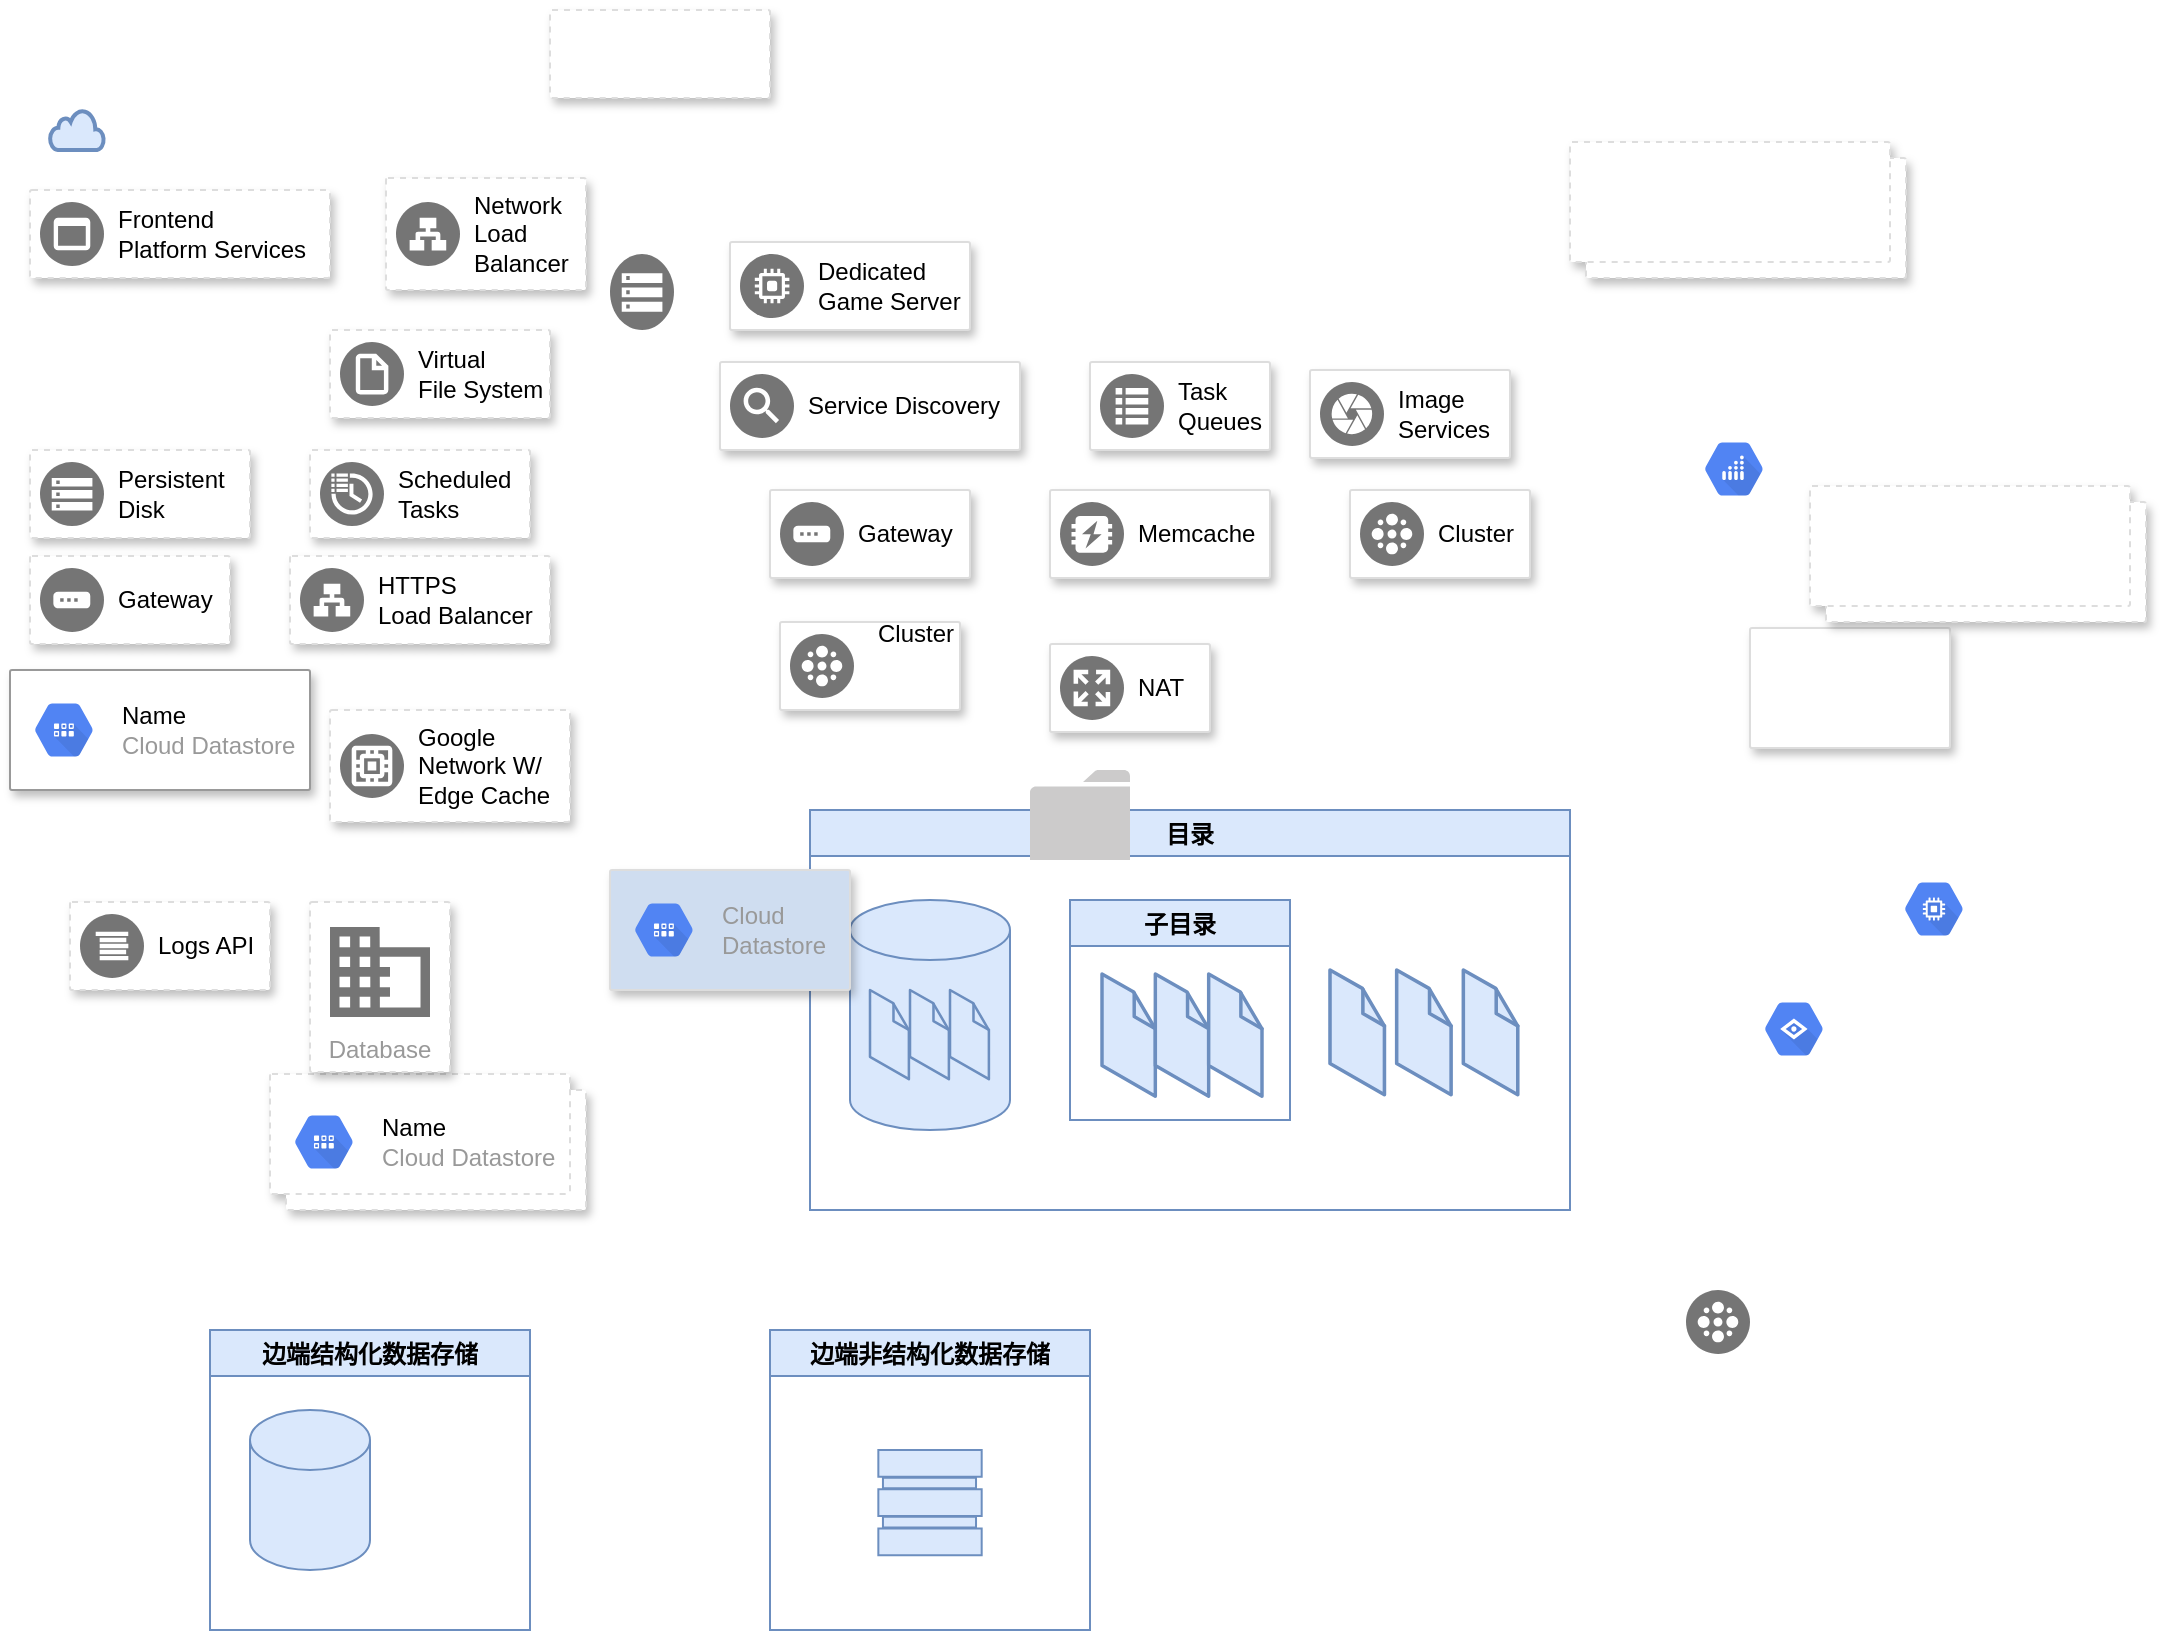 <mxfile version="16.6.1" type="device" pages="5"><diagram id="VRPIO4waSqi9Wb5bPzT3" name="Page-1"><mxGraphModel dx="1312" dy="1629" grid="1" gridSize="10" guides="1" tooltips="1" connect="1" arrows="1" fold="1" page="1" pageScale="1" pageWidth="1169" pageHeight="827" math="0" shadow="0"><root><mxCell id="0"/><mxCell id="1" parent="0"/><mxCell id="ZhFZNn7mF_jcOJF4Nn3p-2" value="目录" style="swimlane;fillColor=#dae8fc;strokeColor=#6c8ebf;" parent="1" vertex="1"><mxGeometry x="450" y="370" width="380" height="200" as="geometry"/></mxCell><mxCell id="ZhFZNn7mF_jcOJF4Nn3p-3" value="" style="shape=cylinder3;whiteSpace=wrap;html=1;boundedLbl=1;backgroundOutline=1;size=15;fillColor=#dae8fc;strokeColor=#6c8ebf;" parent="ZhFZNn7mF_jcOJF4Nn3p-2" vertex="1"><mxGeometry x="20" y="45" width="80" height="115" as="geometry"/></mxCell><mxCell id="ZhFZNn7mF_jcOJF4Nn3p-4" value="子目录" style="swimlane;fillColor=#dae8fc;strokeColor=#6c8ebf;" parent="ZhFZNn7mF_jcOJF4Nn3p-2" vertex="1"><mxGeometry x="130" y="45" width="110" height="110" as="geometry"/></mxCell><mxCell id="ZhFZNn7mF_jcOJF4Nn3p-5" value="" style="verticalLabelPosition=bottom;html=1;verticalAlign=top;strokeWidth=1;align=center;outlineConnect=0;dashed=0;outlineConnect=0;shape=mxgraph.aws3d.file;aspect=fixed;strokeColor=#6c8ebf;fillColor=#dae8fc;" parent="ZhFZNn7mF_jcOJF4Nn3p-4" vertex="1"><mxGeometry x="16" y="37" width="26.667" height="61.126" as="geometry"/></mxCell><mxCell id="ZhFZNn7mF_jcOJF4Nn3p-6" value="" style="verticalLabelPosition=bottom;html=1;verticalAlign=top;strokeWidth=1;align=center;outlineConnect=0;dashed=0;outlineConnect=0;shape=mxgraph.aws3d.file;aspect=fixed;strokeColor=#6c8ebf;fillColor=#dae8fc;" parent="ZhFZNn7mF_jcOJF4Nn3p-4" vertex="1"><mxGeometry x="42.667" y="37" width="26.667" height="61.126" as="geometry"/></mxCell><mxCell id="ZhFZNn7mF_jcOJF4Nn3p-7" value="" style="verticalLabelPosition=bottom;html=1;verticalAlign=top;strokeWidth=1;align=center;outlineConnect=0;dashed=0;outlineConnect=0;shape=mxgraph.aws3d.file;aspect=fixed;strokeColor=#6c8ebf;fillColor=#dae8fc;" parent="ZhFZNn7mF_jcOJF4Nn3p-4" vertex="1"><mxGeometry x="69.333" y="37" width="26.667" height="61.126" as="geometry"/></mxCell><mxCell id="ZhFZNn7mF_jcOJF4Nn3p-30" value="" style="group" parent="ZhFZNn7mF_jcOJF4Nn3p-2" vertex="1" connectable="0"><mxGeometry x="30" y="90" width="60" height="50" as="geometry"/></mxCell><mxCell id="ZhFZNn7mF_jcOJF4Nn3p-27" value="" style="verticalLabelPosition=bottom;html=1;verticalAlign=top;strokeWidth=1;align=center;outlineConnect=0;dashed=0;outlineConnect=0;shape=mxgraph.aws3d.file;aspect=fixed;strokeColor=#6c8ebf;fillColor=#dae8fc;" parent="ZhFZNn7mF_jcOJF4Nn3p-30" vertex="1"><mxGeometry width="19.444" height="44.571" as="geometry"/></mxCell><mxCell id="ZhFZNn7mF_jcOJF4Nn3p-28" value="" style="verticalLabelPosition=bottom;html=1;verticalAlign=top;strokeWidth=1;align=center;outlineConnect=0;dashed=0;outlineConnect=0;shape=mxgraph.aws3d.file;aspect=fixed;strokeColor=#6c8ebf;fillColor=#dae8fc;" parent="ZhFZNn7mF_jcOJF4Nn3p-30" vertex="1"><mxGeometry x="20.0" width="19.444" height="44.571" as="geometry"/></mxCell><mxCell id="ZhFZNn7mF_jcOJF4Nn3p-29" value="" style="verticalLabelPosition=bottom;html=1;verticalAlign=top;strokeWidth=1;align=center;outlineConnect=0;dashed=0;outlineConnect=0;shape=mxgraph.aws3d.file;aspect=fixed;strokeColor=#6c8ebf;fillColor=#dae8fc;" parent="ZhFZNn7mF_jcOJF4Nn3p-30" vertex="1"><mxGeometry x="40.0" width="19.444" height="44.571" as="geometry"/></mxCell><mxCell id="ZhFZNn7mF_jcOJF4Nn3p-31" value="" style="group" parent="1" vertex="1" connectable="0"><mxGeometry x="710" y="450" width="100" height="70" as="geometry"/></mxCell><mxCell id="ZhFZNn7mF_jcOJF4Nn3p-32" value="" style="verticalLabelPosition=bottom;html=1;verticalAlign=top;strokeWidth=1;align=center;outlineConnect=0;dashed=0;outlineConnect=0;shape=mxgraph.aws3d.file;aspect=fixed;strokeColor=#6c8ebf;fillColor=#dae8fc;" parent="ZhFZNn7mF_jcOJF4Nn3p-31" vertex="1"><mxGeometry width="27.222" height="62.399" as="geometry"/></mxCell><mxCell id="ZhFZNn7mF_jcOJF4Nn3p-33" value="" style="verticalLabelPosition=bottom;html=1;verticalAlign=top;strokeWidth=1;align=center;outlineConnect=0;dashed=0;outlineConnect=0;shape=mxgraph.aws3d.file;aspect=fixed;strokeColor=#6c8ebf;fillColor=#dae8fc;" parent="ZhFZNn7mF_jcOJF4Nn3p-31" vertex="1"><mxGeometry x="33.333" width="27.222" height="62.399" as="geometry"/></mxCell><mxCell id="ZhFZNn7mF_jcOJF4Nn3p-34" value="" style="verticalLabelPosition=bottom;html=1;verticalAlign=top;strokeWidth=1;align=center;outlineConnect=0;dashed=0;outlineConnect=0;shape=mxgraph.aws3d.file;aspect=fixed;strokeColor=#6c8ebf;fillColor=#dae8fc;" parent="ZhFZNn7mF_jcOJF4Nn3p-31" vertex="1"><mxGeometry x="66.667" width="27.222" height="62.399" as="geometry"/></mxCell><mxCell id="ZhFZNn7mF_jcOJF4Nn3p-39" value="" style="html=1;verticalLabelPosition=bottom;align=center;labelBackgroundColor=#ffffff;verticalAlign=top;strokeWidth=2;strokeColor=#6c8ebf;shadow=0;dashed=0;shape=mxgraph.ios7.icons.cloud;fillColor=#dae8fc;" parent="1" vertex="1"><mxGeometry x="70" y="20" width="27" height="20" as="geometry"/></mxCell><mxCell id="ZhFZNn7mF_jcOJF4Nn3p-53" value="边端结构化数据存储" style="swimlane;fillColor=#dae8fc;strokeColor=#6c8ebf;" parent="1" vertex="1"><mxGeometry x="150" y="630" width="160" height="150" as="geometry"/></mxCell><mxCell id="ZhFZNn7mF_jcOJF4Nn3p-54" value="" style="shape=cylinder3;whiteSpace=wrap;html=1;boundedLbl=1;backgroundOutline=1;size=15;fillColor=#dae8fc;strokeColor=#6c8ebf;" parent="ZhFZNn7mF_jcOJF4Nn3p-53" vertex="1"><mxGeometry x="20" y="40" width="60" height="80" as="geometry"/></mxCell><mxCell id="ZhFZNn7mF_jcOJF4Nn3p-56" value="边端非结构化数据存储" style="swimlane;fillColor=#dae8fc;strokeColor=#6c8ebf;" parent="1" vertex="1"><mxGeometry x="430" y="630" width="160" height="150" as="geometry"/></mxCell><mxCell id="ZhFZNn7mF_jcOJF4Nn3p-57" value="" style="shadow=0;dashed=0;html=1;strokeColor=#6c8ebf;fillColor=#dae8fc;labelPosition=center;verticalLabelPosition=bottom;verticalAlign=top;align=center;outlineConnect=0;shape=mxgraph.veeam.2d.datastore;" parent="ZhFZNn7mF_jcOJF4Nn3p-56" vertex="1"><mxGeometry x="54.17" y="60" width="51.67" height="52.6" as="geometry"/></mxCell><mxCell id="ZhFZNn7mF_jcOJF4Nn3p-61" value="" style="shadow=1;strokeWidth=1;rounded=1;absoluteArcSize=1;arcSize=2;strokeColor=#999999;" parent="1" vertex="1"><mxGeometry x="50" y="300" width="150" height="60" as="geometry"/></mxCell><mxCell id="ZhFZNn7mF_jcOJF4Nn3p-62" value="&lt;font color=&quot;#000000&quot;&gt;Name&lt;/font&gt;&lt;br&gt;Cloud Datastore" style="sketch=0;dashed=0;connectable=0;html=1;fillColor=#5184F3;strokeColor=none;shape=mxgraph.gcp2.hexIcon;prIcon=cloud_datastore;part=1;labelPosition=right;verticalLabelPosition=middle;align=left;verticalAlign=middle;spacingLeft=5;fontColor=#999999;fontSize=12;" parent="ZhFZNn7mF_jcOJF4Nn3p-61" vertex="1"><mxGeometry y="0.5" width="44" height="39" relative="1" as="geometry"><mxPoint x="5" y="-19.5" as="offset"/></mxGeometry></mxCell><mxCell id="ZhFZNn7mF_jcOJF4Nn3p-63" value="" style="strokeColor=#dddddd;shadow=1;strokeWidth=1;rounded=1;absoluteArcSize=1;arcSize=2;fillColor=#CFDDF0;" parent="1" vertex="1"><mxGeometry x="350" y="400" width="120" height="60" as="geometry"/></mxCell><mxCell id="ZhFZNn7mF_jcOJF4Nn3p-64" value="Cloud&#10;Datastore" style="sketch=0;dashed=0;connectable=0;html=1;fillColor=#5184F3;strokeColor=none;shape=mxgraph.gcp2.hexIcon;prIcon=cloud_datastore;part=1;labelPosition=right;verticalLabelPosition=middle;align=left;verticalAlign=middle;spacingLeft=5;fontColor=#999999;fontSize=12;" parent="ZhFZNn7mF_jcOJF4Nn3p-63" vertex="1"><mxGeometry y="0.5" width="44" height="39" relative="1" as="geometry"><mxPoint x="5" y="-19.5" as="offset"/></mxGeometry></mxCell><mxCell id="-p7Uwp3xeGD545pY3PvI-1" value="" style="shape=mxgraph.gcp2.doubleRect;strokeColor=#dddddd;shadow=1;strokeWidth=1;dashed=1;fillColor=#FFFFFF;" parent="1" vertex="1"><mxGeometry x="180" y="502" width="158" height="68" as="geometry"/></mxCell><mxCell id="-p7Uwp3xeGD545pY3PvI-2" value="&lt;font color=&quot;#000000&quot;&gt;Name&lt;/font&gt;&lt;br&gt;Cloud Datastore" style="sketch=0;dashed=0;connectable=0;html=1;fillColor=#5184F3;strokeColor=none;shape=mxgraph.gcp2.hexIcon;prIcon=cloud_datastore;part=1;labelPosition=right;verticalLabelPosition=middle;align=left;verticalAlign=middle;spacingLeft=5;fontColor=#999999;fontSize=12;" parent="-p7Uwp3xeGD545pY3PvI-1" vertex="1"><mxGeometry y="0.5" width="44" height="39" relative="1" as="geometry"><mxPoint x="5" y="-19.5" as="offset"/></mxGeometry></mxCell><mxCell id="-p7Uwp3xeGD545pY3PvI-3" value="" style="strokeColor=#dddddd;shadow=1;strokeWidth=1;rounded=1;absoluteArcSize=1;arcSize=2;dashed=1;fillColor=#FFFFFF;" parent="1" vertex="1"><mxGeometry x="60" y="243" width="100" height="44" as="geometry"/></mxCell><mxCell id="-p7Uwp3xeGD545pY3PvI-4" value="Gateway" style="sketch=0;dashed=0;connectable=0;html=1;fillColor=#757575;strokeColor=none;shape=mxgraph.gcp2.gateway;part=1;labelPosition=right;verticalLabelPosition=middle;align=left;verticalAlign=middle;spacingLeft=5;fontSize=12;" parent="-p7Uwp3xeGD545pY3PvI-3" vertex="1"><mxGeometry y="0.5" width="32" height="32" relative="1" as="geometry"><mxPoint x="5" y="-16" as="offset"/></mxGeometry></mxCell><mxCell id="-p7Uwp3xeGD545pY3PvI-5" value="" style="strokeColor=#dddddd;shadow=1;strokeWidth=1;rounded=1;absoluteArcSize=1;arcSize=2;dashed=1;fillColor=#FFFFFF;" parent="1" vertex="1"><mxGeometry x="80" y="416" width="100" height="44" as="geometry"/></mxCell><mxCell id="-p7Uwp3xeGD545pY3PvI-6" value="Logs API" style="sketch=0;dashed=0;connectable=0;html=1;fillColor=#757575;strokeColor=none;shape=mxgraph.gcp2.logs_api;part=1;labelPosition=right;verticalLabelPosition=middle;align=left;verticalAlign=middle;spacingLeft=5;fontSize=12;" parent="-p7Uwp3xeGD545pY3PvI-5" vertex="1"><mxGeometry y="0.5" width="32" height="32" relative="1" as="geometry"><mxPoint x="5" y="-16" as="offset"/></mxGeometry></mxCell><mxCell id="-p7Uwp3xeGD545pY3PvI-7" value="" style="strokeColor=#dddddd;shadow=1;strokeWidth=1;rounded=1;absoluteArcSize=1;arcSize=2;dashed=1;fillColor=#FFFFFF;container=0;" parent="1" vertex="1"><mxGeometry x="320" y="-30" width="110" height="44" as="geometry"/></mxCell><mxCell id="-p7Uwp3xeGD545pY3PvI-9" value="" style="strokeColor=#dddddd;shadow=1;strokeWidth=1;rounded=1;absoluteArcSize=1;arcSize=2;dashed=1;fillColor=#FFFFFF;" parent="1" vertex="1"><mxGeometry x="60" y="60" width="150" height="44" as="geometry"/></mxCell><mxCell id="-p7Uwp3xeGD545pY3PvI-10" value="Frontend&#10;Platform Services" style="sketch=0;dashed=0;connectable=0;html=1;fillColor=#757575;strokeColor=none;shape=mxgraph.gcp2.frontend_platform_services;part=1;labelPosition=right;verticalLabelPosition=middle;align=left;verticalAlign=middle;spacingLeft=5;fontSize=12;" parent="-p7Uwp3xeGD545pY3PvI-9" vertex="1"><mxGeometry y="0.5" width="32" height="32" relative="1" as="geometry"><mxPoint x="5" y="-16" as="offset"/></mxGeometry></mxCell><mxCell id="-p7Uwp3xeGD545pY3PvI-11" value="" style="strokeColor=#dddddd;shadow=1;strokeWidth=1;rounded=1;absoluteArcSize=1;arcSize=2;dashed=1;fillColor=#FFFFFF;" parent="1" vertex="1"><mxGeometry x="60" y="190" width="110" height="44" as="geometry"/></mxCell><mxCell id="-p7Uwp3xeGD545pY3PvI-12" value="Persistent&#10;Disk" style="sketch=0;dashed=0;connectable=0;html=1;fillColor=#757575;strokeColor=none;shape=mxgraph.gcp2.persistent_disk_snapshot;part=1;labelPosition=right;verticalLabelPosition=middle;align=left;verticalAlign=middle;spacingLeft=5;fontSize=12;" parent="-p7Uwp3xeGD545pY3PvI-11" vertex="1"><mxGeometry y="0.5" width="32" height="32" relative="1" as="geometry"><mxPoint x="5" y="-16" as="offset"/></mxGeometry></mxCell><mxCell id="-p7Uwp3xeGD545pY3PvI-13" value="" style="strokeColor=#dddddd;shadow=1;strokeWidth=1;rounded=1;absoluteArcSize=1;arcSize=2;dashed=1;fillColor=#FFFFFF;" parent="1" vertex="1"><mxGeometry x="238" y="54" width="100" height="56" as="geometry"/></mxCell><mxCell id="-p7Uwp3xeGD545pY3PvI-14" value="Network&#10;Load&#10;Balancer" style="sketch=0;dashed=0;connectable=0;html=1;fillColor=#757575;strokeColor=none;shape=mxgraph.gcp2.network_load_balancer;part=1;labelPosition=right;verticalLabelPosition=middle;align=left;verticalAlign=middle;spacingLeft=5;fontSize=12;" parent="-p7Uwp3xeGD545pY3PvI-13" vertex="1"><mxGeometry y="0.5" width="32" height="32" relative="1" as="geometry"><mxPoint x="5" y="-16" as="offset"/></mxGeometry></mxCell><mxCell id="-p7Uwp3xeGD545pY3PvI-15" value="" style="strokeColor=#dddddd;shadow=1;strokeWidth=1;rounded=1;absoluteArcSize=1;arcSize=2;dashed=1;fillColor=#FFFFFF;" parent="1" vertex="1"><mxGeometry x="210" y="130" width="110" height="44" as="geometry"/></mxCell><mxCell id="-p7Uwp3xeGD545pY3PvI-16" value="Virtual&#10;File System" style="sketch=0;dashed=0;connectable=0;html=1;fillColor=#757575;strokeColor=none;shape=mxgraph.gcp2.virtual_file_system;part=1;labelPosition=right;verticalLabelPosition=middle;align=left;verticalAlign=middle;spacingLeft=5;fontSize=12;" parent="-p7Uwp3xeGD545pY3PvI-15" vertex="1"><mxGeometry y="0.5" width="32" height="32" relative="1" as="geometry"><mxPoint x="5" y="-16" as="offset"/></mxGeometry></mxCell><mxCell id="-p7Uwp3xeGD545pY3PvI-17" value="" style="strokeColor=#dddddd;shadow=1;strokeWidth=1;rounded=1;absoluteArcSize=1;arcSize=2;dashed=1;fillColor=#FFFFFF;" parent="1" vertex="1"><mxGeometry x="200" y="190" width="110" height="44" as="geometry"/></mxCell><mxCell id="-p7Uwp3xeGD545pY3PvI-18" value="Scheduled&#10;Tasks" style="sketch=0;dashed=0;connectable=0;html=1;fillColor=#757575;strokeColor=none;shape=mxgraph.gcp2.scheduled_tasks;part=1;labelPosition=right;verticalLabelPosition=middle;align=left;verticalAlign=middle;spacingLeft=5;fontSize=12;" parent="-p7Uwp3xeGD545pY3PvI-17" vertex="1"><mxGeometry y="0.5" width="32" height="32" relative="1" as="geometry"><mxPoint x="5" y="-16" as="offset"/></mxGeometry></mxCell><mxCell id="-p7Uwp3xeGD545pY3PvI-19" value="" style="strokeColor=#dddddd;shadow=1;strokeWidth=1;rounded=1;absoluteArcSize=1;arcSize=2;dashed=1;fillColor=#FFFFFF;" parent="1" vertex="1"><mxGeometry x="190" y="243" width="130" height="44" as="geometry"/></mxCell><mxCell id="-p7Uwp3xeGD545pY3PvI-20" value="HTTPS&#10;Load Balancer" style="sketch=0;dashed=0;connectable=0;html=1;fillColor=#757575;strokeColor=none;shape=mxgraph.gcp2.network_load_balancer;part=1;labelPosition=right;verticalLabelPosition=middle;align=left;verticalAlign=middle;spacingLeft=5;fontSize=12;" parent="-p7Uwp3xeGD545pY3PvI-19" vertex="1"><mxGeometry y="0.5" width="32" height="32" relative="1" as="geometry"><mxPoint x="5" y="-16" as="offset"/></mxGeometry></mxCell><mxCell id="-p7Uwp3xeGD545pY3PvI-21" value="" style="strokeColor=#dddddd;shadow=1;strokeWidth=1;rounded=1;absoluteArcSize=1;arcSize=2;dashed=1;fillColor=#FFFFFF;" parent="1" vertex="1"><mxGeometry x="210" y="320" width="120" height="56" as="geometry"/></mxCell><mxCell id="-p7Uwp3xeGD545pY3PvI-22" value="Google&#10; Network W/&#10;Edge Cache" style="sketch=0;dashed=0;connectable=0;html=1;fillColor=#757575;strokeColor=none;shape=mxgraph.gcp2.google_network_edge_cache;part=1;labelPosition=right;verticalLabelPosition=middle;align=left;verticalAlign=middle;spacingLeft=5;fontSize=12;" parent="-p7Uwp3xeGD545pY3PvI-21" vertex="1"><mxGeometry y="0.5" width="32" height="32" relative="1" as="geometry"><mxPoint x="5" y="-16" as="offset"/></mxGeometry></mxCell><mxCell id="-p7Uwp3xeGD545pY3PvI-23" value="Database" style="strokeColor=#dddddd;shadow=1;strokeWidth=1;rounded=1;absoluteArcSize=1;arcSize=2;labelPosition=center;verticalLabelPosition=middle;align=center;verticalAlign=bottom;spacingLeft=0;fontColor=#999999;fontSize=12;whiteSpace=wrap;spacingBottom=2;dashed=1;fillColor=#FFFFFF;" parent="1" vertex="1"><mxGeometry x="200" y="416" width="70" height="85" as="geometry"/></mxCell><mxCell id="-p7Uwp3xeGD545pY3PvI-24" value="" style="sketch=0;dashed=0;connectable=0;html=1;fillColor=#757575;strokeColor=none;shape=mxgraph.gcp2.database;part=1;" parent="-p7Uwp3xeGD545pY3PvI-23" vertex="1"><mxGeometry x="0.5" width="50" height="45" relative="1" as="geometry"><mxPoint x="-25" y="12.5" as="offset"/></mxGeometry></mxCell><mxCell id="-p7Uwp3xeGD545pY3PvI-8" value="" style="sketch=0;dashed=0;connectable=0;html=1;fillColor=#757575;strokeColor=none;shape=mxgraph.gcp2.persistent_disk_snapshot;part=1;labelPosition=right;verticalLabelPosition=middle;align=left;verticalAlign=middle;spacingLeft=5;fontSize=12;" parent="1" vertex="1"><mxGeometry x="350" y="92" width="32" height="38" as="geometry"><mxPoint x="5" y="-66.5" as="offset"/></mxGeometry></mxCell><mxCell id="wXCmd8qK-Qi4RECUp9Ut-1" value="" style="strokeColor=#dddddd;shadow=1;strokeWidth=1;rounded=1;absoluteArcSize=1;arcSize=2;" parent="1" vertex="1"><mxGeometry x="430" y="210" width="100" height="44" as="geometry"/></mxCell><mxCell id="wXCmd8qK-Qi4RECUp9Ut-2" value="Gateway" style="sketch=0;dashed=0;connectable=0;html=1;fillColor=#757575;strokeColor=none;shape=mxgraph.gcp2.gateway;part=1;labelPosition=right;verticalLabelPosition=middle;align=left;verticalAlign=middle;spacingLeft=5;fontSize=12;" parent="wXCmd8qK-Qi4RECUp9Ut-1" vertex="1"><mxGeometry y="0.5" width="32" height="32" relative="1" as="geometry"><mxPoint x="5" y="-16" as="offset"/></mxGeometry></mxCell><mxCell id="wXCmd8qK-Qi4RECUp9Ut-3" value="" style="strokeColor=#dddddd;shadow=1;strokeWidth=1;rounded=1;absoluteArcSize=1;arcSize=2;" parent="1" vertex="1"><mxGeometry x="570" y="210" width="110" height="44" as="geometry"/></mxCell><mxCell id="wXCmd8qK-Qi4RECUp9Ut-4" value="Memcache" style="sketch=0;dashed=0;connectable=0;html=1;fillColor=#757575;strokeColor=none;shape=mxgraph.gcp2.memcache;part=1;labelPosition=right;verticalLabelPosition=middle;align=left;verticalAlign=middle;spacingLeft=5;fontSize=12;" parent="wXCmd8qK-Qi4RECUp9Ut-3" vertex="1"><mxGeometry y="0.5" width="32" height="32" relative="1" as="geometry"><mxPoint x="5" y="-16" as="offset"/></mxGeometry></mxCell><mxCell id="wXCmd8qK-Qi4RECUp9Ut-5" value="" style="strokeColor=#dddddd;shadow=1;strokeWidth=1;rounded=1;absoluteArcSize=1;arcSize=2;" parent="1" vertex="1"><mxGeometry x="720" y="210" width="90" height="44" as="geometry"/></mxCell><mxCell id="wXCmd8qK-Qi4RECUp9Ut-6" value="Cluster" style="sketch=0;dashed=0;connectable=0;html=1;fillColor=#757575;strokeColor=none;shape=mxgraph.gcp2.cluster;part=1;labelPosition=right;verticalLabelPosition=middle;align=left;verticalAlign=middle;spacingLeft=5;fontSize=12;" parent="wXCmd8qK-Qi4RECUp9Ut-5" vertex="1"><mxGeometry y="0.5" width="32" height="32" relative="1" as="geometry"><mxPoint x="5" y="-16" as="offset"/></mxGeometry></mxCell><mxCell id="wXCmd8qK-Qi4RECUp9Ut-7" value="" style="strokeColor=#dddddd;shadow=1;strokeWidth=1;rounded=1;absoluteArcSize=1;arcSize=2;container=0;" parent="1" vertex="1"><mxGeometry x="435" y="276" width="90" height="44" as="geometry"/></mxCell><mxCell id="wXCmd8qK-Qi4RECUp9Ut-9" value="" style="strokeColor=#dddddd;shadow=1;strokeWidth=1;rounded=1;absoluteArcSize=1;arcSize=2;" parent="1" vertex="1"><mxGeometry x="570" y="287" width="80" height="44" as="geometry"/></mxCell><mxCell id="wXCmd8qK-Qi4RECUp9Ut-10" value="NAT" style="sketch=0;dashed=0;connectable=0;html=1;fillColor=#757575;strokeColor=none;shape=mxgraph.gcp2.nat;part=1;labelPosition=right;verticalLabelPosition=middle;align=left;verticalAlign=middle;spacingLeft=5;fontSize=12;" parent="wXCmd8qK-Qi4RECUp9Ut-9" vertex="1"><mxGeometry y="0.5" width="32" height="32" relative="1" as="geometry"><mxPoint x="5" y="-16" as="offset"/></mxGeometry></mxCell><mxCell id="wXCmd8qK-Qi4RECUp9Ut-11" value="" style="strokeColor=#dddddd;shadow=1;strokeWidth=1;rounded=1;absoluteArcSize=1;arcSize=2;" parent="1" vertex="1"><mxGeometry x="405" y="146" width="150" height="44" as="geometry"/></mxCell><mxCell id="wXCmd8qK-Qi4RECUp9Ut-12" value="Service Discovery" style="sketch=0;dashed=0;connectable=0;html=1;fillColor=#757575;strokeColor=none;shape=mxgraph.gcp2.service_discovery;part=1;labelPosition=right;verticalLabelPosition=middle;align=left;verticalAlign=middle;spacingLeft=5;fontSize=12;" parent="wXCmd8qK-Qi4RECUp9Ut-11" vertex="1"><mxGeometry y="0.5" width="32" height="32" relative="1" as="geometry"><mxPoint x="5" y="-16" as="offset"/></mxGeometry></mxCell><mxCell id="wXCmd8qK-Qi4RECUp9Ut-13" value="" style="strokeColor=#dddddd;shadow=1;strokeWidth=1;rounded=1;absoluteArcSize=1;arcSize=2;" parent="1" vertex="1"><mxGeometry x="590" y="146" width="90" height="44" as="geometry"/></mxCell><mxCell id="wXCmd8qK-Qi4RECUp9Ut-14" value="Task&#10;Queues" style="sketch=0;dashed=0;connectable=0;html=1;fillColor=#757575;strokeColor=none;shape=mxgraph.gcp2.task_queues;part=1;labelPosition=right;verticalLabelPosition=middle;align=left;verticalAlign=middle;spacingLeft=5;fontSize=12;" parent="wXCmd8qK-Qi4RECUp9Ut-13" vertex="1"><mxGeometry y="0.5" width="32" height="32" relative="1" as="geometry"><mxPoint x="5" y="-16" as="offset"/></mxGeometry></mxCell><mxCell id="wXCmd8qK-Qi4RECUp9Ut-15" value="" style="strokeColor=#dddddd;shadow=1;strokeWidth=1;rounded=1;absoluteArcSize=1;arcSize=2;" parent="1" vertex="1"><mxGeometry x="700" y="150" width="100" height="44" as="geometry"/></mxCell><mxCell id="wXCmd8qK-Qi4RECUp9Ut-16" value="Image&#10;Services" style="sketch=0;dashed=0;connectable=0;html=1;fillColor=#757575;strokeColor=none;shape=mxgraph.gcp2.image_services;part=1;labelPosition=right;verticalLabelPosition=middle;align=left;verticalAlign=middle;spacingLeft=5;fontSize=12;" parent="wXCmd8qK-Qi4RECUp9Ut-15" vertex="1"><mxGeometry y="0.5" width="32" height="32" relative="1" as="geometry"><mxPoint x="5" y="-16" as="offset"/></mxGeometry></mxCell><mxCell id="wXCmd8qK-Qi4RECUp9Ut-17" value="" style="strokeColor=#dddddd;shadow=1;strokeWidth=1;rounded=1;absoluteArcSize=1;arcSize=2;" parent="1" vertex="1"><mxGeometry x="410" y="86" width="120" height="44" as="geometry"/></mxCell><mxCell id="wXCmd8qK-Qi4RECUp9Ut-18" value="Dedicated&#10;Game Server" style="sketch=0;dashed=0;connectable=0;html=1;fillColor=#757575;strokeColor=none;shape=mxgraph.gcp2.dedicated_game_server;part=1;labelPosition=right;verticalLabelPosition=middle;align=left;verticalAlign=middle;spacingLeft=5;fontSize=12;" parent="wXCmd8qK-Qi4RECUp9Ut-17" vertex="1"><mxGeometry y="0.5" width="32" height="32" relative="1" as="geometry"><mxPoint x="5" y="-16" as="offset"/></mxGeometry></mxCell><mxCell id="CkVMhiJQ41AHhVmWYz7j-1" value="" style="strokeColor=#dddddd;shadow=1;strokeWidth=1;rounded=1;absoluteArcSize=1;arcSize=2;fontSize=13;fontColor=#808080;fillColor=#FFFFFF;container=0;" parent="1" vertex="1"><mxGeometry x="920" y="279" width="100" height="60" as="geometry"/></mxCell><mxCell id="CkVMhiJQ41AHhVmWYz7j-2" value="" style="sketch=0;dashed=0;connectable=0;html=1;fillColor=#5184F3;strokeColor=none;shape=mxgraph.gcp2.hexIcon;prIcon=cloud_vision_api;part=1;labelPosition=right;verticalLabelPosition=middle;align=left;verticalAlign=middle;spacingLeft=5;fontColor=#999999;fontSize=12;shadow=0;" parent="1" vertex="1"><mxGeometry x="920" y="460" width="44" height="39" as="geometry"><mxPoint x="5" y="-19.5" as="offset"/></mxGeometry></mxCell><mxCell id="wXCmd8qK-Qi4RECUp9Ut-8" value="Cluster" style="sketch=0;dashed=0;connectable=0;html=1;fillColor=#757575;strokeColor=none;shape=mxgraph.gcp2.cluster;part=1;labelPosition=right;verticalLabelPosition=middle;align=left;verticalAlign=middle;spacingLeft=5;fontSize=12;" parent="1" vertex="1"><mxGeometry x="440" y="282" width="32" height="32" as="geometry"><mxPoint x="5" y="-16" as="offset"/></mxGeometry></mxCell><mxCell id="LPLd2Uz7OpZyEhkfrwll-1" value="" style="sketch=0;dashed=0;connectable=0;html=1;fillColor=#757575;strokeColor=none;shape=mxgraph.gcp2.cluster;part=1;labelPosition=right;verticalLabelPosition=middle;align=left;verticalAlign=middle;spacingLeft=5;fontSize=12;" parent="1" vertex="1"><mxGeometry x="888" y="610" width="32" height="32" as="geometry"><mxPoint x="5" y="-16" as="offset"/></mxGeometry></mxCell><mxCell id="8tHBegDSHfaENiODkrZT-1" value="" style="shape=mxgraph.gcp2.doubleRect;strokeColor=#dddddd;shadow=1;strokeWidth=1;dashed=1;fontSize=13;fontColor=#1A1A1A;fillColor=#FFFFFF;container=0;" parent="1" vertex="1"><mxGeometry x="830" y="36" width="168" height="68" as="geometry"/></mxCell><mxCell id="8tHBegDSHfaENiODkrZT-2" value="" style="sketch=0;dashed=0;connectable=0;html=1;fillColor=#5184F3;strokeColor=none;shape=mxgraph.gcp2.hexIcon;prIcon=api_monetization;part=1;labelPosition=right;verticalLabelPosition=middle;align=left;verticalAlign=middle;spacingLeft=5;fontColor=#999999;fontSize=12;shadow=0;" parent="1" vertex="1"><mxGeometry x="890" y="180" width="44" height="39" as="geometry"><mxPoint x="5" y="-19.5" as="offset"/></mxGeometry></mxCell><mxCell id="on0tTv0msztdQZb5AWDW-1" value="" style="shape=mxgraph.gcp2.doubleRect;strokeColor=#dddddd;shadow=1;strokeWidth=1;dashed=1;fontSize=13;fontColor=#1A1A1A;fillColor=#FFFFFF;container=0;" parent="1" vertex="1"><mxGeometry x="950" y="208" width="168" height="68" as="geometry"/></mxCell><mxCell id="on0tTv0msztdQZb5AWDW-2" value="" style="sketch=0;dashed=0;connectable=0;html=1;fillColor=#5184F3;strokeColor=none;shape=mxgraph.gcp2.hexIcon;prIcon=compute_engine;part=1;labelPosition=right;verticalLabelPosition=middle;align=left;verticalAlign=middle;spacingLeft=5;fontColor=#999999;fontSize=12;shadow=0;" parent="1" vertex="1"><mxGeometry x="990" y="400" width="44" height="39" as="geometry"><mxPoint x="5" y="-19.5" as="offset"/></mxGeometry></mxCell><mxCell id="-En4pWSTjXFdNqcjt05z-1" value="" style="sketch=0;pointerEvents=1;shadow=0;dashed=0;html=1;strokeColor=none;labelPosition=center;verticalLabelPosition=bottom;verticalAlign=top;outlineConnect=0;align=center;shape=mxgraph.office.concepts.folder;fillColor=#CCCBCB;fontSize=12;fontColor=#666666;" vertex="1" parent="1"><mxGeometry x="560" y="350" width="50" height="45" as="geometry"/></mxCell></root></mxGraphModel></diagram><diagram id="KUny4OW3J1ELTITc5L2P" name="Page-2"><mxGraphModel dx="2433" dy="1629" grid="1" gridSize="10" guides="1" tooltips="1" connect="1" arrows="1" fold="1" page="1" pageScale="1" pageWidth="1169" pageHeight="827" math="0" shadow="0"><root><mxCell id="j5fEdQJPfAFzPS3_41aU-0"/><mxCell id="j5fEdQJPfAFzPS3_41aU-1" parent="j5fEdQJPfAFzPS3_41aU-0"/><mxCell id="xfkPc8C5N4zgCNL6N42f-86" value="" style="group" parent="j5fEdQJPfAFzPS3_41aU-1" vertex="1" connectable="0"><mxGeometry x="-238" y="-80" width="360" height="300" as="geometry"/></mxCell><mxCell id="xfkPc8C5N4zgCNL6N42f-0" value="" style="rounded=1;whiteSpace=wrap;html=1;arcSize=1;strokeColor=#5184F3;dashed=1;" parent="xfkPc8C5N4zgCNL6N42f-86" vertex="1"><mxGeometry width="360" height="300" as="geometry"/></mxCell><mxCell id="mqzrmOspH_9D43CnVaOf-19" value="&lt;span style=&quot;font-weight: 700&quot;&gt;结构化数据&lt;/span&gt;" style="text;html=1;strokeColor=none;fillColor=none;align=center;verticalAlign=middle;whiteSpace=wrap;rounded=0;shadow=0;fontColor=#808080;rotation=90;horizontal=0;" parent="xfkPc8C5N4zgCNL6N42f-86" vertex="1"><mxGeometry x="-45" y="80" width="130" height="20" as="geometry"/></mxCell><mxCell id="mqzrmOspH_9D43CnVaOf-20" value="" style="group" parent="xfkPc8C5N4zgCNL6N42f-86" vertex="1" connectable="0"><mxGeometry x="35" y="60" width="145" height="60" as="geometry"/></mxCell><mxCell id="mqzrmOspH_9D43CnVaOf-21" value="" style="rounded=0;whiteSpace=wrap;html=1;strokeColor=#CCCCCC;fillColor=#FFFFFF;shadow=1;" parent="mqzrmOspH_9D43CnVaOf-20" vertex="1"><mxGeometry width="145" height="60" as="geometry"/></mxCell><mxCell id="mqzrmOspH_9D43CnVaOf-22" value="数据库" style="text;html=1;strokeColor=none;fillColor=none;align=center;verticalAlign=middle;whiteSpace=wrap;rounded=0;" parent="mqzrmOspH_9D43CnVaOf-20" vertex="1"><mxGeometry x="47.5" y="5" width="60" height="30" as="geometry"/></mxCell><mxCell id="mqzrmOspH_9D43CnVaOf-23" value="" style="ellipse;whiteSpace=wrap;html=1;aspect=fixed;shadow=0;fontColor=#999999;strokeColor=none;fillColor=#5184F3;" parent="mqzrmOspH_9D43CnVaOf-20" vertex="1"><mxGeometry x="7.5" y="10" width="40" height="40" as="geometry"/></mxCell><mxCell id="mqzrmOspH_9D43CnVaOf-24" value="业务数据" style="text;html=1;strokeColor=none;fillColor=none;align=center;verticalAlign=middle;whiteSpace=wrap;rounded=0;fontColor=#999999;" parent="mqzrmOspH_9D43CnVaOf-20" vertex="1"><mxGeometry x="47.5" y="25" width="60" height="30" as="geometry"/></mxCell><mxCell id="mqzrmOspH_9D43CnVaOf-25" value="" style="shape=cylinder3;whiteSpace=wrap;html=1;boundedLbl=1;backgroundOutline=1;size=4.3;strokeColor=#5184F3;fillColor=#FFFFFF;" parent="mqzrmOspH_9D43CnVaOf-20" vertex="1"><mxGeometry x="17.82" y="17.5" width="19.37" height="25" as="geometry"/></mxCell><mxCell id="mqzrmOspH_9D43CnVaOf-26" value="" style="group" parent="xfkPc8C5N4zgCNL6N42f-86" vertex="1" connectable="0"><mxGeometry x="194" y="60" width="145" height="60" as="geometry"/></mxCell><mxCell id="mqzrmOspH_9D43CnVaOf-27" value="" style="rounded=0;whiteSpace=wrap;html=1;strokeColor=#CCCCCC;fillColor=#FFFFFF;shadow=1;" parent="mqzrmOspH_9D43CnVaOf-26" vertex="1"><mxGeometry width="145" height="60" as="geometry"/></mxCell><mxCell id="mqzrmOspH_9D43CnVaOf-28" value="数据库" style="text;html=1;strokeColor=none;fillColor=none;align=center;verticalAlign=middle;whiteSpace=wrap;rounded=0;" parent="mqzrmOspH_9D43CnVaOf-26" vertex="1"><mxGeometry x="47.5" y="5" width="60" height="30" as="geometry"/></mxCell><mxCell id="mqzrmOspH_9D43CnVaOf-29" value="" style="ellipse;whiteSpace=wrap;html=1;aspect=fixed;shadow=0;fontColor=#999999;strokeColor=none;fillColor=#5184F3;" parent="mqzrmOspH_9D43CnVaOf-26" vertex="1"><mxGeometry x="7.5" y="10" width="40" height="40" as="geometry"/></mxCell><mxCell id="mqzrmOspH_9D43CnVaOf-30" value="基础数据" style="text;html=1;strokeColor=none;fillColor=none;align=center;verticalAlign=middle;whiteSpace=wrap;rounded=0;fontColor=#999999;" parent="mqzrmOspH_9D43CnVaOf-26" vertex="1"><mxGeometry x="47.5" y="27" width="60" height="30" as="geometry"/></mxCell><mxCell id="mqzrmOspH_9D43CnVaOf-31" value="" style="shape=cylinder3;whiteSpace=wrap;html=1;boundedLbl=1;backgroundOutline=1;size=4.3;strokeColor=#5184F3;fillColor=#FFFFFF;" parent="mqzrmOspH_9D43CnVaOf-26" vertex="1"><mxGeometry x="17.82" y="17.5" width="19.37" height="25" as="geometry"/></mxCell><mxCell id="mqzrmOspH_9D43CnVaOf-33" value="&lt;span style=&quot;font-weight: 700&quot;&gt;非结构化数据&lt;/span&gt;" style="text;html=1;strokeColor=none;fillColor=none;align=center;verticalAlign=middle;whiteSpace=wrap;rounded=0;shadow=0;fontColor=#808080;horizontal=0;rotation=90;" parent="xfkPc8C5N4zgCNL6N42f-86" vertex="1"><mxGeometry x="-20" y="201.5" width="80" height="17" as="geometry"/></mxCell><mxCell id="mqzrmOspH_9D43CnVaOf-34" value="" style="group" parent="xfkPc8C5N4zgCNL6N42f-86" vertex="1" connectable="0"><mxGeometry x="35" y="152.5" width="145" height="60" as="geometry"/></mxCell><mxCell id="mqzrmOspH_9D43CnVaOf-35" value="" style="rounded=0;whiteSpace=wrap;html=1;strokeColor=#CCCCCC;fillColor=#FFFFFF;shadow=1;" parent="mqzrmOspH_9D43CnVaOf-34" vertex="1"><mxGeometry width="145" height="60" as="geometry"/></mxCell><mxCell id="mqzrmOspH_9D43CnVaOf-36" value="文件系统" style="text;html=1;strokeColor=none;fillColor=none;align=center;verticalAlign=middle;whiteSpace=wrap;rounded=0;" parent="mqzrmOspH_9D43CnVaOf-34" vertex="1"><mxGeometry x="47.5" y="5" width="60" height="30" as="geometry"/></mxCell><mxCell id="mqzrmOspH_9D43CnVaOf-37" value="" style="ellipse;whiteSpace=wrap;html=1;aspect=fixed;shadow=0;fontColor=#999999;strokeColor=none;fillColor=#5184F3;" parent="mqzrmOspH_9D43CnVaOf-34" vertex="1"><mxGeometry x="7.5" y="10" width="40" height="40" as="geometry"/></mxCell><mxCell id="mqzrmOspH_9D43CnVaOf-38" value="普通文件" style="text;html=1;strokeColor=none;fillColor=none;align=center;verticalAlign=middle;whiteSpace=wrap;rounded=0;fontColor=#999999;" parent="mqzrmOspH_9D43CnVaOf-34" vertex="1"><mxGeometry x="47.5" y="25" width="60" height="30" as="geometry"/></mxCell><mxCell id="mqzrmOspH_9D43CnVaOf-39" value="" style="shape=note;whiteSpace=wrap;html=1;backgroundOutline=1;darkOpacity=0.05;shadow=0;fontColor=#808080;strokeColor=#5184F3;fillColor=#FFFFFF;size=11;" parent="mqzrmOspH_9D43CnVaOf-34" vertex="1"><mxGeometry x="19.5" y="17" width="18" height="24" as="geometry"/></mxCell><mxCell id="mqzrmOspH_9D43CnVaOf-40" value="" style="group" parent="xfkPc8C5N4zgCNL6N42f-86" vertex="1" connectable="0"><mxGeometry x="195" y="152.5" width="150" height="60" as="geometry"/></mxCell><mxCell id="mqzrmOspH_9D43CnVaOf-41" value="" style="group" parent="mqzrmOspH_9D43CnVaOf-40" vertex="1" connectable="0"><mxGeometry y="-52.5" width="150" height="112.5" as="geometry"/></mxCell><mxCell id="mqzrmOspH_9D43CnVaOf-42" value="" style="rounded=0;whiteSpace=wrap;html=1;strokeColor=#CCCCCC;fillColor=#FFFFFF;shadow=1;" parent="mqzrmOspH_9D43CnVaOf-41" vertex="1"><mxGeometry y="52.5" width="145" height="60" as="geometry"/></mxCell><mxCell id="mqzrmOspH_9D43CnVaOf-43" value="对象存储服务" style="text;html=1;strokeColor=none;fillColor=none;align=center;verticalAlign=middle;whiteSpace=wrap;rounded=0;" parent="mqzrmOspH_9D43CnVaOf-41" vertex="1"><mxGeometry x="47.5" y="57.5" width="82.5" height="30" as="geometry"/></mxCell><mxCell id="mqzrmOspH_9D43CnVaOf-44" value="影像数据" style="text;html=1;strokeColor=none;fillColor=none;align=center;verticalAlign=middle;whiteSpace=wrap;rounded=0;fontColor=#999999;" parent="mqzrmOspH_9D43CnVaOf-41" vertex="1"><mxGeometry x="47.5" y="79.5" width="60" height="30" as="geometry"/></mxCell><mxCell id="mqzrmOspH_9D43CnVaOf-45" value="" style="sketch=0;dashed=0;connectable=0;html=1;fillColor=#5184F3;strokeColor=none;shape=mxgraph.gcp2.persistent_disk_snapshot;part=1;labelPosition=right;verticalLabelPosition=middle;align=left;verticalAlign=middle;spacingLeft=5;fontSize=12;" parent="mqzrmOspH_9D43CnVaOf-41" vertex="1"><mxGeometry x="10" y="66.5" width="40" height="40" as="geometry"><mxPoint x="5" y="-66.5" as="offset"/></mxGeometry></mxCell><mxCell id="mqzrmOspH_9D43CnVaOf-47" value="" style="group" parent="xfkPc8C5N4zgCNL6N42f-86" vertex="1" connectable="0"><mxGeometry x="35" y="222.5" width="145" height="60" as="geometry"/></mxCell><mxCell id="mqzrmOspH_9D43CnVaOf-48" value="" style="group" parent="mqzrmOspH_9D43CnVaOf-47" vertex="1" connectable="0"><mxGeometry y="-52.5" width="145" height="112.5" as="geometry"/></mxCell><mxCell id="mqzrmOspH_9D43CnVaOf-49" value="" style="rounded=0;whiteSpace=wrap;html=1;strokeColor=#CCCCCC;fillColor=#FFFFFF;shadow=1;" parent="mqzrmOspH_9D43CnVaOf-48" vertex="1"><mxGeometry y="52.5" width="145" height="60" as="geometry"/></mxCell><mxCell id="mqzrmOspH_9D43CnVaOf-50" value="对象存储服务" style="text;html=1;strokeColor=none;fillColor=none;align=center;verticalAlign=middle;whiteSpace=wrap;rounded=0;" parent="mqzrmOspH_9D43CnVaOf-48" vertex="1"><mxGeometry x="47.5" y="57.5" width="82.5" height="30" as="geometry"/></mxCell><mxCell id="mqzrmOspH_9D43CnVaOf-51" value="普通图片" style="text;html=1;strokeColor=none;fillColor=none;align=center;verticalAlign=middle;whiteSpace=wrap;rounded=0;fontColor=#999999;" parent="mqzrmOspH_9D43CnVaOf-48" vertex="1"><mxGeometry x="47.5" y="79.5" width="60" height="30" as="geometry"/></mxCell><mxCell id="mqzrmOspH_9D43CnVaOf-52" value="" style="sketch=0;dashed=0;connectable=0;html=1;fillColor=#5184F3;strokeColor=none;shape=mxgraph.gcp2.persistent_disk_snapshot;part=1;labelPosition=right;verticalLabelPosition=middle;align=left;verticalAlign=middle;spacingLeft=5;fontSize=12;" parent="mqzrmOspH_9D43CnVaOf-48" vertex="1"><mxGeometry x="10" y="66.5" width="40" height="40" as="geometry"><mxPoint x="5" y="-66.5" as="offset"/></mxGeometry></mxCell><mxCell id="mqzrmOspH_9D43CnVaOf-53" value="" style="group" parent="xfkPc8C5N4zgCNL6N42f-86" vertex="1" connectable="0"><mxGeometry x="195" y="222.5" width="145" height="60" as="geometry"/></mxCell><mxCell id="mqzrmOspH_9D43CnVaOf-54" value="" style="group" parent="mqzrmOspH_9D43CnVaOf-53" vertex="1" connectable="0"><mxGeometry y="-52.5" width="145" height="112.5" as="geometry"/></mxCell><mxCell id="mqzrmOspH_9D43CnVaOf-55" value="" style="rounded=0;whiteSpace=wrap;html=1;strokeColor=#CCCCCC;fillColor=#FFFFFF;shadow=1;" parent="mqzrmOspH_9D43CnVaOf-54" vertex="1"><mxGeometry y="52.5" width="145" height="60" as="geometry"/></mxCell><mxCell id="mqzrmOspH_9D43CnVaOf-56" value="对象存储服务" style="text;html=1;strokeColor=none;fillColor=none;align=center;verticalAlign=middle;whiteSpace=wrap;rounded=0;" parent="mqzrmOspH_9D43CnVaOf-54" vertex="1"><mxGeometry x="47.5" y="57.5" width="82.5" height="30" as="geometry"/></mxCell><mxCell id="mqzrmOspH_9D43CnVaOf-57" value="视频数据" style="text;html=1;strokeColor=none;fillColor=none;align=center;verticalAlign=middle;whiteSpace=wrap;rounded=0;fontColor=#999999;" parent="mqzrmOspH_9D43CnVaOf-54" vertex="1"><mxGeometry x="47.5" y="79.5" width="60" height="30" as="geometry"/></mxCell><mxCell id="mqzrmOspH_9D43CnVaOf-58" value="" style="sketch=0;dashed=0;connectable=0;html=1;fillColor=#5184F3;strokeColor=none;shape=mxgraph.gcp2.persistent_disk_snapshot;part=1;labelPosition=right;verticalLabelPosition=middle;align=left;verticalAlign=middle;spacingLeft=5;fontSize=12;" parent="mqzrmOspH_9D43CnVaOf-54" vertex="1"><mxGeometry x="10" y="66.5" width="40" height="40" as="geometry"><mxPoint x="5" y="-66.5" as="offset"/></mxGeometry></mxCell><mxCell id="xfkPc8C5N4zgCNL6N42f-1" value="&lt;b style=&quot;font-size: 17px&quot;&gt;边端一&lt;/b&gt;" style="text;html=1;strokeColor=none;fillColor=none;align=center;verticalAlign=middle;whiteSpace=wrap;rounded=0;shadow=0;fontColor=#666666;fontSize=17;" parent="xfkPc8C5N4zgCNL6N42f-86" vertex="1"><mxGeometry y="10" width="100" height="30" as="geometry"/></mxCell><mxCell id="xfkPc8C5N4zgCNL6N42f-87" value="" style="group" parent="j5fEdQJPfAFzPS3_41aU-1" vertex="1" connectable="0"><mxGeometry x="236" y="-80" width="360" height="300" as="geometry"/></mxCell><mxCell id="xfkPc8C5N4zgCNL6N42f-45" value="" style="rounded=1;whiteSpace=wrap;html=1;arcSize=1;strokeColor=#5184F3;dashed=1;" parent="xfkPc8C5N4zgCNL6N42f-87" vertex="1"><mxGeometry width="360" height="300" as="geometry"/></mxCell><mxCell id="xfkPc8C5N4zgCNL6N42f-46" value="&lt;span style=&quot;font-weight: 700&quot;&gt;结构化数据&lt;/span&gt;" style="text;html=1;strokeColor=none;fillColor=none;align=center;verticalAlign=middle;whiteSpace=wrap;rounded=0;shadow=0;fontColor=#808080;rotation=90;horizontal=0;" parent="xfkPc8C5N4zgCNL6N42f-87" vertex="1"><mxGeometry x="-45" y="80" width="130" height="20" as="geometry"/></mxCell><mxCell id="xfkPc8C5N4zgCNL6N42f-47" value="" style="group" parent="xfkPc8C5N4zgCNL6N42f-87" vertex="1" connectable="0"><mxGeometry x="35" y="60" width="145" height="60" as="geometry"/></mxCell><mxCell id="xfkPc8C5N4zgCNL6N42f-48" value="" style="rounded=0;whiteSpace=wrap;html=1;strokeColor=#CCCCCC;fillColor=#FFFFFF;shadow=1;" parent="xfkPc8C5N4zgCNL6N42f-47" vertex="1"><mxGeometry width="145" height="60" as="geometry"/></mxCell><mxCell id="xfkPc8C5N4zgCNL6N42f-49" value="数据库" style="text;html=1;strokeColor=none;fillColor=none;align=center;verticalAlign=middle;whiteSpace=wrap;rounded=0;" parent="xfkPc8C5N4zgCNL6N42f-47" vertex="1"><mxGeometry x="47.5" y="5" width="60" height="30" as="geometry"/></mxCell><mxCell id="xfkPc8C5N4zgCNL6N42f-50" value="" style="ellipse;whiteSpace=wrap;html=1;aspect=fixed;shadow=0;fontColor=#999999;strokeColor=none;fillColor=#5184F3;" parent="xfkPc8C5N4zgCNL6N42f-47" vertex="1"><mxGeometry x="7.5" y="10" width="40" height="40" as="geometry"/></mxCell><mxCell id="xfkPc8C5N4zgCNL6N42f-51" value="业务数据" style="text;html=1;strokeColor=none;fillColor=none;align=center;verticalAlign=middle;whiteSpace=wrap;rounded=0;fontColor=#999999;" parent="xfkPc8C5N4zgCNL6N42f-47" vertex="1"><mxGeometry x="47.5" y="25" width="60" height="30" as="geometry"/></mxCell><mxCell id="xfkPc8C5N4zgCNL6N42f-52" value="" style="shape=cylinder3;whiteSpace=wrap;html=1;boundedLbl=1;backgroundOutline=1;size=4.3;strokeColor=#5184F3;fillColor=#FFFFFF;" parent="xfkPc8C5N4zgCNL6N42f-47" vertex="1"><mxGeometry x="17.82" y="17.5" width="19.37" height="25" as="geometry"/></mxCell><mxCell id="xfkPc8C5N4zgCNL6N42f-53" value="" style="group" parent="xfkPc8C5N4zgCNL6N42f-87" vertex="1" connectable="0"><mxGeometry x="194" y="60" width="145" height="60" as="geometry"/></mxCell><mxCell id="xfkPc8C5N4zgCNL6N42f-54" value="" style="rounded=0;whiteSpace=wrap;html=1;strokeColor=#CCCCCC;fillColor=#FFFFFF;shadow=1;" parent="xfkPc8C5N4zgCNL6N42f-53" vertex="1"><mxGeometry width="145" height="60" as="geometry"/></mxCell><mxCell id="xfkPc8C5N4zgCNL6N42f-55" value="数据库" style="text;html=1;strokeColor=none;fillColor=none;align=center;verticalAlign=middle;whiteSpace=wrap;rounded=0;" parent="xfkPc8C5N4zgCNL6N42f-53" vertex="1"><mxGeometry x="47.5" y="5" width="60" height="30" as="geometry"/></mxCell><mxCell id="xfkPc8C5N4zgCNL6N42f-56" value="" style="ellipse;whiteSpace=wrap;html=1;aspect=fixed;shadow=0;fontColor=#999999;strokeColor=none;fillColor=#5184F3;" parent="xfkPc8C5N4zgCNL6N42f-53" vertex="1"><mxGeometry x="7.5" y="10" width="40" height="40" as="geometry"/></mxCell><mxCell id="xfkPc8C5N4zgCNL6N42f-57" value="基础数据" style="text;html=1;strokeColor=none;fillColor=none;align=center;verticalAlign=middle;whiteSpace=wrap;rounded=0;fontColor=#999999;" parent="xfkPc8C5N4zgCNL6N42f-53" vertex="1"><mxGeometry x="47.5" y="27" width="60" height="30" as="geometry"/></mxCell><mxCell id="xfkPc8C5N4zgCNL6N42f-58" value="" style="shape=cylinder3;whiteSpace=wrap;html=1;boundedLbl=1;backgroundOutline=1;size=4.3;strokeColor=#5184F3;fillColor=#FFFFFF;" parent="xfkPc8C5N4zgCNL6N42f-53" vertex="1"><mxGeometry x="17.82" y="17.5" width="19.37" height="25" as="geometry"/></mxCell><mxCell id="xfkPc8C5N4zgCNL6N42f-59" value="&lt;span style=&quot;font-weight: 700&quot;&gt;非结构化数据&lt;/span&gt;" style="text;html=1;strokeColor=none;fillColor=none;align=center;verticalAlign=middle;whiteSpace=wrap;rounded=0;shadow=0;fontColor=#808080;horizontal=0;rotation=90;" parent="xfkPc8C5N4zgCNL6N42f-87" vertex="1"><mxGeometry x="-20" y="201.5" width="80" height="17" as="geometry"/></mxCell><mxCell id="xfkPc8C5N4zgCNL6N42f-60" value="" style="group" parent="xfkPc8C5N4zgCNL6N42f-87" vertex="1" connectable="0"><mxGeometry x="35" y="152.5" width="145" height="60" as="geometry"/></mxCell><mxCell id="xfkPc8C5N4zgCNL6N42f-61" value="" style="rounded=0;whiteSpace=wrap;html=1;strokeColor=#CCCCCC;fillColor=#FFFFFF;shadow=1;" parent="xfkPc8C5N4zgCNL6N42f-60" vertex="1"><mxGeometry width="145" height="60" as="geometry"/></mxCell><mxCell id="xfkPc8C5N4zgCNL6N42f-62" value="文件系统" style="text;html=1;strokeColor=none;fillColor=none;align=center;verticalAlign=middle;whiteSpace=wrap;rounded=0;" parent="xfkPc8C5N4zgCNL6N42f-60" vertex="1"><mxGeometry x="47.5" y="5" width="60" height="30" as="geometry"/></mxCell><mxCell id="xfkPc8C5N4zgCNL6N42f-63" value="" style="ellipse;whiteSpace=wrap;html=1;aspect=fixed;shadow=0;fontColor=#999999;strokeColor=none;fillColor=#5184F3;" parent="xfkPc8C5N4zgCNL6N42f-60" vertex="1"><mxGeometry x="7.5" y="10" width="40" height="40" as="geometry"/></mxCell><mxCell id="xfkPc8C5N4zgCNL6N42f-64" value="普通文件" style="text;html=1;strokeColor=none;fillColor=none;align=center;verticalAlign=middle;whiteSpace=wrap;rounded=0;fontColor=#999999;" parent="xfkPc8C5N4zgCNL6N42f-60" vertex="1"><mxGeometry x="47.5" y="25" width="60" height="30" as="geometry"/></mxCell><mxCell id="xfkPc8C5N4zgCNL6N42f-65" value="" style="shape=note;whiteSpace=wrap;html=1;backgroundOutline=1;darkOpacity=0.05;shadow=0;fontColor=#808080;strokeColor=#5184F3;fillColor=#FFFFFF;size=11;" parent="xfkPc8C5N4zgCNL6N42f-60" vertex="1"><mxGeometry x="19.5" y="17" width="18" height="24" as="geometry"/></mxCell><mxCell id="xfkPc8C5N4zgCNL6N42f-66" value="" style="group" parent="xfkPc8C5N4zgCNL6N42f-87" vertex="1" connectable="0"><mxGeometry x="195" y="152.5" width="150" height="60" as="geometry"/></mxCell><mxCell id="xfkPc8C5N4zgCNL6N42f-67" value="" style="group" parent="xfkPc8C5N4zgCNL6N42f-66" vertex="1" connectable="0"><mxGeometry y="-52.5" width="150" height="112.5" as="geometry"/></mxCell><mxCell id="xfkPc8C5N4zgCNL6N42f-68" value="" style="rounded=0;whiteSpace=wrap;html=1;strokeColor=#CCCCCC;fillColor=#FFFFFF;shadow=1;" parent="xfkPc8C5N4zgCNL6N42f-67" vertex="1"><mxGeometry y="52.5" width="145" height="60" as="geometry"/></mxCell><mxCell id="xfkPc8C5N4zgCNL6N42f-69" value="对象存储服务" style="text;html=1;strokeColor=none;fillColor=none;align=center;verticalAlign=middle;whiteSpace=wrap;rounded=0;" parent="xfkPc8C5N4zgCNL6N42f-67" vertex="1"><mxGeometry x="47.5" y="57.5" width="82.5" height="30" as="geometry"/></mxCell><mxCell id="xfkPc8C5N4zgCNL6N42f-70" value="影像数据" style="text;html=1;strokeColor=none;fillColor=none;align=center;verticalAlign=middle;whiteSpace=wrap;rounded=0;fontColor=#999999;" parent="xfkPc8C5N4zgCNL6N42f-67" vertex="1"><mxGeometry x="47.5" y="79.5" width="60" height="30" as="geometry"/></mxCell><mxCell id="xfkPc8C5N4zgCNL6N42f-71" value="" style="sketch=0;dashed=0;connectable=0;html=1;fillColor=#5184F3;strokeColor=none;shape=mxgraph.gcp2.persistent_disk_snapshot;part=1;labelPosition=right;verticalLabelPosition=middle;align=left;verticalAlign=middle;spacingLeft=5;fontSize=12;" parent="xfkPc8C5N4zgCNL6N42f-67" vertex="1"><mxGeometry x="10" y="66.5" width="40" height="40" as="geometry"><mxPoint x="5" y="-66.5" as="offset"/></mxGeometry></mxCell><mxCell id="xfkPc8C5N4zgCNL6N42f-72" value="" style="group" parent="xfkPc8C5N4zgCNL6N42f-87" vertex="1" connectable="0"><mxGeometry x="35" y="222.5" width="145" height="60" as="geometry"/></mxCell><mxCell id="xfkPc8C5N4zgCNL6N42f-73" value="" style="group" parent="xfkPc8C5N4zgCNL6N42f-72" vertex="1" connectable="0"><mxGeometry y="-52.5" width="145" height="112.5" as="geometry"/></mxCell><mxCell id="xfkPc8C5N4zgCNL6N42f-74" value="" style="rounded=0;whiteSpace=wrap;html=1;strokeColor=#CCCCCC;fillColor=#FFFFFF;shadow=1;" parent="xfkPc8C5N4zgCNL6N42f-73" vertex="1"><mxGeometry y="52.5" width="145" height="60" as="geometry"/></mxCell><mxCell id="xfkPc8C5N4zgCNL6N42f-75" value="对象存储服务" style="text;html=1;strokeColor=none;fillColor=none;align=center;verticalAlign=middle;whiteSpace=wrap;rounded=0;" parent="xfkPc8C5N4zgCNL6N42f-73" vertex="1"><mxGeometry x="47.5" y="57.5" width="82.5" height="30" as="geometry"/></mxCell><mxCell id="xfkPc8C5N4zgCNL6N42f-76" value="普通图片" style="text;html=1;strokeColor=none;fillColor=none;align=center;verticalAlign=middle;whiteSpace=wrap;rounded=0;fontColor=#999999;" parent="xfkPc8C5N4zgCNL6N42f-73" vertex="1"><mxGeometry x="47.5" y="79.5" width="60" height="30" as="geometry"/></mxCell><mxCell id="xfkPc8C5N4zgCNL6N42f-77" value="" style="sketch=0;dashed=0;connectable=0;html=1;fillColor=#5184F3;strokeColor=none;shape=mxgraph.gcp2.persistent_disk_snapshot;part=1;labelPosition=right;verticalLabelPosition=middle;align=left;verticalAlign=middle;spacingLeft=5;fontSize=12;" parent="xfkPc8C5N4zgCNL6N42f-73" vertex="1"><mxGeometry x="10" y="66.5" width="40" height="40" as="geometry"><mxPoint x="5" y="-66.5" as="offset"/></mxGeometry></mxCell><mxCell id="xfkPc8C5N4zgCNL6N42f-78" value="" style="group" parent="xfkPc8C5N4zgCNL6N42f-87" vertex="1" connectable="0"><mxGeometry x="195" y="222.5" width="145" height="60" as="geometry"/></mxCell><mxCell id="xfkPc8C5N4zgCNL6N42f-79" value="" style="group" parent="xfkPc8C5N4zgCNL6N42f-78" vertex="1" connectable="0"><mxGeometry y="-52.5" width="145" height="112.5" as="geometry"/></mxCell><mxCell id="xfkPc8C5N4zgCNL6N42f-80" value="" style="rounded=0;whiteSpace=wrap;html=1;strokeColor=#CCCCCC;fillColor=#FFFFFF;shadow=1;" parent="xfkPc8C5N4zgCNL6N42f-79" vertex="1"><mxGeometry y="52.5" width="145" height="60" as="geometry"/></mxCell><mxCell id="xfkPc8C5N4zgCNL6N42f-81" value="对象存储服务" style="text;html=1;strokeColor=none;fillColor=none;align=center;verticalAlign=middle;whiteSpace=wrap;rounded=0;" parent="xfkPc8C5N4zgCNL6N42f-79" vertex="1"><mxGeometry x="47.5" y="57.5" width="82.5" height="30" as="geometry"/></mxCell><mxCell id="xfkPc8C5N4zgCNL6N42f-82" value="视频数据" style="text;html=1;strokeColor=none;fillColor=none;align=center;verticalAlign=middle;whiteSpace=wrap;rounded=0;fontColor=#999999;" parent="xfkPc8C5N4zgCNL6N42f-79" vertex="1"><mxGeometry x="47.5" y="79.5" width="60" height="30" as="geometry"/></mxCell><mxCell id="xfkPc8C5N4zgCNL6N42f-83" value="" style="sketch=0;dashed=0;connectable=0;html=1;fillColor=#5184F3;strokeColor=none;shape=mxgraph.gcp2.persistent_disk_snapshot;part=1;labelPosition=right;verticalLabelPosition=middle;align=left;verticalAlign=middle;spacingLeft=5;fontSize=12;" parent="xfkPc8C5N4zgCNL6N42f-79" vertex="1"><mxGeometry x="10" y="66.5" width="40" height="40" as="geometry"><mxPoint x="5" y="-66.5" as="offset"/></mxGeometry></mxCell><mxCell id="xfkPc8C5N4zgCNL6N42f-84" value="&lt;b style=&quot;font-size: 17px&quot;&gt;边端二&lt;/b&gt;" style="text;html=1;strokeColor=none;fillColor=none;align=center;verticalAlign=middle;whiteSpace=wrap;rounded=0;shadow=0;fontColor=#666666;fontSize=17;" parent="xfkPc8C5N4zgCNL6N42f-87" vertex="1"><mxGeometry y="10" width="100" height="30" as="geometry"/></mxCell><mxCell id="xfkPc8C5N4zgCNL6N42f-97" value="" style="group" parent="j5fEdQJPfAFzPS3_41aU-1" vertex="1" connectable="0"><mxGeometry x="343" y="-260" width="145" height="60" as="geometry"/></mxCell><mxCell id="xfkPc8C5N4zgCNL6N42f-98" value="" style="rounded=0;whiteSpace=wrap;html=1;strokeColor=#CCCCCC;fillColor=#FFFFFF;shadow=1;" parent="xfkPc8C5N4zgCNL6N42f-97" vertex="1"><mxGeometry width="145" height="60" as="geometry"/></mxCell><mxCell id="xfkPc8C5N4zgCNL6N42f-96" value="" style="group" parent="xfkPc8C5N4zgCNL6N42f-97" vertex="1" connectable="0"><mxGeometry x="12.5" y="5" width="120" height="50" as="geometry"/></mxCell><mxCell id="xfkPc8C5N4zgCNL6N42f-91" value="" style="sketch=0;html=1;dashed=0;whitespace=wrap;fillColor=#2875E2;strokeColor=#ffffff;points=[[0.005,0.63,0],[0.1,0.2,0],[0.9,0.2,0],[0.5,0,0],[0.995,0.63,0],[0.72,0.99,0],[0.5,1,0],[0.28,0.99,0]];shape=mxgraph.kubernetes.icon;prIcon=api;dashPattern=1 1;fontSize=16;fontColor=#5184F3;" parent="xfkPc8C5N4zgCNL6N42f-96" vertex="1"><mxGeometry width="43" height="43" as="geometry"/></mxCell><mxCell id="xfkPc8C5N4zgCNL6N42f-93" value="接口" style="text;html=1;strokeColor=none;fillColor=none;align=center;verticalAlign=middle;whiteSpace=wrap;rounded=0;" parent="xfkPc8C5N4zgCNL6N42f-96" vertex="1"><mxGeometry x="40" width="60" height="30" as="geometry"/></mxCell><mxCell id="xfkPc8C5N4zgCNL6N42f-94" value="&lt;font color=&quot;#999999&quot;&gt;元信息注册&lt;/font&gt;" style="text;html=1;strokeColor=none;fillColor=none;align=center;verticalAlign=middle;whiteSpace=wrap;rounded=0;fontColor=#808080;" parent="xfkPc8C5N4zgCNL6N42f-96" vertex="1"><mxGeometry x="50" y="20" width="70" height="30" as="geometry"/></mxCell><mxCell id="xfkPc8C5N4zgCNL6N42f-103" value="" style="group" parent="j5fEdQJPfAFzPS3_41aU-1" vertex="1" connectable="0"><mxGeometry x="230" y="-430" width="370" height="130" as="geometry"/></mxCell><mxCell id="j5fEdQJPfAFzPS3_41aU-2" value="" style="rounded=1;whiteSpace=wrap;html=1;strokeColor=#5184F3;fillColor=#FFFFFF;dashed=1;arcSize=2;" parent="xfkPc8C5N4zgCNL6N42f-103" vertex="1"><mxGeometry width="370" height="130" as="geometry"/></mxCell><mxCell id="Df-5Dv75WFvhRH4Ipb_T-5" value="" style="group" parent="xfkPc8C5N4zgCNL6N42f-103" vertex="1" connectable="0"><mxGeometry x="200" y="40" width="145" height="60" as="geometry"/></mxCell><mxCell id="Df-5Dv75WFvhRH4Ipb_T-6" value="" style="rounded=0;whiteSpace=wrap;html=1;strokeColor=#CCCCCC;fillColor=#FFFFFF;shadow=1;" parent="Df-5Dv75WFvhRH4Ipb_T-5" vertex="1"><mxGeometry width="145" height="60" as="geometry"/></mxCell><mxCell id="Df-5Dv75WFvhRH4Ipb_T-7" value="数据库" style="text;html=1;strokeColor=none;fillColor=none;align=center;verticalAlign=middle;whiteSpace=wrap;rounded=0;" parent="Df-5Dv75WFvhRH4Ipb_T-5" vertex="1"><mxGeometry x="47.5" y="5" width="60" height="30" as="geometry"/></mxCell><mxCell id="Df-5Dv75WFvhRH4Ipb_T-8" value="" style="ellipse;whiteSpace=wrap;html=1;aspect=fixed;shadow=0;fontColor=#999999;strokeColor=none;fillColor=#5184F3;" parent="Df-5Dv75WFvhRH4Ipb_T-5" vertex="1"><mxGeometry x="7.5" y="10" width="40" height="40" as="geometry"/></mxCell><mxCell id="Df-5Dv75WFvhRH4Ipb_T-9" value="元信息" style="text;html=1;strokeColor=none;fillColor=none;align=center;verticalAlign=middle;whiteSpace=wrap;rounded=0;fontColor=#999999;" parent="Df-5Dv75WFvhRH4Ipb_T-5" vertex="1"><mxGeometry x="47.5" y="25" width="60" height="30" as="geometry"/></mxCell><mxCell id="Df-5Dv75WFvhRH4Ipb_T-10" value="" style="shape=cylinder3;whiteSpace=wrap;html=1;boundedLbl=1;backgroundOutline=1;size=4.3;strokeColor=#5184F3;fillColor=#FFFFFF;" parent="Df-5Dv75WFvhRH4Ipb_T-5" vertex="1"><mxGeometry x="17.82" y="17.5" width="19.37" height="25" as="geometry"/></mxCell><mxCell id="Df-5Dv75WFvhRH4Ipb_T-23" value="" style="group" parent="xfkPc8C5N4zgCNL6N42f-103" vertex="1" connectable="0"><mxGeometry x="20" y="40" width="145" height="60" as="geometry"/></mxCell><mxCell id="Df-5Dv75WFvhRH4Ipb_T-24" value="" style="rounded=0;whiteSpace=wrap;html=1;strokeColor=#CCCCCC;fillColor=#FFFFFF;shadow=1;" parent="Df-5Dv75WFvhRH4Ipb_T-23" vertex="1"><mxGeometry width="145" height="60" as="geometry"/></mxCell><mxCell id="Df-5Dv75WFvhRH4Ipb_T-25" value="数据库" style="text;html=1;strokeColor=none;fillColor=none;align=center;verticalAlign=middle;whiteSpace=wrap;rounded=0;" parent="Df-5Dv75WFvhRH4Ipb_T-23" vertex="1"><mxGeometry x="47.5" y="5" width="60" height="30" as="geometry"/></mxCell><mxCell id="Df-5Dv75WFvhRH4Ipb_T-26" value="" style="ellipse;whiteSpace=wrap;html=1;aspect=fixed;shadow=0;fontColor=#999999;strokeColor=none;fillColor=#5184F3;" parent="Df-5Dv75WFvhRH4Ipb_T-23" vertex="1"><mxGeometry x="7.5" y="10" width="40" height="40" as="geometry"/></mxCell><mxCell id="Df-5Dv75WFvhRH4Ipb_T-27" value="元信息" style="text;html=1;strokeColor=none;fillColor=none;align=center;verticalAlign=middle;whiteSpace=wrap;rounded=0;fontColor=#999999;" parent="Df-5Dv75WFvhRH4Ipb_T-23" vertex="1"><mxGeometry x="47.5" y="25" width="60" height="30" as="geometry"/></mxCell><mxCell id="Df-5Dv75WFvhRH4Ipb_T-28" value="" style="shape=cylinder3;whiteSpace=wrap;html=1;boundedLbl=1;backgroundOutline=1;size=4.3;strokeColor=#5184F3;fillColor=#FFFFFF;" parent="Df-5Dv75WFvhRH4Ipb_T-23" vertex="1"><mxGeometry x="17.82" y="17.5" width="19.37" height="25" as="geometry"/></mxCell><mxCell id="OaemUJ06lLCiMGp7V0Zq-0" value="&lt;span style=&quot;font-weight: 700 ; font-size: 16px&quot;&gt;中心元数据&lt;/span&gt;" style="text;html=1;strokeColor=none;fillColor=none;align=center;verticalAlign=middle;whiteSpace=wrap;rounded=0;shadow=0;fontColor=#808080;fontSize=16;" parent="xfkPc8C5N4zgCNL6N42f-103" vertex="1"><mxGeometry x="10" y="5" width="100" height="30" as="geometry"/></mxCell><mxCell id="xfkPc8C5N4zgCNL6N42f-104" style="edgeStyle=none;rounded=0;orthogonalLoop=1;jettySize=auto;html=1;exitX=0.5;exitY=0;exitDx=0;exitDy=0;fontSize=16;fontColor=#999999;endArrow=classicThin;endFill=1;strokeColor=#5184F3;strokeWidth=3;entryX=0.5;entryY=1;entryDx=0;entryDy=0;" parent="j5fEdQJPfAFzPS3_41aU-1" source="xfkPc8C5N4zgCNL6N42f-98" target="j5fEdQJPfAFzPS3_41aU-2" edge="1"><mxGeometry relative="1" as="geometry"/></mxCell><mxCell id="xfkPc8C5N4zgCNL6N42f-105" value="" style="endArrow=classic;html=1;rounded=0;fontSize=16;fontColor=#999999;strokeColor=#5184F3;strokeWidth=3;exitX=1.003;exitY=0.667;exitDx=0;exitDy=0;entryX=0;entryY=0.5;entryDx=0;entryDy=0;exitPerimeter=0;" parent="j5fEdQJPfAFzPS3_41aU-1" source="xfkPc8C5N4zgCNL6N42f-3" target="xfkPc8C5N4zgCNL6N42f-98" edge="1"><mxGeometry width="50" height="50" relative="1" as="geometry"><mxPoint x="220" y="-110" as="sourcePoint"/><mxPoint x="270" y="-160" as="targetPoint"/></mxGeometry></mxCell><mxCell id="xfkPc8C5N4zgCNL6N42f-106" style="edgeStyle=none;rounded=0;orthogonalLoop=1;jettySize=auto;html=1;exitX=0.5;exitY=0;exitDx=0;exitDy=0;entryX=0.5;entryY=1;entryDx=0;entryDy=0;fontSize=16;fontColor=#999999;endArrow=classicThin;endFill=1;strokeColor=#5184F3;strokeWidth=3;" parent="j5fEdQJPfAFzPS3_41aU-1" source="xfkPc8C5N4zgCNL6N42f-45" target="xfkPc8C5N4zgCNL6N42f-98" edge="1"><mxGeometry relative="1" as="geometry"/></mxCell><mxCell id="xfkPc8C5N4zgCNL6N42f-3" value="" style="rounded=1;whiteSpace=wrap;html=1;arcSize=1;strokeColor=#5184F3;dashed=1;" parent="j5fEdQJPfAFzPS3_41aU-1" vertex="1"><mxGeometry x="-240" y="-430" width="360" height="300" as="geometry"/></mxCell><mxCell id="xfkPc8C5N4zgCNL6N42f-4" value="&lt;span style=&quot;font-weight: 700&quot;&gt;结构化数据&lt;/span&gt;" style="text;html=1;strokeColor=none;fillColor=none;align=center;verticalAlign=middle;whiteSpace=wrap;rounded=0;shadow=0;fontColor=#808080;rotation=90;horizontal=0;" parent="j5fEdQJPfAFzPS3_41aU-1" vertex="1"><mxGeometry x="-290" y="-350" width="130" height="20" as="geometry"/></mxCell><mxCell id="xfkPc8C5N4zgCNL6N42f-5" value="" style="group" parent="j5fEdQJPfAFzPS3_41aU-1" vertex="1" connectable="0"><mxGeometry x="-205" y="-370" width="145" height="60" as="geometry"/></mxCell><mxCell id="xfkPc8C5N4zgCNL6N42f-6" value="" style="rounded=0;whiteSpace=wrap;html=1;strokeColor=#CCCCCC;fillColor=#FFFFFF;shadow=1;" parent="xfkPc8C5N4zgCNL6N42f-5" vertex="1"><mxGeometry width="145" height="60" as="geometry"/></mxCell><mxCell id="xfkPc8C5N4zgCNL6N42f-7" value="数据库" style="text;html=1;strokeColor=none;fillColor=none;align=center;verticalAlign=middle;whiteSpace=wrap;rounded=0;" parent="xfkPc8C5N4zgCNL6N42f-5" vertex="1"><mxGeometry x="47.5" y="5" width="60" height="30" as="geometry"/></mxCell><mxCell id="xfkPc8C5N4zgCNL6N42f-8" value="" style="ellipse;whiteSpace=wrap;html=1;aspect=fixed;shadow=0;fontColor=#999999;strokeColor=none;fillColor=#5184F3;" parent="xfkPc8C5N4zgCNL6N42f-5" vertex="1"><mxGeometry x="7.5" y="10" width="40" height="40" as="geometry"/></mxCell><mxCell id="xfkPc8C5N4zgCNL6N42f-9" value="业务数据" style="text;html=1;strokeColor=none;fillColor=none;align=center;verticalAlign=middle;whiteSpace=wrap;rounded=0;fontColor=#999999;" parent="xfkPc8C5N4zgCNL6N42f-5" vertex="1"><mxGeometry x="47.5" y="25" width="60" height="30" as="geometry"/></mxCell><mxCell id="xfkPc8C5N4zgCNL6N42f-10" value="" style="shape=cylinder3;whiteSpace=wrap;html=1;boundedLbl=1;backgroundOutline=1;size=4.3;strokeColor=#5184F3;fillColor=#FFFFFF;" parent="xfkPc8C5N4zgCNL6N42f-5" vertex="1"><mxGeometry x="17.82" y="17.5" width="19.37" height="25" as="geometry"/></mxCell><mxCell id="xfkPc8C5N4zgCNL6N42f-11" value="" style="group" parent="j5fEdQJPfAFzPS3_41aU-1" vertex="1" connectable="0"><mxGeometry x="-46" y="-370" width="145" height="60" as="geometry"/></mxCell><mxCell id="xfkPc8C5N4zgCNL6N42f-12" value="" style="rounded=0;whiteSpace=wrap;html=1;strokeColor=#CCCCCC;fillColor=#FFFFFF;shadow=1;" parent="xfkPc8C5N4zgCNL6N42f-11" vertex="1"><mxGeometry width="145" height="60" as="geometry"/></mxCell><mxCell id="xfkPc8C5N4zgCNL6N42f-13" value="数据库" style="text;html=1;strokeColor=none;fillColor=none;align=center;verticalAlign=middle;whiteSpace=wrap;rounded=0;" parent="xfkPc8C5N4zgCNL6N42f-11" vertex="1"><mxGeometry x="47.5" y="5" width="60" height="30" as="geometry"/></mxCell><mxCell id="xfkPc8C5N4zgCNL6N42f-14" value="" style="ellipse;whiteSpace=wrap;html=1;aspect=fixed;shadow=0;fontColor=#999999;strokeColor=none;fillColor=#5184F3;" parent="xfkPc8C5N4zgCNL6N42f-11" vertex="1"><mxGeometry x="7.5" y="10" width="40" height="40" as="geometry"/></mxCell><mxCell id="xfkPc8C5N4zgCNL6N42f-15" value="基础数据" style="text;html=1;strokeColor=none;fillColor=none;align=center;verticalAlign=middle;whiteSpace=wrap;rounded=0;fontColor=#999999;" parent="xfkPc8C5N4zgCNL6N42f-11" vertex="1"><mxGeometry x="47.5" y="27" width="60" height="30" as="geometry"/></mxCell><mxCell id="xfkPc8C5N4zgCNL6N42f-16" value="" style="shape=cylinder3;whiteSpace=wrap;html=1;boundedLbl=1;backgroundOutline=1;size=4.3;strokeColor=#5184F3;fillColor=#FFFFFF;" parent="xfkPc8C5N4zgCNL6N42f-11" vertex="1"><mxGeometry x="17.82" y="17.5" width="19.37" height="25" as="geometry"/></mxCell><mxCell id="xfkPc8C5N4zgCNL6N42f-17" value="&lt;span style=&quot;font-weight: 700&quot;&gt;非结构化数据&lt;/span&gt;" style="text;html=1;strokeColor=none;fillColor=none;align=center;verticalAlign=middle;whiteSpace=wrap;rounded=0;shadow=0;fontColor=#808080;horizontal=0;rotation=90;" parent="j5fEdQJPfAFzPS3_41aU-1" vertex="1"><mxGeometry x="-265" y="-228.5" width="80" height="17" as="geometry"/></mxCell><mxCell id="xfkPc8C5N4zgCNL6N42f-18" value="" style="group" parent="j5fEdQJPfAFzPS3_41aU-1" vertex="1" connectable="0"><mxGeometry x="-205" y="-277.5" width="145" height="60" as="geometry"/></mxCell><mxCell id="xfkPc8C5N4zgCNL6N42f-19" value="" style="rounded=0;whiteSpace=wrap;html=1;strokeColor=#CCCCCC;fillColor=#FFFFFF;shadow=1;" parent="xfkPc8C5N4zgCNL6N42f-18" vertex="1"><mxGeometry width="145" height="60" as="geometry"/></mxCell><mxCell id="xfkPc8C5N4zgCNL6N42f-20" value="文件系统" style="text;html=1;strokeColor=none;fillColor=none;align=center;verticalAlign=middle;whiteSpace=wrap;rounded=0;" parent="xfkPc8C5N4zgCNL6N42f-18" vertex="1"><mxGeometry x="47.5" y="5" width="60" height="30" as="geometry"/></mxCell><mxCell id="xfkPc8C5N4zgCNL6N42f-21" value="" style="ellipse;whiteSpace=wrap;html=1;aspect=fixed;shadow=0;fontColor=#999999;strokeColor=none;fillColor=#5184F3;" parent="xfkPc8C5N4zgCNL6N42f-18" vertex="1"><mxGeometry x="7.5" y="10" width="40" height="40" as="geometry"/></mxCell><mxCell id="xfkPc8C5N4zgCNL6N42f-22" value="普通文件" style="text;html=1;strokeColor=none;fillColor=none;align=center;verticalAlign=middle;whiteSpace=wrap;rounded=0;fontColor=#999999;" parent="xfkPc8C5N4zgCNL6N42f-18" vertex="1"><mxGeometry x="47.5" y="25" width="60" height="30" as="geometry"/></mxCell><mxCell id="xfkPc8C5N4zgCNL6N42f-23" value="" style="shape=note;whiteSpace=wrap;html=1;backgroundOutline=1;darkOpacity=0.05;shadow=0;fontColor=#808080;strokeColor=#5184F3;fillColor=#FFFFFF;size=11;" parent="xfkPc8C5N4zgCNL6N42f-18" vertex="1"><mxGeometry x="19.5" y="17" width="18" height="24" as="geometry"/></mxCell><mxCell id="xfkPc8C5N4zgCNL6N42f-24" value="" style="group" parent="j5fEdQJPfAFzPS3_41aU-1" vertex="1" connectable="0"><mxGeometry x="-45" y="-277.5" width="150" height="60" as="geometry"/></mxCell><mxCell id="xfkPc8C5N4zgCNL6N42f-25" value="" style="group" parent="xfkPc8C5N4zgCNL6N42f-24" vertex="1" connectable="0"><mxGeometry y="-52.5" width="150" height="112.5" as="geometry"/></mxCell><mxCell id="xfkPc8C5N4zgCNL6N42f-26" value="" style="rounded=0;whiteSpace=wrap;html=1;strokeColor=#CCCCCC;fillColor=#FFFFFF;shadow=1;" parent="xfkPc8C5N4zgCNL6N42f-25" vertex="1"><mxGeometry y="52.5" width="145" height="60" as="geometry"/></mxCell><mxCell id="xfkPc8C5N4zgCNL6N42f-27" value="对象存储服务" style="text;html=1;strokeColor=none;fillColor=none;align=center;verticalAlign=middle;whiteSpace=wrap;rounded=0;" parent="xfkPc8C5N4zgCNL6N42f-25" vertex="1"><mxGeometry x="47.5" y="57.5" width="82.5" height="30" as="geometry"/></mxCell><mxCell id="xfkPc8C5N4zgCNL6N42f-28" value="影像数据" style="text;html=1;strokeColor=none;fillColor=none;align=center;verticalAlign=middle;whiteSpace=wrap;rounded=0;fontColor=#999999;" parent="xfkPc8C5N4zgCNL6N42f-25" vertex="1"><mxGeometry x="47.5" y="79.5" width="60" height="30" as="geometry"/></mxCell><mxCell id="xfkPc8C5N4zgCNL6N42f-29" value="" style="sketch=0;dashed=0;connectable=0;html=1;fillColor=#5184F3;strokeColor=none;shape=mxgraph.gcp2.persistent_disk_snapshot;part=1;labelPosition=right;verticalLabelPosition=middle;align=left;verticalAlign=middle;spacingLeft=5;fontSize=12;" parent="xfkPc8C5N4zgCNL6N42f-25" vertex="1"><mxGeometry x="10" y="66.5" width="40" height="40" as="geometry"><mxPoint x="5" y="-66.5" as="offset"/></mxGeometry></mxCell><mxCell id="xfkPc8C5N4zgCNL6N42f-30" value="" style="group" parent="j5fEdQJPfAFzPS3_41aU-1" vertex="1" connectable="0"><mxGeometry x="-205" y="-207.5" width="145" height="60" as="geometry"/></mxCell><mxCell id="xfkPc8C5N4zgCNL6N42f-31" value="" style="group" parent="xfkPc8C5N4zgCNL6N42f-30" vertex="1" connectable="0"><mxGeometry y="-52.5" width="145" height="112.5" as="geometry"/></mxCell><mxCell id="xfkPc8C5N4zgCNL6N42f-32" value="" style="rounded=0;whiteSpace=wrap;html=1;strokeColor=#CCCCCC;fillColor=#FFFFFF;shadow=1;" parent="xfkPc8C5N4zgCNL6N42f-31" vertex="1"><mxGeometry y="52.5" width="145" height="60" as="geometry"/></mxCell><mxCell id="xfkPc8C5N4zgCNL6N42f-33" value="对象存储服务" style="text;html=1;strokeColor=none;fillColor=none;align=center;verticalAlign=middle;whiteSpace=wrap;rounded=0;" parent="xfkPc8C5N4zgCNL6N42f-31" vertex="1"><mxGeometry x="47.5" y="57.5" width="82.5" height="30" as="geometry"/></mxCell><mxCell id="xfkPc8C5N4zgCNL6N42f-34" value="普通图片" style="text;html=1;strokeColor=none;fillColor=none;align=center;verticalAlign=middle;whiteSpace=wrap;rounded=0;fontColor=#999999;" parent="xfkPc8C5N4zgCNL6N42f-31" vertex="1"><mxGeometry x="47.5" y="79.5" width="60" height="30" as="geometry"/></mxCell><mxCell id="xfkPc8C5N4zgCNL6N42f-35" value="" style="sketch=0;dashed=0;connectable=0;html=1;fillColor=#5184F3;strokeColor=none;shape=mxgraph.gcp2.persistent_disk_snapshot;part=1;labelPosition=right;verticalLabelPosition=middle;align=left;verticalAlign=middle;spacingLeft=5;fontSize=12;" parent="xfkPc8C5N4zgCNL6N42f-31" vertex="1"><mxGeometry x="10" y="66.5" width="40" height="40" as="geometry"><mxPoint x="5" y="-66.5" as="offset"/></mxGeometry></mxCell><mxCell id="xfkPc8C5N4zgCNL6N42f-36" value="" style="group" parent="j5fEdQJPfAFzPS3_41aU-1" vertex="1" connectable="0"><mxGeometry x="-45" y="-207.5" width="145" height="60" as="geometry"/></mxCell><mxCell id="xfkPc8C5N4zgCNL6N42f-37" value="" style="group" parent="xfkPc8C5N4zgCNL6N42f-36" vertex="1" connectable="0"><mxGeometry y="-52.5" width="145" height="112.5" as="geometry"/></mxCell><mxCell id="xfkPc8C5N4zgCNL6N42f-38" value="" style="rounded=0;whiteSpace=wrap;html=1;strokeColor=#CCCCCC;fillColor=#FFFFFF;shadow=1;" parent="xfkPc8C5N4zgCNL6N42f-37" vertex="1"><mxGeometry y="52.5" width="145" height="60" as="geometry"/></mxCell><mxCell id="xfkPc8C5N4zgCNL6N42f-39" value="对象存储服务" style="text;html=1;strokeColor=none;fillColor=none;align=center;verticalAlign=middle;whiteSpace=wrap;rounded=0;" parent="xfkPc8C5N4zgCNL6N42f-37" vertex="1"><mxGeometry x="47.5" y="57.5" width="82.5" height="30" as="geometry"/></mxCell><mxCell id="xfkPc8C5N4zgCNL6N42f-40" value="视频数据" style="text;html=1;strokeColor=none;fillColor=none;align=center;verticalAlign=middle;whiteSpace=wrap;rounded=0;fontColor=#999999;" parent="xfkPc8C5N4zgCNL6N42f-37" vertex="1"><mxGeometry x="47.5" y="79.5" width="60" height="30" as="geometry"/></mxCell><mxCell id="xfkPc8C5N4zgCNL6N42f-41" value="" style="sketch=0;dashed=0;connectable=0;html=1;fillColor=#5184F3;strokeColor=none;shape=mxgraph.gcp2.persistent_disk_snapshot;part=1;labelPosition=right;verticalLabelPosition=middle;align=left;verticalAlign=middle;spacingLeft=5;fontSize=12;" parent="xfkPc8C5N4zgCNL6N42f-37" vertex="1"><mxGeometry x="10" y="66.5" width="40" height="40" as="geometry"><mxPoint x="5" y="-66.5" as="offset"/></mxGeometry></mxCell><mxCell id="xfkPc8C5N4zgCNL6N42f-42" value="&lt;b style=&quot;font-size: 17px&quot;&gt;云端&lt;/b&gt;" style="text;html=1;strokeColor=none;fillColor=none;align=center;verticalAlign=middle;whiteSpace=wrap;rounded=0;shadow=0;fontColor=#666666;fontSize=17;" parent="j5fEdQJPfAFzPS3_41aU-1" vertex="1"><mxGeometry x="-240" y="-420" width="100" height="30" as="geometry"/></mxCell><mxCell id="xfkPc8C5N4zgCNL6N42f-110" value="" style="endArrow=none;html=1;rounded=0;fontSize=16;fontColor=#999999;strokeColor=#5184F3;strokeWidth=3;exitX=1;exitY=0.5;exitDx=0;exitDy=0;" parent="j5fEdQJPfAFzPS3_41aU-1" source="xfkPc8C5N4zgCNL6N42f-0" edge="1"><mxGeometry width="50" height="50" relative="1" as="geometry"><mxPoint x="110" y="-50" as="sourcePoint"/><mxPoint x="170" y="70" as="targetPoint"/></mxGeometry></mxCell><mxCell id="xfkPc8C5N4zgCNL6N42f-112" value="" style="endArrow=none;html=1;rounded=0;fontSize=16;fontColor=#999999;strokeColor=#5184F3;strokeWidth=3;" parent="j5fEdQJPfAFzPS3_41aU-1" edge="1"><mxGeometry width="50" height="50" relative="1" as="geometry"><mxPoint x="170" y="70" as="sourcePoint"/><mxPoint x="170" y="-230" as="targetPoint"/></mxGeometry></mxCell></root></mxGraphModel></diagram><diagram id="NOubl9_tVxGdymdkQVVM" name="Page-4"><mxGraphModel dx="2139" dy="802" grid="1" gridSize="10" guides="1" tooltips="1" connect="1" arrows="1" fold="1" page="1" pageScale="1" pageWidth="827" pageHeight="1169" math="0" shadow="0"><root><mxCell id="p_OGjXIKAAVvUZSQ6kU_-0"/><mxCell id="p_OGjXIKAAVvUZSQ6kU_-1" parent="p_OGjXIKAAVvUZSQ6kU_-0"/><mxCell id="fv4lMvGGlV7lEdHAvltl-0" value="" style="rounded=1;whiteSpace=wrap;html=1;strokeColor=#6666FF;fillColor=#FFFFFF;dashed=1;arcSize=2;" parent="p_OGjXIKAAVvUZSQ6kU_-1" vertex="1"><mxGeometry x="280" y="30" width="190" height="190" as="geometry"/></mxCell><mxCell id="fv4lMvGGlV7lEdHAvltl-1" value="&lt;span style=&quot;font-weight: 700&quot;&gt;结构化数据&lt;/span&gt;" style="text;html=1;strokeColor=none;fillColor=none;align=center;verticalAlign=middle;whiteSpace=wrap;rounded=0;shadow=0;fontColor=#808080;" parent="p_OGjXIKAAVvUZSQ6kU_-1" vertex="1"><mxGeometry x="281" y="38" width="100" height="30" as="geometry"/></mxCell><mxCell id="fv4lMvGGlV7lEdHAvltl-2" value="" style="group" parent="p_OGjXIKAAVvUZSQ6kU_-1" vertex="1" connectable="0"><mxGeometry x="300" y="70" width="145" height="60" as="geometry"/></mxCell><mxCell id="fv4lMvGGlV7lEdHAvltl-3" value="" style="rounded=0;whiteSpace=wrap;html=1;strokeColor=#CCCCCC;fillColor=#FFFFFF;shadow=1;" parent="fv4lMvGGlV7lEdHAvltl-2" vertex="1"><mxGeometry width="145" height="60" as="geometry"/></mxCell><mxCell id="fv4lMvGGlV7lEdHAvltl-4" value="数据库" style="text;html=1;strokeColor=none;fillColor=none;align=center;verticalAlign=middle;whiteSpace=wrap;rounded=0;" parent="fv4lMvGGlV7lEdHAvltl-2" vertex="1"><mxGeometry x="41.5" y="5" width="60" height="30" as="geometry"/></mxCell><mxCell id="fv4lMvGGlV7lEdHAvltl-5" value="" style="ellipse;whiteSpace=wrap;html=1;aspect=fixed;shadow=0;fontColor=#999999;strokeColor=none;fillColor=#5184F3;" parent="fv4lMvGGlV7lEdHAvltl-2" vertex="1"><mxGeometry x="7.5" y="10" width="40" height="40" as="geometry"/></mxCell><mxCell id="fv4lMvGGlV7lEdHAvltl-6" value="业务数据" style="text;html=1;strokeColor=none;fillColor=none;align=center;verticalAlign=middle;whiteSpace=wrap;rounded=0;fontColor=#999999;" parent="fv4lMvGGlV7lEdHAvltl-2" vertex="1"><mxGeometry x="47.5" y="25" width="60" height="30" as="geometry"/></mxCell><mxCell id="fv4lMvGGlV7lEdHAvltl-7" value="" style="shape=cylinder3;whiteSpace=wrap;html=1;boundedLbl=1;backgroundOutline=1;size=4.3;strokeColor=#5184F3;fillColor=#FFFFFF;" parent="fv4lMvGGlV7lEdHAvltl-2" vertex="1"><mxGeometry x="17.82" y="17.5" width="19.37" height="25" as="geometry"/></mxCell><mxCell id="fv4lMvGGlV7lEdHAvltl-8" value="" style="group" parent="p_OGjXIKAAVvUZSQ6kU_-1" vertex="1" connectable="0"><mxGeometry x="300" y="140" width="145" height="60" as="geometry"/></mxCell><mxCell id="fv4lMvGGlV7lEdHAvltl-9" value="" style="rounded=0;whiteSpace=wrap;html=1;strokeColor=#CCCCCC;fillColor=#FFFFFF;shadow=1;" parent="fv4lMvGGlV7lEdHAvltl-8" vertex="1"><mxGeometry width="145" height="60" as="geometry"/></mxCell><mxCell id="fv4lMvGGlV7lEdHAvltl-10" value="空间数据库" style="text;html=1;strokeColor=none;fillColor=none;align=center;verticalAlign=middle;whiteSpace=wrap;rounded=0;" parent="fv4lMvGGlV7lEdHAvltl-8" vertex="1"><mxGeometry x="51.5" y="5" width="62.5" height="30" as="geometry"/></mxCell><mxCell id="fv4lMvGGlV7lEdHAvltl-11" value="" style="ellipse;whiteSpace=wrap;html=1;aspect=fixed;shadow=0;fontColor=#999999;strokeColor=none;fillColor=#5184F3;" parent="fv4lMvGGlV7lEdHAvltl-8" vertex="1"><mxGeometry x="7.5" y="10" width="40" height="40" as="geometry"/></mxCell><mxCell id="fv4lMvGGlV7lEdHAvltl-12" value="矢量数据" style="text;html=1;strokeColor=none;fillColor=none;align=center;verticalAlign=middle;whiteSpace=wrap;rounded=0;fontColor=#999999;" parent="fv4lMvGGlV7lEdHAvltl-8" vertex="1"><mxGeometry x="47.5" y="27" width="60" height="30" as="geometry"/></mxCell><mxCell id="fv4lMvGGlV7lEdHAvltl-13" value="" style="shape=cylinder3;whiteSpace=wrap;html=1;boundedLbl=1;backgroundOutline=1;size=4.3;strokeColor=#5184F3;fillColor=#FFFFFF;" parent="fv4lMvGGlV7lEdHAvltl-8" vertex="1"><mxGeometry x="17.82" y="17.5" width="19.37" height="25" as="geometry"/></mxCell><mxCell id="fv4lMvGGlV7lEdHAvltl-14" value="" style="rounded=1;whiteSpace=wrap;html=1;strokeColor=#6666FF;fillColor=#FFFFFF;dashed=1;arcSize=2;" parent="p_OGjXIKAAVvUZSQ6kU_-1" vertex="1"><mxGeometry x="280" y="240" width="190" height="370" as="geometry"/></mxCell><mxCell id="fv4lMvGGlV7lEdHAvltl-15" value="&lt;span style=&quot;font-weight: 700&quot;&gt;非结构化数据&lt;/span&gt;" style="text;html=1;strokeColor=none;fillColor=none;align=center;verticalAlign=middle;whiteSpace=wrap;rounded=0;shadow=0;fontColor=#808080;" parent="p_OGjXIKAAVvUZSQ6kU_-1" vertex="1"><mxGeometry x="287" y="245" width="100" height="30" as="geometry"/></mxCell><mxCell id="fv4lMvGGlV7lEdHAvltl-28" value="" style="group" parent="p_OGjXIKAAVvUZSQ6kU_-1" vertex="1" connectable="0"><mxGeometry x="300" y="360" width="145" height="60" as="geometry"/></mxCell><mxCell id="fv4lMvGGlV7lEdHAvltl-29" value="" style="group" parent="fv4lMvGGlV7lEdHAvltl-28" vertex="1" connectable="0"><mxGeometry y="-52.5" width="145" height="112.5" as="geometry"/></mxCell><mxCell id="fv4lMvGGlV7lEdHAvltl-30" value="" style="rounded=0;whiteSpace=wrap;html=1;strokeColor=#CCCCCC;fillColor=#FFFFFF;shadow=1;" parent="fv4lMvGGlV7lEdHAvltl-29" vertex="1"><mxGeometry y="52.5" width="145" height="60" as="geometry"/></mxCell><mxCell id="fv4lMvGGlV7lEdHAvltl-31" value="对象存储服务" style="text;html=1;strokeColor=none;fillColor=none;align=center;verticalAlign=middle;whiteSpace=wrap;rounded=0;" parent="fv4lMvGGlV7lEdHAvltl-29" vertex="1"><mxGeometry x="47.5" y="57.5" width="82.5" height="30" as="geometry"/></mxCell><mxCell id="fv4lMvGGlV7lEdHAvltl-32" value="普通图片" style="text;html=1;strokeColor=none;fillColor=none;align=center;verticalAlign=middle;whiteSpace=wrap;rounded=0;fontColor=#999999;" parent="fv4lMvGGlV7lEdHAvltl-29" vertex="1"><mxGeometry x="47.5" y="79.5" width="60" height="30" as="geometry"/></mxCell><mxCell id="fv4lMvGGlV7lEdHAvltl-33" value="" style="sketch=0;dashed=0;connectable=0;html=1;fillColor=#5184F3;strokeColor=none;shape=mxgraph.gcp2.persistent_disk_snapshot;part=1;labelPosition=right;verticalLabelPosition=middle;align=left;verticalAlign=middle;spacingLeft=5;fontSize=12;" parent="fv4lMvGGlV7lEdHAvltl-29" vertex="1"><mxGeometry x="10" y="66.5" width="40" height="40" as="geometry"><mxPoint x="5" y="-66.5" as="offset"/></mxGeometry></mxCell><mxCell id="fv4lMvGGlV7lEdHAvltl-16" value="" style="group" parent="fv4lMvGGlV7lEdHAvltl-29" vertex="1" connectable="0"><mxGeometry y="-27.5" width="145" height="60" as="geometry"/></mxCell><mxCell id="fv4lMvGGlV7lEdHAvltl-17" value="" style="rounded=0;whiteSpace=wrap;html=1;strokeColor=#CCCCCC;fillColor=#FFFFFF;shadow=1;" parent="fv4lMvGGlV7lEdHAvltl-16" vertex="1"><mxGeometry width="145" height="60" as="geometry"/></mxCell><mxCell id="fv4lMvGGlV7lEdHAvltl-18" value="文件系统" style="text;html=1;strokeColor=none;fillColor=none;align=center;verticalAlign=middle;whiteSpace=wrap;rounded=0;" parent="fv4lMvGGlV7lEdHAvltl-16" vertex="1"><mxGeometry x="47.5" y="5" width="60" height="30" as="geometry"/></mxCell><mxCell id="fv4lMvGGlV7lEdHAvltl-19" value="" style="ellipse;whiteSpace=wrap;html=1;aspect=fixed;shadow=0;fontColor=#999999;strokeColor=none;fillColor=#5184F3;" parent="fv4lMvGGlV7lEdHAvltl-16" vertex="1"><mxGeometry x="7.5" y="10" width="40" height="40" as="geometry"/></mxCell><mxCell id="fv4lMvGGlV7lEdHAvltl-20" value="普通文件" style="text;html=1;strokeColor=none;fillColor=none;align=center;verticalAlign=middle;whiteSpace=wrap;rounded=0;fontColor=#999999;" parent="fv4lMvGGlV7lEdHAvltl-16" vertex="1"><mxGeometry x="47.5" y="25" width="60" height="30" as="geometry"/></mxCell><mxCell id="fv4lMvGGlV7lEdHAvltl-21" value="" style="shape=note;whiteSpace=wrap;html=1;backgroundOutline=1;darkOpacity=0.05;shadow=0;fontColor=#808080;strokeColor=#5184F3;fillColor=#FFFFFF;size=11;" parent="fv4lMvGGlV7lEdHAvltl-16" vertex="1"><mxGeometry x="19.5" y="17" width="18" height="24" as="geometry"/></mxCell><mxCell id="fv4lMvGGlV7lEdHAvltl-34" value="" style="group" parent="p_OGjXIKAAVvUZSQ6kU_-1" vertex="1" connectable="0"><mxGeometry x="300" y="520" width="145" height="60" as="geometry"/></mxCell><mxCell id="fv4lMvGGlV7lEdHAvltl-35" value="" style="group" parent="fv4lMvGGlV7lEdHAvltl-34" vertex="1" connectable="0"><mxGeometry y="-52.5" width="145" height="112.5" as="geometry"/></mxCell><mxCell id="fv4lMvGGlV7lEdHAvltl-36" value="" style="rounded=0;whiteSpace=wrap;html=1;strokeColor=#CCCCCC;fillColor=#FFFFFF;shadow=1;" parent="fv4lMvGGlV7lEdHAvltl-35" vertex="1"><mxGeometry y="52.5" width="145" height="60" as="geometry"/></mxCell><mxCell id="fv4lMvGGlV7lEdHAvltl-37" value="对象存储服务" style="text;html=1;strokeColor=none;fillColor=none;align=center;verticalAlign=middle;whiteSpace=wrap;rounded=0;" parent="fv4lMvGGlV7lEdHAvltl-35" vertex="1"><mxGeometry x="47.5" y="57.5" width="82.5" height="30" as="geometry"/></mxCell><mxCell id="fv4lMvGGlV7lEdHAvltl-38" value="视频数据" style="text;html=1;strokeColor=none;fillColor=none;align=center;verticalAlign=middle;whiteSpace=wrap;rounded=0;fontColor=#999999;" parent="fv4lMvGGlV7lEdHAvltl-35" vertex="1"><mxGeometry x="47.5" y="79.5" width="60" height="30" as="geometry"/></mxCell><mxCell id="fv4lMvGGlV7lEdHAvltl-39" value="" style="sketch=0;dashed=0;connectable=0;html=1;fillColor=#5184F3;strokeColor=none;shape=mxgraph.gcp2.persistent_disk_snapshot;part=1;labelPosition=right;verticalLabelPosition=middle;align=left;verticalAlign=middle;spacingLeft=5;fontSize=12;" parent="fv4lMvGGlV7lEdHAvltl-35" vertex="1"><mxGeometry x="10" y="66.5" width="40" height="40" as="geometry"><mxPoint x="5" y="-66.5" as="offset"/></mxGeometry></mxCell><mxCell id="FRwBaRZqGYndCX95rnqR-3" style="edgeStyle=orthogonalEdgeStyle;rounded=0;orthogonalLoop=1;jettySize=auto;html=1;exitX=1;exitY=0.5;exitDx=0;exitDy=0;entryX=0;entryY=0.5;entryDx=0;entryDy=0;fontSize=11;fontColor=#000000;endArrow=classicThin;endFill=1;strokeColor=#5184F3;strokeWidth=3;" parent="p_OGjXIKAAVvUZSQ6kU_-1" source="xiESlHGEjMhOX6b57tNG-0" target="FRwBaRZqGYndCX95rnqR-0" edge="1"><mxGeometry relative="1" as="geometry"/></mxCell><mxCell id="xiESlHGEjMhOX6b57tNG-0" value="" style="strokeColor=#dddddd;shadow=1;strokeWidth=1;rounded=1;absoluteArcSize=1;arcSize=2;dashed=1;fillColor=#FFFFFF;" parent="p_OGjXIKAAVvUZSQ6kU_-1" vertex="1"><mxGeometry x="498" y="368" width="100" height="44" as="geometry"/></mxCell><mxCell id="xiESlHGEjMhOX6b57tNG-1" value="HTTP&lt;br&gt;&lt;font color=&quot;#999999&quot;&gt;负载均衡&lt;/font&gt;" style="sketch=0;dashed=0;connectable=0;html=1;fillColor=#B5739D;strokeColor=none;shape=mxgraph.gcp2.network_load_balancer;part=1;labelPosition=right;verticalLabelPosition=middle;align=left;verticalAlign=middle;spacingLeft=5;fontSize=12;" parent="xiESlHGEjMhOX6b57tNG-0" vertex="1"><mxGeometry y="0.5" width="32" height="32" relative="1" as="geometry"><mxPoint x="5" y="-16" as="offset"/></mxGeometry></mxCell><mxCell id="xiESlHGEjMhOX6b57tNG-2" style="edgeStyle=none;rounded=0;orthogonalLoop=1;jettySize=auto;html=1;exitX=1;exitY=0.5;exitDx=0;exitDy=0;entryX=0;entryY=0.5;entryDx=0;entryDy=0;fontSize=16;fontColor=#999999;endArrow=classicThin;endFill=1;strokeColor=#5184F3;strokeWidth=3;" parent="p_OGjXIKAAVvUZSQ6kU_-1" source="fv4lMvGGlV7lEdHAvltl-30" target="xiESlHGEjMhOX6b57tNG-0" edge="1"><mxGeometry relative="1" as="geometry"/></mxCell><mxCell id="xiESlHGEjMhOX6b57tNG-9" value="" style="group" parent="p_OGjXIKAAVvUZSQ6kU_-1" vertex="1" connectable="0"><mxGeometry x="130" y="410" width="110" height="46" as="geometry"/></mxCell><mxCell id="xiESlHGEjMhOX6b57tNG-4" value="" style="strokeColor=#dddddd;shadow=1;strokeWidth=1;rounded=1;absoluteArcSize=1;arcSize=2;dashed=1;fillColor=#FFFFFF;container=0;" parent="xiESlHGEjMhOX6b57tNG-9" vertex="1"><mxGeometry width="110" height="44" as="geometry"/></mxCell><mxCell id="xiESlHGEjMhOX6b57tNG-7" value="" style="group" parent="xiESlHGEjMhOX6b57tNG-9" vertex="1" connectable="0"><mxGeometry x="5.5" y="6" width="40" height="40" as="geometry"/></mxCell><mxCell id="xiESlHGEjMhOX6b57tNG-6" value="" style="ellipse;whiteSpace=wrap;html=1;aspect=fixed;dashed=1;dashPattern=1 1;fontSize=16;fontColor=#999999;strokeColor=#FFFFFF;fillColor=#999999;" parent="xiESlHGEjMhOX6b57tNG-7" vertex="1"><mxGeometry width="32.323" height="32.323" as="geometry"/></mxCell><mxCell id="xiESlHGEjMhOX6b57tNG-3" value="" style="html=1;verticalLabelPosition=bottom;align=center;labelBackgroundColor=#ffffff;verticalAlign=top;strokeWidth=2;strokeColor=#999999;shadow=0;dashed=0;shape=mxgraph.ios7.icons.map;dashPattern=1 1;fontSize=16;fontColor=#999999;fillColor=#FFFFFF;" parent="xiESlHGEjMhOX6b57tNG-7" vertex="1"><mxGeometry x="7.039" y="6.039" width="19" height="20" as="geometry"/></mxCell><mxCell id="xiESlHGEjMhOX6b57tNG-8" value="&lt;div style=&quot;text-align: left&quot;&gt;&lt;span style=&quot;font-size: 11px&quot;&gt;&lt;font color=&quot;#000000&quot;&gt;Map&lt;/font&gt;&lt;/span&gt;&lt;/div&gt;&lt;font style=&quot;font-size: 11px&quot;&gt;地图服务器&lt;/font&gt;" style="text;html=1;strokeColor=none;fillColor=none;align=center;verticalAlign=middle;whiteSpace=wrap;rounded=0;dashed=1;dashPattern=1 1;fontSize=16;fontColor=#999999;" parent="xiESlHGEjMhOX6b57tNG-9" vertex="1"><mxGeometry x="40" y="6" width="65.5" height="30" as="geometry"/></mxCell><mxCell id="xiESlHGEjMhOX6b57tNG-10" value="" style="group" parent="p_OGjXIKAAVvUZSQ6kU_-1" vertex="1" connectable="0"><mxGeometry x="130" y="480" width="110" height="46" as="geometry"/></mxCell><mxCell id="xiESlHGEjMhOX6b57tNG-11" value="" style="strokeColor=#dddddd;shadow=1;strokeWidth=1;rounded=1;absoluteArcSize=1;arcSize=2;dashed=1;fillColor=#FFFFFF;container=0;" parent="xiESlHGEjMhOX6b57tNG-10" vertex="1"><mxGeometry width="110" height="44" as="geometry"/></mxCell><mxCell id="xiESlHGEjMhOX6b57tNG-12" value="" style="group" parent="xiESlHGEjMhOX6b57tNG-10" vertex="1" connectable="0"><mxGeometry x="5.5" y="6" width="40" height="40" as="geometry"/></mxCell><mxCell id="xiESlHGEjMhOX6b57tNG-13" value="" style="ellipse;whiteSpace=wrap;html=1;aspect=fixed;dashed=1;dashPattern=1 1;fontSize=16;fontColor=#999999;strokeColor=#FFFFFF;fillColor=#999999;" parent="xiESlHGEjMhOX6b57tNG-12" vertex="1"><mxGeometry width="32.323" height="32.323" as="geometry"/></mxCell><mxCell id="xiESlHGEjMhOX6b57tNG-14" value="" style="html=1;verticalLabelPosition=bottom;align=center;labelBackgroundColor=#ffffff;verticalAlign=top;strokeWidth=2;strokeColor=#999999;shadow=0;dashed=0;shape=mxgraph.ios7.icons.map;dashPattern=1 1;fontSize=16;fontColor=#999999;fillColor=#FFFFFF;" parent="xiESlHGEjMhOX6b57tNG-12" vertex="1"><mxGeometry x="7.039" y="6.039" width="19" height="20" as="geometry"/></mxCell><mxCell id="xiESlHGEjMhOX6b57tNG-15" value="&lt;div style=&quot;text-align: left&quot;&gt;&lt;span style=&quot;font-size: 11px&quot;&gt;&lt;font color=&quot;#000000&quot;&gt;Map&lt;/font&gt;&lt;/span&gt;&lt;/div&gt;&lt;font style=&quot;font-size: 11px&quot;&gt;地图服务器&lt;/font&gt;" style="text;html=1;strokeColor=none;fillColor=none;align=center;verticalAlign=middle;whiteSpace=wrap;rounded=0;dashed=1;dashPattern=1 1;fontSize=16;fontColor=#999999;" parent="xiESlHGEjMhOX6b57tNG-10" vertex="1"><mxGeometry x="40" y="6" width="65.5" height="30" as="geometry"/></mxCell><mxCell id="FRwBaRZqGYndCX95rnqR-50" style="edgeStyle=orthogonalEdgeStyle;rounded=0;orthogonalLoop=1;jettySize=auto;html=1;exitX=0;exitY=0.5;exitDx=0;exitDy=0;fontSize=11;fontColor=#000000;endArrow=classicThin;endFill=1;strokeColor=#5184F3;strokeWidth=3;entryX=1;entryY=0.5;entryDx=0;entryDy=0;" parent="p_OGjXIKAAVvUZSQ6kU_-1" source="xiESlHGEjMhOX6b57tNG-16" target="FRwBaRZqGYndCX95rnqR-47" edge="1"><mxGeometry relative="1" as="geometry"><mxPoint x="-60" y="310" as="targetPoint"/></mxGeometry></mxCell><mxCell id="xiESlHGEjMhOX6b57tNG-16" value="" style="strokeColor=#dddddd;shadow=1;strokeWidth=1;rounded=1;absoluteArcSize=1;arcSize=2;dashed=1;fillColor=#FFFFFF;" parent="p_OGjXIKAAVvUZSQ6kU_-1" vertex="1"><mxGeometry x="-19" y="448" width="100" height="44" as="geometry"/></mxCell><mxCell id="xiESlHGEjMhOX6b57tNG-17" value="HTTP&lt;br&gt;&lt;font color=&quot;#999999&quot;&gt;负载均衡&lt;/font&gt;" style="sketch=0;dashed=0;connectable=0;html=1;fillColor=#B5739D;strokeColor=none;shape=mxgraph.gcp2.network_load_balancer;part=1;labelPosition=right;verticalLabelPosition=middle;align=left;verticalAlign=middle;spacingLeft=5;fontSize=12;" parent="xiESlHGEjMhOX6b57tNG-16" vertex="1"><mxGeometry y="0.5" width="32" height="32" relative="1" as="geometry"><mxPoint x="5" y="-16" as="offset"/></mxGeometry></mxCell><mxCell id="fv4lMvGGlV7lEdHAvltl-23" value="" style="group" parent="p_OGjXIKAAVvUZSQ6kU_-1" vertex="1" connectable="0"><mxGeometry x="300" y="387.5" width="150" height="112.5" as="geometry"/></mxCell><mxCell id="fv4lMvGGlV7lEdHAvltl-24" value="" style="rounded=0;whiteSpace=wrap;html=1;strokeColor=#CCCCCC;fillColor=#FFFFFF;shadow=1;" parent="fv4lMvGGlV7lEdHAvltl-23" vertex="1"><mxGeometry y="52.5" width="145" height="60" as="geometry"/></mxCell><mxCell id="fv4lMvGGlV7lEdHAvltl-25" value="对象存储服务" style="text;html=1;strokeColor=none;fillColor=none;align=center;verticalAlign=middle;whiteSpace=wrap;rounded=0;" parent="fv4lMvGGlV7lEdHAvltl-23" vertex="1"><mxGeometry x="47.5" y="57.5" width="82.5" height="30" as="geometry"/></mxCell><mxCell id="fv4lMvGGlV7lEdHAvltl-26" value="影像数据" style="text;html=1;strokeColor=none;fillColor=none;align=center;verticalAlign=middle;whiteSpace=wrap;rounded=0;fontColor=#999999;" parent="fv4lMvGGlV7lEdHAvltl-23" vertex="1"><mxGeometry x="47.5" y="79.5" width="60" height="30" as="geometry"/></mxCell><mxCell id="fv4lMvGGlV7lEdHAvltl-27" value="" style="sketch=0;dashed=0;connectable=0;html=1;fillColor=#5184F3;strokeColor=none;shape=mxgraph.gcp2.persistent_disk_snapshot;part=1;labelPosition=right;verticalLabelPosition=middle;align=left;verticalAlign=middle;spacingLeft=5;fontSize=12;" parent="fv4lMvGGlV7lEdHAvltl-23" vertex="1"><mxGeometry x="10" y="66.5" width="40" height="40" as="geometry"><mxPoint x="5" y="-66.5" as="offset"/></mxGeometry></mxCell><mxCell id="FRwBaRZqGYndCX95rnqR-5" style="edgeStyle=orthogonalEdgeStyle;rounded=0;orthogonalLoop=1;jettySize=auto;html=1;exitX=1;exitY=0.5;exitDx=0;exitDy=0;entryX=0;entryY=0.5;entryDx=0;entryDy=0;fontSize=11;fontColor=#000000;endArrow=classicThin;endFill=1;strokeColor=#5184F3;strokeWidth=3;" parent="p_OGjXIKAAVvUZSQ6kU_-1" source="xiESlHGEjMhOX6b57tNG-23" target="FRwBaRZqGYndCX95rnqR-0" edge="1"><mxGeometry relative="1" as="geometry"/></mxCell><mxCell id="xiESlHGEjMhOX6b57tNG-23" value="" style="strokeColor=#dddddd;shadow=1;strokeWidth=1;rounded=1;absoluteArcSize=1;arcSize=2;dashed=1;fillColor=#FFFFFF;" parent="p_OGjXIKAAVvUZSQ6kU_-1" vertex="1"><mxGeometry x="499" y="528" width="100" height="44" as="geometry"/></mxCell><mxCell id="xiESlHGEjMhOX6b57tNG-24" value="HTTP&lt;br&gt;&lt;font color=&quot;#999999&quot;&gt;负载均衡&lt;/font&gt;" style="sketch=0;dashed=0;connectable=0;html=1;fillColor=#B5739D;strokeColor=none;shape=mxgraph.gcp2.network_load_balancer;part=1;labelPosition=right;verticalLabelPosition=middle;align=left;verticalAlign=middle;spacingLeft=5;fontSize=12;" parent="xiESlHGEjMhOX6b57tNG-23" vertex="1"><mxGeometry y="0.5" width="32" height="32" relative="1" as="geometry"><mxPoint x="5" y="-16" as="offset"/></mxGeometry></mxCell><mxCell id="xiESlHGEjMhOX6b57tNG-25" style="edgeStyle=none;rounded=0;orthogonalLoop=1;jettySize=auto;html=1;exitX=1;exitY=0.5;exitDx=0;exitDy=0;entryX=0;entryY=0.5;entryDx=0;entryDy=0;fontSize=16;fontColor=#999999;endArrow=classicThin;endFill=1;strokeColor=#5184F3;strokeWidth=3;" parent="p_OGjXIKAAVvUZSQ6kU_-1" target="xiESlHGEjMhOX6b57tNG-23" edge="1"><mxGeometry relative="1" as="geometry"><mxPoint x="446" y="550" as="sourcePoint"/></mxGeometry></mxCell><mxCell id="FRwBaRZqGYndCX95rnqR-4" style="edgeStyle=orthogonalEdgeStyle;rounded=0;orthogonalLoop=1;jettySize=auto;html=1;exitX=1;exitY=0.5;exitDx=0;exitDy=0;fontSize=11;fontColor=#000000;endArrow=classicThin;endFill=1;strokeColor=#5184F3;strokeWidth=3;entryX=0;entryY=0.5;entryDx=0;entryDy=0;" parent="p_OGjXIKAAVvUZSQ6kU_-1" source="xiESlHGEjMhOX6b57tNG-26" target="FRwBaRZqGYndCX95rnqR-0" edge="1"><mxGeometry relative="1" as="geometry"><mxPoint x="678" y="470" as="targetPoint"/></mxGeometry></mxCell><mxCell id="xiESlHGEjMhOX6b57tNG-26" value="" style="strokeColor=#dddddd;shadow=1;strokeWidth=1;rounded=1;absoluteArcSize=1;arcSize=2;dashed=1;fillColor=#FFFFFF;" parent="p_OGjXIKAAVvUZSQ6kU_-1" vertex="1"><mxGeometry x="499" y="448" width="100" height="44" as="geometry"/></mxCell><mxCell id="xiESlHGEjMhOX6b57tNG-27" value="HTTP&lt;br&gt;&lt;font color=&quot;#999999&quot;&gt;负载均衡&lt;/font&gt;" style="sketch=0;dashed=0;connectable=0;html=1;fillColor=#B5739D;strokeColor=none;shape=mxgraph.gcp2.network_load_balancer;part=1;labelPosition=right;verticalLabelPosition=middle;align=left;verticalAlign=middle;spacingLeft=5;fontSize=12;" parent="xiESlHGEjMhOX6b57tNG-26" vertex="1"><mxGeometry y="0.5" width="32" height="32" relative="1" as="geometry"><mxPoint x="5" y="-16" as="offset"/></mxGeometry></mxCell><mxCell id="xiESlHGEjMhOX6b57tNG-28" style="edgeStyle=none;rounded=0;orthogonalLoop=1;jettySize=auto;html=1;exitX=1;exitY=0.5;exitDx=0;exitDy=0;entryX=0;entryY=0.5;entryDx=0;entryDy=0;fontSize=16;fontColor=#999999;endArrow=classicThin;endFill=1;strokeColor=#5184F3;strokeWidth=3;" parent="p_OGjXIKAAVvUZSQ6kU_-1" target="xiESlHGEjMhOX6b57tNG-26" edge="1"><mxGeometry relative="1" as="geometry"><mxPoint x="446" y="470" as="sourcePoint"/></mxGeometry></mxCell><mxCell id="7m9Y0uG6cZx3bapccKbT-6" style="edgeStyle=orthogonalEdgeStyle;rounded=0;orthogonalLoop=1;jettySize=auto;html=1;exitX=1;exitY=0.5;exitDx=0;exitDy=0;entryX=0;entryY=0.5;entryDx=0;entryDy=0;fontSize=13;fontColor=#1A1A1A;endArrow=classicThin;endFill=1;strokeColor=#5184F3;strokeWidth=3;" parent="p_OGjXIKAAVvUZSQ6kU_-1" source="FRwBaRZqGYndCX95rnqR-0" target="R3TVgSsVtWcOC6ru_k5Y-4" edge="1"><mxGeometry relative="1" as="geometry"/></mxCell><mxCell id="FRwBaRZqGYndCX95rnqR-0" value="" style="strokeColor=#dddddd;shadow=1;strokeWidth=1;rounded=1;absoluteArcSize=1;arcSize=2;" parent="p_OGjXIKAAVvUZSQ6kU_-1" vertex="1"><mxGeometry x="678" y="410" width="100" height="44" as="geometry"/></mxCell><mxCell id="FRwBaRZqGYndCX95rnqR-1" value="网关" style="sketch=0;dashed=0;connectable=0;html=1;fillColor=#FFB366;strokeColor=none;shape=mxgraph.gcp2.gateway;part=1;labelPosition=right;verticalLabelPosition=middle;align=left;verticalAlign=middle;spacingLeft=5;fontSize=12;" parent="FRwBaRZqGYndCX95rnqR-0" vertex="1"><mxGeometry y="0.5" width="32" height="32" relative="1" as="geometry"><mxPoint x="5" y="-16" as="offset"/></mxGeometry></mxCell><mxCell id="FRwBaRZqGYndCX95rnqR-6" style="edgeStyle=orthogonalEdgeStyle;rounded=0;orthogonalLoop=1;jettySize=auto;html=1;exitX=0;exitY=0.5;exitDx=0;exitDy=0;entryX=1;entryY=0.5;entryDx=0;entryDy=0;fontSize=11;fontColor=#000000;endArrow=classicThin;endFill=1;strokeColor=#5184F3;strokeWidth=3;" parent="p_OGjXIKAAVvUZSQ6kU_-1" source="fv4lMvGGlV7lEdHAvltl-24" target="xiESlHGEjMhOX6b57tNG-4" edge="1"><mxGeometry relative="1" as="geometry"/></mxCell><mxCell id="FRwBaRZqGYndCX95rnqR-7" style="edgeStyle=orthogonalEdgeStyle;rounded=0;orthogonalLoop=1;jettySize=auto;html=1;exitX=0;exitY=0.5;exitDx=0;exitDy=0;entryX=1;entryY=0.5;entryDx=0;entryDy=0;fontSize=11;fontColor=#000000;endArrow=classicThin;endFill=1;strokeColor=#5184F3;strokeWidth=3;" parent="p_OGjXIKAAVvUZSQ6kU_-1" source="fv4lMvGGlV7lEdHAvltl-24" target="xiESlHGEjMhOX6b57tNG-11" edge="1"><mxGeometry relative="1" as="geometry"/></mxCell><mxCell id="FRwBaRZqGYndCX95rnqR-8" style="edgeStyle=orthogonalEdgeStyle;rounded=0;orthogonalLoop=1;jettySize=auto;html=1;exitX=0;exitY=0.5;exitDx=0;exitDy=0;entryX=1;entryY=0.5;entryDx=0;entryDy=0;fontSize=11;fontColor=#000000;endArrow=classicThin;endFill=1;strokeColor=#5184F3;strokeWidth=3;" parent="p_OGjXIKAAVvUZSQ6kU_-1" source="xiESlHGEjMhOX6b57tNG-4" target="xiESlHGEjMhOX6b57tNG-16" edge="1"><mxGeometry relative="1" as="geometry"/></mxCell><mxCell id="FRwBaRZqGYndCX95rnqR-9" style="edgeStyle=orthogonalEdgeStyle;rounded=0;orthogonalLoop=1;jettySize=auto;html=1;exitX=0;exitY=0.5;exitDx=0;exitDy=0;entryX=1;entryY=0.5;entryDx=0;entryDy=0;fontSize=11;fontColor=#000000;endArrow=classicThin;endFill=1;strokeColor=#5184F3;strokeWidth=3;" parent="p_OGjXIKAAVvUZSQ6kU_-1" source="xiESlHGEjMhOX6b57tNG-11" target="xiESlHGEjMhOX6b57tNG-16" edge="1"><mxGeometry relative="1" as="geometry"/></mxCell><mxCell id="FRwBaRZqGYndCX95rnqR-29" value="" style="group" parent="p_OGjXIKAAVvUZSQ6kU_-1" vertex="1" connectable="0"><mxGeometry x="130" y="112" width="110" height="46" as="geometry"/></mxCell><mxCell id="FRwBaRZqGYndCX95rnqR-30" value="" style="strokeColor=#dddddd;shadow=1;strokeWidth=1;rounded=1;absoluteArcSize=1;arcSize=2;dashed=1;fillColor=#FFFFFF;container=0;" parent="FRwBaRZqGYndCX95rnqR-29" vertex="1"><mxGeometry width="110" height="44" as="geometry"/></mxCell><mxCell id="FRwBaRZqGYndCX95rnqR-31" value="" style="group" parent="FRwBaRZqGYndCX95rnqR-29" vertex="1" connectable="0"><mxGeometry x="5.5" y="6" width="40" height="40" as="geometry"/></mxCell><mxCell id="FRwBaRZqGYndCX95rnqR-32" value="" style="ellipse;whiteSpace=wrap;html=1;aspect=fixed;dashed=1;dashPattern=1 1;fontSize=16;fontColor=#999999;strokeColor=#FFFFFF;fillColor=#999999;" parent="FRwBaRZqGYndCX95rnqR-31" vertex="1"><mxGeometry width="32.323" height="32.323" as="geometry"/></mxCell><mxCell id="FRwBaRZqGYndCX95rnqR-33" value="" style="html=1;verticalLabelPosition=bottom;align=center;labelBackgroundColor=#ffffff;verticalAlign=top;strokeWidth=2;strokeColor=#999999;shadow=0;dashed=0;shape=mxgraph.ios7.icons.map;dashPattern=1 1;fontSize=16;fontColor=#999999;fillColor=#FFFFFF;" parent="FRwBaRZqGYndCX95rnqR-31" vertex="1"><mxGeometry x="7.039" y="6.039" width="19" height="20" as="geometry"/></mxCell><mxCell id="FRwBaRZqGYndCX95rnqR-34" value="&lt;div style=&quot;text-align: left&quot;&gt;&lt;span style=&quot;font-size: 11px&quot;&gt;&lt;font color=&quot;#000000&quot;&gt;Map&lt;/font&gt;&lt;/span&gt;&lt;/div&gt;&lt;font style=&quot;font-size: 11px&quot;&gt;地图服务器&lt;/font&gt;" style="text;html=1;strokeColor=none;fillColor=none;align=center;verticalAlign=middle;whiteSpace=wrap;rounded=0;dashed=1;dashPattern=1 1;fontSize=16;fontColor=#999999;" parent="FRwBaRZqGYndCX95rnqR-29" vertex="1"><mxGeometry x="40" y="6" width="65.5" height="30" as="geometry"/></mxCell><mxCell id="FRwBaRZqGYndCX95rnqR-35" value="" style="group" parent="p_OGjXIKAAVvUZSQ6kU_-1" vertex="1" connectable="0"><mxGeometry x="130" y="182" width="110" height="46" as="geometry"/></mxCell><mxCell id="FRwBaRZqGYndCX95rnqR-36" value="" style="strokeColor=#dddddd;shadow=1;strokeWidth=1;rounded=1;absoluteArcSize=1;arcSize=2;dashed=1;fillColor=#FFFFFF;container=0;" parent="FRwBaRZqGYndCX95rnqR-35" vertex="1"><mxGeometry width="110" height="44" as="geometry"/></mxCell><mxCell id="FRwBaRZqGYndCX95rnqR-37" value="" style="group" parent="FRwBaRZqGYndCX95rnqR-35" vertex="1" connectable="0"><mxGeometry x="5.5" y="6" width="40" height="40" as="geometry"/></mxCell><mxCell id="FRwBaRZqGYndCX95rnqR-38" value="" style="ellipse;whiteSpace=wrap;html=1;aspect=fixed;dashed=1;dashPattern=1 1;fontSize=16;fontColor=#999999;strokeColor=#FFFFFF;fillColor=#999999;" parent="FRwBaRZqGYndCX95rnqR-37" vertex="1"><mxGeometry width="32.323" height="32.323" as="geometry"/></mxCell><mxCell id="FRwBaRZqGYndCX95rnqR-39" value="" style="html=1;verticalLabelPosition=bottom;align=center;labelBackgroundColor=#ffffff;verticalAlign=top;strokeWidth=2;strokeColor=#999999;shadow=0;dashed=0;shape=mxgraph.ios7.icons.map;dashPattern=1 1;fontSize=16;fontColor=#999999;fillColor=#FFFFFF;" parent="FRwBaRZqGYndCX95rnqR-37" vertex="1"><mxGeometry x="7.039" y="6.039" width="19" height="20" as="geometry"/></mxCell><mxCell id="FRwBaRZqGYndCX95rnqR-40" value="&lt;div style=&quot;text-align: left&quot;&gt;&lt;span style=&quot;font-size: 11px&quot;&gt;&lt;font color=&quot;#000000&quot;&gt;Map&lt;/font&gt;&lt;/span&gt;&lt;/div&gt;&lt;font style=&quot;font-size: 11px&quot;&gt;地图服务器&lt;/font&gt;" style="text;html=1;strokeColor=none;fillColor=none;align=center;verticalAlign=middle;whiteSpace=wrap;rounded=0;dashed=1;dashPattern=1 1;fontSize=16;fontColor=#999999;" parent="FRwBaRZqGYndCX95rnqR-35" vertex="1"><mxGeometry x="40" y="6" width="65.5" height="30" as="geometry"/></mxCell><mxCell id="FRwBaRZqGYndCX95rnqR-49" style="edgeStyle=orthogonalEdgeStyle;rounded=0;orthogonalLoop=1;jettySize=auto;html=1;exitX=0;exitY=0.5;exitDx=0;exitDy=0;entryX=1;entryY=0.5;entryDx=0;entryDy=0;fontSize=11;fontColor=#000000;endArrow=classicThin;endFill=1;strokeColor=#5184F3;strokeWidth=3;" parent="p_OGjXIKAAVvUZSQ6kU_-1" source="FRwBaRZqGYndCX95rnqR-41" target="FRwBaRZqGYndCX95rnqR-47" edge="1"><mxGeometry relative="1" as="geometry"/></mxCell><mxCell id="FRwBaRZqGYndCX95rnqR-41" value="" style="strokeColor=#dddddd;shadow=1;strokeWidth=1;rounded=1;absoluteArcSize=1;arcSize=2;dashed=1;fillColor=#FFFFFF;" parent="p_OGjXIKAAVvUZSQ6kU_-1" vertex="1"><mxGeometry x="-19" y="150" width="100" height="44" as="geometry"/></mxCell><mxCell id="FRwBaRZqGYndCX95rnqR-42" value="HTTP&lt;br&gt;&lt;font color=&quot;#999999&quot;&gt;负载均衡&lt;/font&gt;" style="sketch=0;dashed=0;connectable=0;html=1;fillColor=#B5739D;strokeColor=none;shape=mxgraph.gcp2.network_load_balancer;part=1;labelPosition=right;verticalLabelPosition=middle;align=left;verticalAlign=middle;spacingLeft=5;fontSize=12;" parent="FRwBaRZqGYndCX95rnqR-41" vertex="1"><mxGeometry y="0.5" width="32" height="32" relative="1" as="geometry"><mxPoint x="5" y="-16" as="offset"/></mxGeometry></mxCell><mxCell id="FRwBaRZqGYndCX95rnqR-43" style="edgeStyle=orthogonalEdgeStyle;rounded=0;orthogonalLoop=1;jettySize=auto;html=1;exitX=0;exitY=0.5;exitDx=0;exitDy=0;entryX=1;entryY=0.5;entryDx=0;entryDy=0;fontSize=11;fontColor=#000000;endArrow=classicThin;endFill=1;strokeColor=#5184F3;strokeWidth=3;" parent="p_OGjXIKAAVvUZSQ6kU_-1" target="FRwBaRZqGYndCX95rnqR-30" edge="1"><mxGeometry relative="1" as="geometry"><mxPoint x="300" y="172" as="sourcePoint"/></mxGeometry></mxCell><mxCell id="FRwBaRZqGYndCX95rnqR-44" style="edgeStyle=orthogonalEdgeStyle;rounded=0;orthogonalLoop=1;jettySize=auto;html=1;exitX=0;exitY=0.5;exitDx=0;exitDy=0;entryX=1;entryY=0.5;entryDx=0;entryDy=0;fontSize=11;fontColor=#000000;endArrow=classicThin;endFill=1;strokeColor=#5184F3;strokeWidth=3;" parent="p_OGjXIKAAVvUZSQ6kU_-1" target="FRwBaRZqGYndCX95rnqR-36" edge="1"><mxGeometry relative="1" as="geometry"><mxPoint x="300" y="172" as="sourcePoint"/></mxGeometry></mxCell><mxCell id="FRwBaRZqGYndCX95rnqR-45" style="edgeStyle=orthogonalEdgeStyle;rounded=0;orthogonalLoop=1;jettySize=auto;html=1;exitX=0;exitY=0.5;exitDx=0;exitDy=0;entryX=1;entryY=0.5;entryDx=0;entryDy=0;fontSize=11;fontColor=#000000;endArrow=classicThin;endFill=1;strokeColor=#5184F3;strokeWidth=3;" parent="p_OGjXIKAAVvUZSQ6kU_-1" source="FRwBaRZqGYndCX95rnqR-30" target="FRwBaRZqGYndCX95rnqR-41" edge="1"><mxGeometry relative="1" as="geometry"/></mxCell><mxCell id="FRwBaRZqGYndCX95rnqR-46" style="edgeStyle=orthogonalEdgeStyle;rounded=0;orthogonalLoop=1;jettySize=auto;html=1;exitX=0;exitY=0.5;exitDx=0;exitDy=0;entryX=1;entryY=0.5;entryDx=0;entryDy=0;fontSize=11;fontColor=#000000;endArrow=classicThin;endFill=1;strokeColor=#5184F3;strokeWidth=3;" parent="p_OGjXIKAAVvUZSQ6kU_-1" source="FRwBaRZqGYndCX95rnqR-36" target="FRwBaRZqGYndCX95rnqR-41" edge="1"><mxGeometry relative="1" as="geometry"/></mxCell><mxCell id="R3TVgSsVtWcOC6ru_k5Y-2" style="edgeStyle=orthogonalEdgeStyle;rounded=0;orthogonalLoop=1;jettySize=auto;html=1;exitX=0;exitY=0.5;exitDx=0;exitDy=0;fontColor=#808080;endArrow=classicThin;endFill=1;strokeColor=#5184F3;strokeWidth=2;" parent="p_OGjXIKAAVvUZSQ6kU_-1" source="FRwBaRZqGYndCX95rnqR-47" target="R3TVgSsVtWcOC6ru_k5Y-0" edge="1"><mxGeometry relative="1" as="geometry"/></mxCell><mxCell id="FRwBaRZqGYndCX95rnqR-47" value="" style="strokeColor=#dddddd;shadow=1;strokeWidth=1;rounded=1;absoluteArcSize=1;arcSize=2;" parent="p_OGjXIKAAVvUZSQ6kU_-1" vertex="1"><mxGeometry x="-170" y="290" width="100" height="44" as="geometry"/></mxCell><mxCell id="FRwBaRZqGYndCX95rnqR-48" value="网关" style="sketch=0;dashed=0;connectable=0;html=1;fillColor=#FFB366;strokeColor=none;shape=mxgraph.gcp2.gateway;part=1;labelPosition=right;verticalLabelPosition=middle;align=left;verticalAlign=middle;spacingLeft=5;fontSize=12;" parent="FRwBaRZqGYndCX95rnqR-47" vertex="1"><mxGeometry y="0.5" width="32" height="32" relative="1" as="geometry"><mxPoint x="5" y="-16" as="offset"/></mxGeometry></mxCell><mxCell id="FRwBaRZqGYndCX95rnqR-56" style="edgeStyle=orthogonalEdgeStyle;rounded=0;orthogonalLoop=1;jettySize=auto;html=1;exitX=1;exitY=0.5;exitDx=0;exitDy=0;entryX=0;entryY=0.5;entryDx=0;entryDy=0;fontSize=11;fontColor=#000000;endArrow=classicThin;endFill=1;strokeColor=#5184F3;strokeWidth=3;" parent="p_OGjXIKAAVvUZSQ6kU_-1" source="FRwBaRZqGYndCX95rnqR-53" target="FRwBaRZqGYndCX95rnqR-0" edge="1"><mxGeometry relative="1" as="geometry"/></mxCell><mxCell id="FRwBaRZqGYndCX95rnqR-53" value="" style="strokeColor=#dddddd;shadow=1;strokeWidth=1;rounded=1;absoluteArcSize=1;arcSize=2;dashed=1;fillColor=#FFFFFF;" parent="p_OGjXIKAAVvUZSQ6kU_-1" vertex="1"><mxGeometry x="498" y="290" width="100" height="44" as="geometry"/></mxCell><mxCell id="FRwBaRZqGYndCX95rnqR-54" value="HTTP&lt;br&gt;&lt;font color=&quot;#999999&quot;&gt;负载均衡&lt;/font&gt;" style="sketch=0;dashed=0;connectable=0;html=1;fillColor=#B5739D;strokeColor=none;shape=mxgraph.gcp2.network_load_balancer;part=1;labelPosition=right;verticalLabelPosition=middle;align=left;verticalAlign=middle;spacingLeft=5;fontSize=12;" parent="FRwBaRZqGYndCX95rnqR-53" vertex="1"><mxGeometry y="0.5" width="32" height="32" relative="1" as="geometry"><mxPoint x="5" y="-16" as="offset"/></mxGeometry></mxCell><mxCell id="FRwBaRZqGYndCX95rnqR-55" style="edgeStyle=none;rounded=0;orthogonalLoop=1;jettySize=auto;html=1;exitX=1;exitY=0.5;exitDx=0;exitDy=0;entryX=0;entryY=0.5;entryDx=0;entryDy=0;fontSize=16;fontColor=#999999;endArrow=classicThin;endFill=1;strokeColor=#5184F3;strokeWidth=3;" parent="p_OGjXIKAAVvUZSQ6kU_-1" target="FRwBaRZqGYndCX95rnqR-53" edge="1"><mxGeometry relative="1" as="geometry"><mxPoint x="445" y="312" as="sourcePoint"/></mxGeometry></mxCell><mxCell id="FRwBaRZqGYndCX95rnqR-61" value="" style="group" parent="p_OGjXIKAAVvUZSQ6kU_-1" vertex="1" connectable="0"><mxGeometry x="500" y="147" width="100" height="46" as="geometry"/></mxCell><mxCell id="FRwBaRZqGYndCX95rnqR-62" value="" style="strokeColor=#dddddd;shadow=1;strokeWidth=1;rounded=1;absoluteArcSize=1;arcSize=2;dashed=1;fillColor=#FFFFFF;container=0;" parent="FRwBaRZqGYndCX95rnqR-61" vertex="1"><mxGeometry width="100" height="44" as="geometry"/></mxCell><mxCell id="FRwBaRZqGYndCX95rnqR-66" value="&lt;div style=&quot;text-align: left; font-size: 13px;&quot;&gt;&lt;font color=&quot;#000000&quot; style=&quot;font-size: 13px;&quot;&gt;&lt;span style=&quot;font-size: 13px;&quot;&gt;API&lt;/span&gt;&lt;/font&gt;&lt;/div&gt;&lt;span style=&quot;font-size: 13px;&quot;&gt;查询分析&lt;/span&gt;" style="text;html=1;strokeColor=none;fillColor=none;align=center;verticalAlign=middle;whiteSpace=wrap;rounded=0;dashed=1;dashPattern=1 1;fontSize=13;fontColor=#999999;" parent="FRwBaRZqGYndCX95rnqR-61" vertex="1"><mxGeometry x="38.182" y="6" width="54.545" height="30" as="geometry"/></mxCell><mxCell id="FRwBaRZqGYndCX95rnqR-58" value="" style="sketch=0;dashed=0;connectable=0;html=1;fillColor=#9AC7BF;strokeColor=none;shape=mxgraph.gcp2.hexIcon;prIcon=api_analytics;part=1;labelPosition=right;verticalLabelPosition=middle;align=left;verticalAlign=middle;spacingLeft=5;fontColor=#999999;fontSize=12;dashPattern=1 1;" parent="FRwBaRZqGYndCX95rnqR-61" vertex="1"><mxGeometry y="3.5" width="42" height="39" as="geometry"><mxPoint x="5" y="-19.5" as="offset"/></mxGeometry></mxCell><mxCell id="FRwBaRZqGYndCX95rnqR-68" style="edgeStyle=orthogonalEdgeStyle;rounded=0;orthogonalLoop=1;jettySize=auto;html=1;exitX=1;exitY=0.5;exitDx=0;exitDy=0;fontSize=13;fontColor=#000000;endArrow=classicThin;endFill=1;strokeColor=#5184F3;strokeWidth=3;" parent="p_OGjXIKAAVvUZSQ6kU_-1" source="fv4lMvGGlV7lEdHAvltl-9" edge="1"><mxGeometry relative="1" as="geometry"><mxPoint x="500" y="170" as="targetPoint"/></mxGeometry></mxCell><mxCell id="FRwBaRZqGYndCX95rnqR-71" value="" style="group" parent="p_OGjXIKAAVvUZSQ6kU_-1" vertex="1" connectable="0"><mxGeometry x="500" y="77" width="100" height="46" as="geometry"/></mxCell><mxCell id="FRwBaRZqGYndCX95rnqR-72" value="" style="strokeColor=#dddddd;shadow=1;strokeWidth=1;rounded=1;absoluteArcSize=1;arcSize=2;dashed=1;fillColor=#FFFFFF;container=0;" parent="FRwBaRZqGYndCX95rnqR-71" vertex="1"><mxGeometry width="100" height="44" as="geometry"/></mxCell><mxCell id="FRwBaRZqGYndCX95rnqR-73" value="&lt;div style=&quot;text-align: left; font-size: 13px;&quot;&gt;&lt;font color=&quot;#000000&quot; style=&quot;font-size: 13px;&quot;&gt;&lt;span style=&quot;font-size: 13px;&quot;&gt;API&lt;/span&gt;&lt;/font&gt;&lt;/div&gt;&lt;span style=&quot;font-size: 13px;&quot;&gt;查询分析&lt;/span&gt;" style="text;html=1;strokeColor=none;fillColor=none;align=center;verticalAlign=middle;whiteSpace=wrap;rounded=0;dashed=1;dashPattern=1 1;fontSize=13;fontColor=#999999;" parent="FRwBaRZqGYndCX95rnqR-71" vertex="1"><mxGeometry x="38.182" y="6" width="54.545" height="30" as="geometry"/></mxCell><mxCell id="FRwBaRZqGYndCX95rnqR-74" value="" style="sketch=0;dashed=0;connectable=0;html=1;fillColor=#9AC7BF;strokeColor=none;shape=mxgraph.gcp2.hexIcon;prIcon=api_analytics;part=1;labelPosition=right;verticalLabelPosition=middle;align=left;verticalAlign=middle;spacingLeft=5;fontColor=#999999;fontSize=12;dashPattern=1 1;" parent="FRwBaRZqGYndCX95rnqR-71" vertex="1"><mxGeometry y="3.5" width="42" height="39" as="geometry"><mxPoint x="5" y="-19.5" as="offset"/></mxGeometry></mxCell><mxCell id="FRwBaRZqGYndCX95rnqR-75" style="edgeStyle=orthogonalEdgeStyle;rounded=0;orthogonalLoop=1;jettySize=auto;html=1;exitX=1;exitY=0.5;exitDx=0;exitDy=0;fontSize=13;fontColor=#000000;endArrow=classicThin;endFill=1;strokeColor=#5184F3;strokeWidth=3;" parent="p_OGjXIKAAVvUZSQ6kU_-1" edge="1"><mxGeometry relative="1" as="geometry"><mxPoint x="500" y="100" as="targetPoint"/><mxPoint x="445" y="100" as="sourcePoint"/></mxGeometry></mxCell><mxCell id="7m9Y0uG6cZx3bapccKbT-4" style="edgeStyle=orthogonalEdgeStyle;rounded=0;orthogonalLoop=1;jettySize=auto;html=1;exitX=1;exitY=0.5;exitDx=0;exitDy=0;entryX=0;entryY=0.5;entryDx=0;entryDy=0;fontSize=13;fontColor=#1A1A1A;endArrow=classicThin;endFill=1;strokeColor=#5184F3;strokeWidth=3;" parent="p_OGjXIKAAVvUZSQ6kU_-1" source="FRwBaRZqGYndCX95rnqR-82" target="R3TVgSsVtWcOC6ru_k5Y-4" edge="1"><mxGeometry relative="1" as="geometry"/></mxCell><mxCell id="FRwBaRZqGYndCX95rnqR-82" value="" style="strokeColor=#dddddd;shadow=1;strokeWidth=1;rounded=1;absoluteArcSize=1;arcSize=2;" parent="p_OGjXIKAAVvUZSQ6kU_-1" vertex="1"><mxGeometry x="678" y="114" width="100" height="44" as="geometry"/></mxCell><mxCell id="FRwBaRZqGYndCX95rnqR-83" value="网关" style="sketch=0;dashed=0;connectable=0;html=1;fillColor=#FFB366;strokeColor=none;shape=mxgraph.gcp2.gateway;part=1;labelPosition=right;verticalLabelPosition=middle;align=left;verticalAlign=middle;spacingLeft=5;fontSize=12;" parent="FRwBaRZqGYndCX95rnqR-82" vertex="1"><mxGeometry y="0.5" width="32" height="32" relative="1" as="geometry"><mxPoint x="5" y="-16" as="offset"/></mxGeometry></mxCell><mxCell id="FRwBaRZqGYndCX95rnqR-84" style="edgeStyle=orthogonalEdgeStyle;rounded=0;orthogonalLoop=1;jettySize=auto;html=1;exitX=1;exitY=0.5;exitDx=0;exitDy=0;entryX=0;entryY=0.5;entryDx=0;entryDy=0;fontSize=13;fontColor=#000000;endArrow=classicThin;endFill=1;strokeColor=#5184F3;strokeWidth=3;" parent="p_OGjXIKAAVvUZSQ6kU_-1" source="FRwBaRZqGYndCX95rnqR-72" target="FRwBaRZqGYndCX95rnqR-82" edge="1"><mxGeometry relative="1" as="geometry"/></mxCell><mxCell id="FRwBaRZqGYndCX95rnqR-85" style="edgeStyle=orthogonalEdgeStyle;rounded=0;orthogonalLoop=1;jettySize=auto;html=1;exitX=1;exitY=0.5;exitDx=0;exitDy=0;entryX=0;entryY=0.5;entryDx=0;entryDy=0;fontSize=13;fontColor=#000000;endArrow=classicThin;endFill=1;strokeColor=#5184F3;strokeWidth=3;" parent="p_OGjXIKAAVvUZSQ6kU_-1" source="FRwBaRZqGYndCX95rnqR-62" target="FRwBaRZqGYndCX95rnqR-82" edge="1"><mxGeometry relative="1" as="geometry"/></mxCell><mxCell id="R3TVgSsVtWcOC6ru_k5Y-4" value="" style="rounded=1;whiteSpace=wrap;html=1;shadow=0;fontColor=#808080;strokeColor=#5184F3;fillColor=#FFFFFF;arcSize=5;dashed=1;" parent="p_OGjXIKAAVvUZSQ6kU_-1" vertex="1"><mxGeometry x="840" y="158" width="150" height="270" as="geometry"/></mxCell><mxCell id="kBIHJDu9-n9rR-Wphxy5-1" value="" style="group" parent="p_OGjXIKAAVvUZSQ6kU_-1" vertex="1" connectable="0"><mxGeometry x="-330" y="257" width="130" height="110" as="geometry"/></mxCell><mxCell id="R3TVgSsVtWcOC6ru_k5Y-0" value="" style="rounded=1;whiteSpace=wrap;html=1;shadow=0;fontColor=#808080;strokeColor=none;fillColor=#D9EDE9;arcSize=5;" parent="kBIHJDu9-n9rR-Wphxy5-1" vertex="1"><mxGeometry width="130" height="110" as="geometry"/></mxCell><mxCell id="R3TVgSsVtWcOC6ru_k5Y-3" value="二三维数据可视化" style="text;html=1;strokeColor=none;fillColor=none;align=center;verticalAlign=middle;whiteSpace=wrap;rounded=0;shadow=0;fontColor=#1A1A1A;rotation=90;horizontal=0;fontSize=13;" parent="kBIHJDu9-n9rR-Wphxy5-1" vertex="1"><mxGeometry x="48.75" y="-37" width="32.5" height="123.5" as="geometry"/></mxCell><mxCell id="kBIHJDu9-n9rR-Wphxy5-0" value="" style="sketch=0;dashed=0;connectable=0;html=1;fillColor=#67AB9F;strokeColor=none;shape=mxgraph.gcp2.hexIcon;prIcon=cloud_vision_api;part=1;labelPosition=right;verticalLabelPosition=middle;align=left;verticalAlign=middle;spacingLeft=5;fontColor=#67AB9F;fontSize=12;shadow=0;" parent="kBIHJDu9-n9rR-Wphxy5-1" vertex="1"><mxGeometry x="22.69" y="33" width="84.62" height="75" as="geometry"><mxPoint x="5" y="-19.5" as="offset"/></mxGeometry></mxCell><mxCell id="kBIHJDu9-n9rR-Wphxy5-3" value="" style="rounded=1;whiteSpace=wrap;html=1;shadow=0;fontColor=#808080;strokeColor=none;fillColor=#D9EDE9;arcSize=5;" parent="p_OGjXIKAAVvUZSQ6kU_-1" vertex="1"><mxGeometry x="850" y="170" width="130" height="110" as="geometry"/></mxCell><mxCell id="kBIHJDu9-n9rR-Wphxy5-4" value="统计分析" style="text;html=1;strokeColor=none;fillColor=none;align=center;verticalAlign=middle;whiteSpace=wrap;rounded=0;shadow=0;fontColor=#1A1A1A;rotation=90;horizontal=0;fontSize=13;" parent="p_OGjXIKAAVvUZSQ6kU_-1" vertex="1"><mxGeometry x="898.75" y="133" width="32.5" height="123.5" as="geometry"/></mxCell><mxCell id="BFN4d0tIlXQhz8EdjlmQ-0" value="" style="sketch=0;dashed=0;connectable=0;html=1;fillColor=#67AB9F;strokeColor=none;shape=mxgraph.gcp2.hexIcon;prIcon=api_monetization;part=1;labelPosition=right;verticalLabelPosition=middle;align=left;verticalAlign=middle;spacingLeft=5;fontColor=#999999;fontSize=12;shadow=0;" parent="p_OGjXIKAAVvUZSQ6kU_-1" vertex="1"><mxGeometry x="872.5" y="200" width="85" height="70.5" as="geometry"><mxPoint x="5" y="-19.5" as="offset"/></mxGeometry></mxCell><mxCell id="7m9Y0uG6cZx3bapccKbT-1" value="" style="rounded=1;whiteSpace=wrap;html=1;shadow=0;fontColor=#808080;strokeColor=none;fillColor=#D9EDE9;arcSize=5;" parent="p_OGjXIKAAVvUZSQ6kU_-1" vertex="1"><mxGeometry x="850" y="304" width="130" height="110" as="geometry"/></mxCell><mxCell id="7m9Y0uG6cZx3bapccKbT-2" value="计算引擎" style="text;html=1;strokeColor=none;fillColor=none;align=center;verticalAlign=middle;whiteSpace=wrap;rounded=0;shadow=0;fontColor=#1A1A1A;rotation=90;horizontal=0;fontSize=13;" parent="p_OGjXIKAAVvUZSQ6kU_-1" vertex="1"><mxGeometry x="898.75" y="267" width="32.5" height="123.5" as="geometry"/></mxCell><mxCell id="7m9Y0uG6cZx3bapccKbT-0" value="" style="sketch=0;dashed=0;connectable=0;html=1;fillColor=#67AB9F;strokeColor=none;shape=mxgraph.gcp2.hexIcon;prIcon=compute_engine;part=1;labelPosition=right;verticalLabelPosition=middle;align=left;verticalAlign=middle;spacingLeft=5;fontColor=#999999;fontSize=12;shadow=0;" parent="p_OGjXIKAAVvUZSQ6kU_-1" vertex="1"><mxGeometry x="873.63" y="342.5" width="82.75" height="71.5" as="geometry"><mxPoint x="5" y="-19.5" as="offset"/></mxGeometry></mxCell></root></mxGraphModel></diagram><diagram id="PxcVhTqfOrcpW8YLPpti" name="Page-5"><mxGraphModel dx="1312" dy="802" grid="1" gridSize="10" guides="1" tooltips="1" connect="1" arrows="1" fold="1" page="1" pageScale="1" pageWidth="1169" pageHeight="827" math="0" shadow="0"><root><mxCell id="yghh7U8379CrxRrxVvKm-0"/><mxCell id="yghh7U8379CrxRrxVvKm-1" parent="yghh7U8379CrxRrxVvKm-0"/><mxCell id="N3uKKOSUmoCXUit28Bz5-26" style="edgeStyle=orthogonalEdgeStyle;rounded=0;orthogonalLoop=1;jettySize=auto;html=1;exitX=1;exitY=0.5;exitDx=0;exitDy=0;entryX=0;entryY=0.5;entryDx=0;entryDy=0;fontSize=15;strokeWidth=3;strokeColor=#5184F3;" edge="1" parent="yghh7U8379CrxRrxVvKm-1" source="6SX7Szr1g3dc5mGw5F8f-0" target="N3uKKOSUmoCXUit28Bz5-5"><mxGeometry relative="1" as="geometry"/></mxCell><mxCell id="N3uKKOSUmoCXUit28Bz5-27" style="edgeStyle=orthogonalEdgeStyle;rounded=0;orthogonalLoop=1;jettySize=auto;html=1;exitX=1;exitY=0.5;exitDx=0;exitDy=0;entryX=0;entryY=0.5;entryDx=0;entryDy=0;fontSize=15;strokeWidth=3;strokeColor=#5184F3;" edge="1" parent="yghh7U8379CrxRrxVvKm-1" source="6SX7Szr1g3dc5mGw5F8f-0" target="N3uKKOSUmoCXUit28Bz5-1"><mxGeometry relative="1" as="geometry"/></mxCell><mxCell id="N3uKKOSUmoCXUit28Bz5-28" style="edgeStyle=orthogonalEdgeStyle;rounded=0;orthogonalLoop=1;jettySize=auto;html=1;exitX=1;exitY=0.5;exitDx=0;exitDy=0;entryX=0;entryY=0.5;entryDx=0;entryDy=0;fontSize=15;strokeWidth=3;strokeColor=#5184F3;" edge="1" parent="yghh7U8379CrxRrxVvKm-1" source="6SX7Szr1g3dc5mGw5F8f-0" target="N3uKKOSUmoCXUit28Bz5-13"><mxGeometry relative="1" as="geometry"/></mxCell><mxCell id="N3uKKOSUmoCXUit28Bz5-29" style="edgeStyle=orthogonalEdgeStyle;rounded=0;orthogonalLoop=1;jettySize=auto;html=1;exitX=1;exitY=0.5;exitDx=0;exitDy=0;entryX=0;entryY=0.5;entryDx=0;entryDy=0;fontSize=15;strokeWidth=3;strokeColor=#5184F3;" edge="1" parent="yghh7U8379CrxRrxVvKm-1" source="6SX7Szr1g3dc5mGw5F8f-0" target="N3uKKOSUmoCXUit28Bz5-9"><mxGeometry relative="1" as="geometry"/></mxCell><mxCell id="N3uKKOSUmoCXUit28Bz5-30" style="edgeStyle=orthogonalEdgeStyle;rounded=0;orthogonalLoop=1;jettySize=auto;html=1;exitX=1;exitY=0.5;exitDx=0;exitDy=0;entryX=0;entryY=0.25;entryDx=0;entryDy=0;fontSize=15;strokeWidth=3;strokeColor=#5184F3;" edge="1" parent="yghh7U8379CrxRrxVvKm-1" source="6SX7Szr1g3dc5mGw5F8f-0" target="N3uKKOSUmoCXUit28Bz5-16"><mxGeometry relative="1" as="geometry"/></mxCell><mxCell id="N3uKKOSUmoCXUit28Bz5-31" style="edgeStyle=orthogonalEdgeStyle;rounded=0;orthogonalLoop=1;jettySize=auto;html=1;exitX=1;exitY=0.5;exitDx=0;exitDy=0;entryX=0;entryY=0.5;entryDx=0;entryDy=0;fontSize=15;strokeWidth=3;strokeColor=#5184F3;" edge="1" parent="yghh7U8379CrxRrxVvKm-1" source="6SX7Szr1g3dc5mGw5F8f-0" target="N3uKKOSUmoCXUit28Bz5-20"><mxGeometry relative="1" as="geometry"/></mxCell><mxCell id="N3uKKOSUmoCXUit28Bz5-32" style="edgeStyle=orthogonalEdgeStyle;rounded=0;orthogonalLoop=1;jettySize=auto;html=1;exitX=1;exitY=0.5;exitDx=0;exitDy=0;entryX=0;entryY=0.5;entryDx=0;entryDy=0;fontSize=15;strokeWidth=3;strokeColor=#5184F3;" edge="1" parent="yghh7U8379CrxRrxVvKm-1" source="6SX7Szr1g3dc5mGw5F8f-0" target="N3uKKOSUmoCXUit28Bz5-23"><mxGeometry relative="1" as="geometry"/></mxCell><mxCell id="6SX7Szr1g3dc5mGw5F8f-0" value="" style="rounded=1;whiteSpace=wrap;html=1;strokeColor=#6666FF;fillColor=#FFFFFF;dashed=1;arcSize=2;" parent="yghh7U8379CrxRrxVvKm-1" vertex="1"><mxGeometry x="160" y="80" width="190" height="460" as="geometry"/></mxCell><mxCell id="6SX7Szr1g3dc5mGw5F8f-1" value="&lt;span style=&quot;font-weight: 700 ; font-size: 15px&quot;&gt;元数据&lt;/span&gt;" style="text;html=1;strokeColor=none;fillColor=none;align=center;verticalAlign=middle;whiteSpace=wrap;rounded=0;shadow=0;fontColor=#808080;fontSize=15;" parent="yghh7U8379CrxRrxVvKm-1" vertex="1"><mxGeometry x="160" y="80" width="71" height="30" as="geometry"/></mxCell><mxCell id="6SX7Szr1g3dc5mGw5F8f-2" value="" style="group" parent="yghh7U8379CrxRrxVvKm-1" vertex="1" connectable="0"><mxGeometry x="180" y="120" width="145" height="60" as="geometry"/></mxCell><mxCell id="6SX7Szr1g3dc5mGw5F8f-3" value="" style="rounded=0;whiteSpace=wrap;html=1;strokeColor=#CCCCCC;fillColor=#FFFFFF;shadow=1;" parent="6SX7Szr1g3dc5mGw5F8f-2" vertex="1"><mxGeometry width="145" height="60" as="geometry"/></mxCell><mxCell id="6SX7Szr1g3dc5mGw5F8f-4" value="关系型数据库" style="text;html=1;strokeColor=none;fillColor=none;align=center;verticalAlign=middle;whiteSpace=wrap;rounded=0;" parent="6SX7Szr1g3dc5mGw5F8f-2" vertex="1"><mxGeometry x="50.5" y="5" width="78.5" height="30" as="geometry"/></mxCell><mxCell id="6SX7Szr1g3dc5mGw5F8f-5" value="" style="ellipse;whiteSpace=wrap;html=1;aspect=fixed;shadow=0;fontColor=#999999;strokeColor=none;fillColor=#5184F3;" parent="6SX7Szr1g3dc5mGw5F8f-2" vertex="1"><mxGeometry x="7.5" y="10" width="40" height="40" as="geometry"/></mxCell><mxCell id="6SX7Szr1g3dc5mGw5F8f-6" value="库元信息" style="text;html=1;strokeColor=none;fillColor=none;align=center;verticalAlign=middle;whiteSpace=wrap;rounded=0;fontColor=#999999;" parent="6SX7Szr1g3dc5mGw5F8f-2" vertex="1"><mxGeometry x="47.5" y="25" width="60" height="30" as="geometry"/></mxCell><mxCell id="6SX7Szr1g3dc5mGw5F8f-7" value="" style="shape=cylinder3;whiteSpace=wrap;html=1;boundedLbl=1;backgroundOutline=1;size=4.3;strokeColor=#5184F3;fillColor=#FFFFFF;" parent="6SX7Szr1g3dc5mGw5F8f-2" vertex="1"><mxGeometry x="17.82" y="17.5" width="19.37" height="25" as="geometry"/></mxCell><mxCell id="6SX7Szr1g3dc5mGw5F8f-8" value="" style="group" parent="yghh7U8379CrxRrxVvKm-1" vertex="1" connectable="0"><mxGeometry x="180" y="360" width="145" height="60" as="geometry"/></mxCell><mxCell id="6SX7Szr1g3dc5mGw5F8f-9" value="" style="rounded=0;whiteSpace=wrap;html=1;strokeColor=#CCCCCC;fillColor=#FFFFFF;shadow=1;" parent="6SX7Szr1g3dc5mGw5F8f-8" vertex="1"><mxGeometry width="145" height="60" as="geometry"/></mxCell><mxCell id="6SX7Szr1g3dc5mGw5F8f-10" value="空间数据库" style="text;html=1;strokeColor=none;fillColor=none;align=center;verticalAlign=middle;whiteSpace=wrap;rounded=0;" parent="6SX7Szr1g3dc5mGw5F8f-8" vertex="1"><mxGeometry x="51.5" y="5" width="62.5" height="30" as="geometry"/></mxCell><mxCell id="6SX7Szr1g3dc5mGw5F8f-11" value="" style="ellipse;whiteSpace=wrap;html=1;aspect=fixed;shadow=0;fontColor=#999999;strokeColor=none;fillColor=#5184F3;" parent="6SX7Szr1g3dc5mGw5F8f-8" vertex="1"><mxGeometry x="7.5" y="10" width="40" height="40" as="geometry"/></mxCell><mxCell id="6SX7Szr1g3dc5mGw5F8f-12" value="空间数据元信息" style="text;html=1;strokeColor=none;fillColor=none;align=center;verticalAlign=middle;whiteSpace=wrap;rounded=0;fontColor=#999999;" parent="6SX7Szr1g3dc5mGw5F8f-8" vertex="1"><mxGeometry x="47.5" y="27" width="92.5" height="30" as="geometry"/></mxCell><mxCell id="6SX7Szr1g3dc5mGw5F8f-13" value="" style="shape=cylinder3;whiteSpace=wrap;html=1;boundedLbl=1;backgroundOutline=1;size=4.3;strokeColor=#5184F3;fillColor=#FFFFFF;" parent="6SX7Szr1g3dc5mGw5F8f-8" vertex="1"><mxGeometry x="17.82" y="17.5" width="19.37" height="25" as="geometry"/></mxCell><mxCell id="6SX7Szr1g3dc5mGw5F8f-14" value="" style="group" parent="yghh7U8379CrxRrxVvKm-1" vertex="1" connectable="0"><mxGeometry x="180" y="450" width="145" height="60" as="geometry"/></mxCell><mxCell id="6SX7Szr1g3dc5mGw5F8f-15" value="" style="rounded=0;whiteSpace=wrap;html=1;strokeColor=#CCCCCC;fillColor=#FFFFFF;shadow=1;" parent="6SX7Szr1g3dc5mGw5F8f-14" vertex="1"><mxGeometry width="145" height="60" as="geometry"/></mxCell><mxCell id="6SX7Szr1g3dc5mGw5F8f-16" value="图数据库" style="text;html=1;strokeColor=none;fillColor=none;align=center;verticalAlign=middle;whiteSpace=wrap;rounded=0;" parent="6SX7Szr1g3dc5mGw5F8f-14" vertex="1"><mxGeometry x="46.5" y="5" width="62.5" height="30" as="geometry"/></mxCell><mxCell id="6SX7Szr1g3dc5mGw5F8f-17" value="" style="ellipse;whiteSpace=wrap;html=1;aspect=fixed;shadow=0;fontColor=#999999;strokeColor=none;fillColor=#5184F3;" parent="6SX7Szr1g3dc5mGw5F8f-14" vertex="1"><mxGeometry x="7.5" y="10" width="40" height="40" as="geometry"/></mxCell><mxCell id="6SX7Szr1g3dc5mGw5F8f-18" value="血缘关系" style="text;html=1;strokeColor=none;fillColor=none;align=center;verticalAlign=middle;whiteSpace=wrap;rounded=0;fontColor=#999999;" parent="6SX7Szr1g3dc5mGw5F8f-14" vertex="1"><mxGeometry x="47.5" y="27" width="60" height="30" as="geometry"/></mxCell><mxCell id="6SX7Szr1g3dc5mGw5F8f-19" value="" style="shape=cylinder3;whiteSpace=wrap;html=1;boundedLbl=1;backgroundOutline=1;size=4.3;strokeColor=#5184F3;fillColor=#FFFFFF;" parent="6SX7Szr1g3dc5mGw5F8f-14" vertex="1"><mxGeometry x="17.82" y="17.5" width="19.37" height="25" as="geometry"/></mxCell><mxCell id="6SX7Szr1g3dc5mGw5F8f-20" value="" style="group" parent="yghh7U8379CrxRrxVvKm-1" vertex="1" connectable="0"><mxGeometry x="180" y="200" width="145" height="60" as="geometry"/></mxCell><mxCell id="6SX7Szr1g3dc5mGw5F8f-21" value="" style="rounded=0;whiteSpace=wrap;html=1;strokeColor=#CCCCCC;fillColor=#FFFFFF;shadow=1;" parent="6SX7Szr1g3dc5mGw5F8f-20" vertex="1"><mxGeometry width="145" height="60" as="geometry"/></mxCell><mxCell id="6SX7Szr1g3dc5mGw5F8f-22" value="关系型数据库" style="text;html=1;strokeColor=none;fillColor=none;align=center;verticalAlign=middle;whiteSpace=wrap;rounded=0;" parent="6SX7Szr1g3dc5mGw5F8f-20" vertex="1"><mxGeometry x="50.5" y="5" width="78.5" height="30" as="geometry"/></mxCell><mxCell id="6SX7Szr1g3dc5mGw5F8f-23" value="" style="ellipse;whiteSpace=wrap;html=1;aspect=fixed;shadow=0;fontColor=#999999;strokeColor=none;fillColor=#5184F3;" parent="6SX7Szr1g3dc5mGw5F8f-20" vertex="1"><mxGeometry x="7.5" y="10" width="40" height="40" as="geometry"/></mxCell><mxCell id="6SX7Szr1g3dc5mGw5F8f-24" value="表元信息" style="text;html=1;strokeColor=none;fillColor=none;align=center;verticalAlign=middle;whiteSpace=wrap;rounded=0;fontColor=#999999;" parent="6SX7Szr1g3dc5mGw5F8f-20" vertex="1"><mxGeometry x="47.5" y="25" width="60" height="30" as="geometry"/></mxCell><mxCell id="6SX7Szr1g3dc5mGw5F8f-25" value="" style="shape=cylinder3;whiteSpace=wrap;html=1;boundedLbl=1;backgroundOutline=1;size=4.3;strokeColor=#5184F3;fillColor=#FFFFFF;" parent="6SX7Szr1g3dc5mGw5F8f-20" vertex="1"><mxGeometry x="17.82" y="17.5" width="19.37" height="25" as="geometry"/></mxCell><mxCell id="VitId78eals_5oCqJMk6-0" value="" style="group" vertex="1" connectable="0" parent="yghh7U8379CrxRrxVvKm-1"><mxGeometry x="180" y="280" width="145" height="60" as="geometry"/></mxCell><mxCell id="VitId78eals_5oCqJMk6-1" value="" style="rounded=0;whiteSpace=wrap;html=1;strokeColor=#CCCCCC;fillColor=#FFFFFF;shadow=1;" vertex="1" parent="VitId78eals_5oCqJMk6-0"><mxGeometry width="145" height="60" as="geometry"/></mxCell><mxCell id="VitId78eals_5oCqJMk6-2" value="关系型数据库" style="text;html=1;strokeColor=none;fillColor=none;align=center;verticalAlign=middle;whiteSpace=wrap;rounded=0;" vertex="1" parent="VitId78eals_5oCqJMk6-0"><mxGeometry x="50.5" y="5" width="78.5" height="30" as="geometry"/></mxCell><mxCell id="VitId78eals_5oCqJMk6-3" value="" style="ellipse;whiteSpace=wrap;html=1;aspect=fixed;shadow=0;fontColor=#999999;strokeColor=none;fillColor=#5184F3;" vertex="1" parent="VitId78eals_5oCqJMk6-0"><mxGeometry x="7.5" y="10" width="40" height="40" as="geometry"/></mxCell><mxCell id="VitId78eals_5oCqJMk6-4" value="文件元信息" style="text;html=1;strokeColor=none;fillColor=none;align=center;verticalAlign=middle;whiteSpace=wrap;rounded=0;fontColor=#999999;" vertex="1" parent="VitId78eals_5oCqJMk6-0"><mxGeometry x="47.5" y="25" width="72.5" height="30" as="geometry"/></mxCell><mxCell id="VitId78eals_5oCqJMk6-5" value="" style="shape=cylinder3;whiteSpace=wrap;html=1;boundedLbl=1;backgroundOutline=1;size=4.3;strokeColor=#5184F3;fillColor=#FFFFFF;" vertex="1" parent="VitId78eals_5oCqJMk6-0"><mxGeometry x="17.82" y="17.5" width="19.37" height="25" as="geometry"/></mxCell><mxCell id="N3uKKOSUmoCXUit28Bz5-0" value="" style="group" vertex="1" connectable="0" parent="yghh7U8379CrxRrxVvKm-1"><mxGeometry x="464.27" y="150" width="120" height="46" as="geometry"/></mxCell><mxCell id="N3uKKOSUmoCXUit28Bz5-1" value="" style="strokeColor=#dddddd;shadow=1;strokeWidth=1;rounded=1;absoluteArcSize=1;arcSize=2;dashed=1;fillColor=#FFFFFF;container=0;" vertex="1" parent="N3uKKOSUmoCXUit28Bz5-0"><mxGeometry width="120" height="44" as="geometry"/></mxCell><mxCell id="N3uKKOSUmoCXUit28Bz5-2" value="&lt;div style=&quot;text-align: left ; font-size: 13px&quot;&gt;&lt;font color=&quot;#000000&quot; style=&quot;font-size: 13px&quot;&gt;&lt;span style=&quot;font-size: 13px&quot;&gt;API&lt;/span&gt;&lt;/font&gt;&lt;/div&gt;&lt;span style=&quot;font-size: 13px&quot;&gt;表查询&lt;/span&gt;" style="text;html=1;strokeColor=none;fillColor=none;align=center;verticalAlign=middle;whiteSpace=wrap;rounded=0;dashed=1;dashPattern=1 1;fontSize=13;fontColor=#999999;" vertex="1" parent="N3uKKOSUmoCXUit28Bz5-0"><mxGeometry x="33.182" y="6" width="54.545" height="30" as="geometry"/></mxCell><mxCell id="N3uKKOSUmoCXUit28Bz5-3" value="" style="sketch=0;dashed=0;connectable=0;html=1;fillColor=#9AC7BF;strokeColor=none;shape=mxgraph.gcp2.hexIcon;prIcon=api_analytics;part=1;labelPosition=right;verticalLabelPosition=middle;align=left;verticalAlign=middle;spacingLeft=5;fontColor=#999999;fontSize=12;dashPattern=1 1;" vertex="1" parent="N3uKKOSUmoCXUit28Bz5-0"><mxGeometry y="3.5" width="42" height="39" as="geometry"><mxPoint x="5" y="-19.5" as="offset"/></mxGeometry></mxCell><mxCell id="N3uKKOSUmoCXUit28Bz5-12" value="" style="group" vertex="1" connectable="0" parent="yghh7U8379CrxRrxVvKm-1"><mxGeometry x="464.27" y="220" width="120" height="46" as="geometry"/></mxCell><mxCell id="N3uKKOSUmoCXUit28Bz5-13" value="" style="strokeColor=#dddddd;shadow=1;strokeWidth=1;rounded=1;absoluteArcSize=1;arcSize=2;dashed=1;fillColor=#FFFFFF;container=0;" vertex="1" parent="N3uKKOSUmoCXUit28Bz5-12"><mxGeometry width="120" height="44" as="geometry"/></mxCell><mxCell id="N3uKKOSUmoCXUit28Bz5-14" value="&lt;div style=&quot;text-align: left ; font-size: 13px&quot;&gt;&lt;font color=&quot;#000000&quot; style=&quot;font-size: 13px&quot;&gt;&lt;span style=&quot;font-size: 13px&quot;&gt;API&lt;/span&gt;&lt;/font&gt;&lt;/div&gt;&lt;span style=&quot;font-size: 13px&quot;&gt;文件查询&lt;/span&gt;" style="text;html=1;strokeColor=none;fillColor=none;align=center;verticalAlign=middle;whiteSpace=wrap;rounded=0;dashed=1;dashPattern=1 1;fontSize=13;fontColor=#999999;" vertex="1" parent="N3uKKOSUmoCXUit28Bz5-12"><mxGeometry x="38.182" y="6" width="54.545" height="30" as="geometry"/></mxCell><mxCell id="N3uKKOSUmoCXUit28Bz5-15" value="" style="sketch=0;dashed=0;connectable=0;html=1;fillColor=#9AC7BF;strokeColor=none;shape=mxgraph.gcp2.hexIcon;prIcon=api_analytics;part=1;labelPosition=right;verticalLabelPosition=middle;align=left;verticalAlign=middle;spacingLeft=5;fontColor=#999999;fontSize=12;dashPattern=1 1;" vertex="1" parent="N3uKKOSUmoCXUit28Bz5-12"><mxGeometry y="3.5" width="42" height="39" as="geometry"><mxPoint x="5" y="-19.5" as="offset"/></mxGeometry></mxCell><mxCell id="N3uKKOSUmoCXUit28Bz5-9" value="" style="strokeColor=#dddddd;shadow=1;strokeWidth=1;rounded=1;absoluteArcSize=1;arcSize=2;dashed=1;fillColor=#FFFFFF;container=0;" vertex="1" parent="yghh7U8379CrxRrxVvKm-1"><mxGeometry x="464.27" y="289" width="120" height="44" as="geometry"/></mxCell><mxCell id="QgLbWrc2p6oXsZMWZEwR-15" style="edgeStyle=orthogonalEdgeStyle;rounded=0;orthogonalLoop=1;jettySize=auto;html=1;exitX=1;exitY=0.5;exitDx=0;exitDy=0;fontSize=15;strokeColor=#5184F3;strokeWidth=3;" edge="1" parent="yghh7U8379CrxRrxVvKm-1" source="N3uKKOSUmoCXUit28Bz5-10"><mxGeometry relative="1" as="geometry"><mxPoint x="700" y="313" as="targetPoint"/></mxGeometry></mxCell><mxCell id="N3uKKOSUmoCXUit28Bz5-10" value="&lt;div style=&quot;text-align: left ; font-size: 13px&quot;&gt;&lt;font color=&quot;#000000&quot; style=&quot;font-size: 13px&quot;&gt;&lt;span style=&quot;font-size: 13px&quot;&gt;API&lt;/span&gt;&lt;/font&gt;&lt;/div&gt;&lt;span style=&quot;font-size: 13px&quot;&gt;空间数据查询&lt;/span&gt;" style="text;html=1;strokeColor=none;fillColor=none;align=center;verticalAlign=middle;whiteSpace=wrap;rounded=0;dashed=1;dashPattern=1 1;fontSize=13;fontColor=#999999;" vertex="1" parent="yghh7U8379CrxRrxVvKm-1"><mxGeometry x="501.27" y="298" width="82.73" height="30" as="geometry"/></mxCell><mxCell id="N3uKKOSUmoCXUit28Bz5-11" value="" style="sketch=0;dashed=0;connectable=0;html=1;fillColor=#9AC7BF;strokeColor=none;shape=mxgraph.gcp2.hexIcon;prIcon=api_analytics;part=1;labelPosition=right;verticalLabelPosition=middle;align=left;verticalAlign=middle;spacingLeft=5;fontColor=#999999;fontSize=12;dashPattern=1 1;" vertex="1" parent="yghh7U8379CrxRrxVvKm-1"><mxGeometry x="464.27" y="293.5" width="42" height="39" as="geometry"><mxPoint x="5" y="-19.5" as="offset"/></mxGeometry></mxCell><mxCell id="N3uKKOSUmoCXUit28Bz5-16" value="" style="strokeColor=#dddddd;shadow=1;strokeWidth=1;rounded=1;absoluteArcSize=1;arcSize=2;dashed=1;fillColor=#FFFFFF;container=0;" vertex="1" parent="yghh7U8379CrxRrxVvKm-1"><mxGeometry x="464" y="360" width="120" height="44" as="geometry"/></mxCell><mxCell id="QgLbWrc2p6oXsZMWZEwR-16" style="edgeStyle=orthogonalEdgeStyle;rounded=0;orthogonalLoop=1;jettySize=auto;html=1;exitX=1;exitY=0.5;exitDx=0;exitDy=0;entryX=0;entryY=0.5;entryDx=0;entryDy=0;fontSize=15;strokeColor=#5184F3;strokeWidth=3;" edge="1" parent="yghh7U8379CrxRrxVvKm-1" source="N3uKKOSUmoCXUit28Bz5-17" target="QgLbWrc2p6oXsZMWZEwR-0"><mxGeometry relative="1" as="geometry"/></mxCell><mxCell id="N3uKKOSUmoCXUit28Bz5-17" value="&lt;div style=&quot;text-align: left ; font-size: 13px&quot;&gt;&lt;font color=&quot;#000000&quot; style=&quot;font-size: 13px&quot;&gt;&lt;span style=&quot;font-size: 13px&quot;&gt;API&lt;/span&gt;&lt;/font&gt;&lt;/div&gt;&lt;span style=&quot;font-size: 13px&quot;&gt;血缘关系查询&lt;/span&gt;" style="text;html=1;strokeColor=none;fillColor=none;align=center;verticalAlign=middle;whiteSpace=wrap;rounded=0;dashed=1;dashPattern=1 1;fontSize=13;fontColor=#999999;" vertex="1" parent="yghh7U8379CrxRrxVvKm-1"><mxGeometry x="501" y="368" width="82.73" height="30" as="geometry"/></mxCell><mxCell id="N3uKKOSUmoCXUit28Bz5-18" value="" style="sketch=0;dashed=0;connectable=0;html=1;fillColor=#9AC7BF;strokeColor=none;shape=mxgraph.gcp2.hexIcon;prIcon=api_analytics;part=1;labelPosition=right;verticalLabelPosition=middle;align=left;verticalAlign=middle;spacingLeft=5;fontColor=#999999;fontSize=12;dashPattern=1 1;" vertex="1" parent="yghh7U8379CrxRrxVvKm-1"><mxGeometry x="464" y="363.5" width="42" height="39" as="geometry"><mxPoint x="5" y="-19.5" as="offset"/></mxGeometry></mxCell><mxCell id="QgLbWrc2p6oXsZMWZEwR-2" style="edgeStyle=orthogonalEdgeStyle;rounded=0;orthogonalLoop=1;jettySize=auto;html=1;exitX=1;exitY=0.5;exitDx=0;exitDy=0;entryX=0;entryY=0.5;entryDx=0;entryDy=0;fontSize=15;strokeColor=#5184F3;strokeWidth=3;" edge="1" parent="yghh7U8379CrxRrxVvKm-1" source="N3uKKOSUmoCXUit28Bz5-5" target="QgLbWrc2p6oXsZMWZEwR-0"><mxGeometry relative="1" as="geometry"/></mxCell><mxCell id="N3uKKOSUmoCXUit28Bz5-5" value="" style="strokeColor=#dddddd;shadow=1;strokeWidth=1;rounded=1;absoluteArcSize=1;arcSize=2;dashed=1;fillColor=#FFFFFF;container=0;" vertex="1" parent="yghh7U8379CrxRrxVvKm-1"><mxGeometry x="464.27" y="80" width="121" height="44" as="geometry"/></mxCell><mxCell id="N3uKKOSUmoCXUit28Bz5-6" value="&lt;div style=&quot;text-align: left ; font-size: 13px&quot;&gt;&lt;font color=&quot;#000000&quot; style=&quot;font-size: 13px&quot;&gt;&lt;span style=&quot;font-size: 13px&quot;&gt;API&lt;/span&gt;&lt;/font&gt;&lt;/div&gt;&lt;span style=&quot;font-size: 13px&quot;&gt;库查询&lt;/span&gt;" style="text;html=1;strokeColor=none;fillColor=none;align=center;verticalAlign=middle;whiteSpace=wrap;rounded=0;dashed=1;dashPattern=1 1;fontSize=13;fontColor=#999999;" vertex="1" parent="yghh7U8379CrxRrxVvKm-1"><mxGeometry x="495.452" y="86" width="54.545" height="30" as="geometry"/></mxCell><mxCell id="N3uKKOSUmoCXUit28Bz5-7" value="" style="sketch=0;dashed=0;connectable=0;html=1;fillColor=#9AC7BF;strokeColor=none;shape=mxgraph.gcp2.hexIcon;prIcon=api_analytics;part=1;labelPosition=right;verticalLabelPosition=middle;align=left;verticalAlign=middle;spacingLeft=5;fontColor=#999999;fontSize=12;dashPattern=1 1;" vertex="1" parent="yghh7U8379CrxRrxVvKm-1"><mxGeometry x="464.27" y="83.5" width="42" height="39" as="geometry"><mxPoint x="5" y="-19.5" as="offset"/></mxGeometry></mxCell><mxCell id="QgLbWrc2p6oXsZMWZEwR-18" style="edgeStyle=orthogonalEdgeStyle;rounded=0;orthogonalLoop=1;jettySize=auto;html=1;exitX=1;exitY=0.5;exitDx=0;exitDy=0;entryX=0;entryY=0.5;entryDx=0;entryDy=0;fontSize=15;strokeColor=#5184F3;strokeWidth=3;" edge="1" parent="yghh7U8379CrxRrxVvKm-1" source="N3uKKOSUmoCXUit28Bz5-20" target="QgLbWrc2p6oXsZMWZEwR-0"><mxGeometry relative="1" as="geometry"/></mxCell><mxCell id="N3uKKOSUmoCXUit28Bz5-20" value="" style="strokeColor=#dddddd;shadow=1;strokeWidth=1;rounded=1;absoluteArcSize=1;arcSize=2;dashed=1;fillColor=#FFFFFF;container=0;" vertex="1" parent="yghh7U8379CrxRrxVvKm-1"><mxGeometry x="464" y="427" width="120" height="44" as="geometry"/></mxCell><mxCell id="N3uKKOSUmoCXUit28Bz5-21" value="&lt;div style=&quot;text-align: left ; font-size: 13px&quot;&gt;&lt;font color=&quot;#000000&quot; style=&quot;font-size: 13px&quot;&gt;&lt;span style=&quot;font-size: 13px&quot;&gt;API&lt;/span&gt;&lt;/font&gt;&lt;/div&gt;&lt;span style=&quot;font-size: 13px&quot;&gt;元信息注册&lt;/span&gt;" style="text;html=1;strokeColor=none;fillColor=none;align=center;verticalAlign=middle;whiteSpace=wrap;rounded=0;dashed=1;dashPattern=1 1;fontSize=13;fontColor=#999999;" vertex="1" parent="yghh7U8379CrxRrxVvKm-1"><mxGeometry x="495" y="435" width="82.73" height="30" as="geometry"/></mxCell><mxCell id="N3uKKOSUmoCXUit28Bz5-22" value="" style="sketch=0;dashed=0;connectable=0;html=1;fillColor=#F19C99;strokeColor=none;shape=mxgraph.gcp2.hexIcon;prIcon=api_analytics;part=1;labelPosition=right;verticalLabelPosition=middle;align=left;verticalAlign=middle;spacingLeft=5;fontColor=#999999;fontSize=12;dashPattern=1 1;" vertex="1" parent="yghh7U8379CrxRrxVvKm-1"><mxGeometry x="464" y="430.5" width="42" height="39" as="geometry"><mxPoint x="5" y="-19.5" as="offset"/></mxGeometry></mxCell><mxCell id="QgLbWrc2p6oXsZMWZEwR-19" style="edgeStyle=orthogonalEdgeStyle;rounded=0;orthogonalLoop=1;jettySize=auto;html=1;exitX=1;exitY=0.5;exitDx=0;exitDy=0;entryX=0;entryY=0.5;entryDx=0;entryDy=0;fontSize=15;strokeColor=#5184F3;strokeWidth=3;" edge="1" parent="yghh7U8379CrxRrxVvKm-1" source="N3uKKOSUmoCXUit28Bz5-23" target="QgLbWrc2p6oXsZMWZEwR-0"><mxGeometry relative="1" as="geometry"/></mxCell><mxCell id="N3uKKOSUmoCXUit28Bz5-23" value="" style="strokeColor=#dddddd;shadow=1;strokeWidth=1;rounded=1;absoluteArcSize=1;arcSize=2;dashed=1;fillColor=#FFFFFF;container=0;" vertex="1" parent="yghh7U8379CrxRrxVvKm-1"><mxGeometry x="462.72" y="496" width="120" height="44" as="geometry"/></mxCell><mxCell id="N3uKKOSUmoCXUit28Bz5-24" value="&lt;div style=&quot;text-align: left ; font-size: 13px&quot;&gt;&lt;font color=&quot;#000000&quot; style=&quot;font-size: 13px&quot;&gt;&lt;span style=&quot;font-size: 13px&quot;&gt;API&lt;/span&gt;&lt;/font&gt;&lt;/div&gt;&lt;span style=&quot;font-size: 13px&quot;&gt;元信息编辑&lt;/span&gt;" style="text;html=1;strokeColor=none;fillColor=none;align=center;verticalAlign=middle;whiteSpace=wrap;rounded=0;dashed=1;dashPattern=1 1;fontSize=13;fontColor=#999999;" vertex="1" parent="yghh7U8379CrxRrxVvKm-1"><mxGeometry x="494.72" y="504" width="82.73" height="30" as="geometry"/></mxCell><mxCell id="N3uKKOSUmoCXUit28Bz5-25" value="" style="sketch=0;dashed=0;connectable=0;html=1;fillColor=#F19C99;strokeColor=none;shape=mxgraph.gcp2.hexIcon;prIcon=api_analytics;part=1;labelPosition=right;verticalLabelPosition=middle;align=left;verticalAlign=middle;spacingLeft=5;fontColor=#999999;fontSize=12;dashPattern=1 1;" vertex="1" parent="yghh7U8379CrxRrxVvKm-1"><mxGeometry x="462.72" y="499.5" width="42" height="39" as="geometry"><mxPoint x="5" y="-19.5" as="offset"/></mxGeometry></mxCell><mxCell id="QgLbWrc2p6oXsZMWZEwR-0" value="" style="strokeColor=#dddddd;shadow=1;strokeWidth=1;rounded=1;absoluteArcSize=1;arcSize=2;" vertex="1" parent="yghh7U8379CrxRrxVvKm-1"><mxGeometry x="700" y="291" width="100" height="44" as="geometry"/></mxCell><mxCell id="QgLbWrc2p6oXsZMWZEwR-1" value="网关" style="sketch=0;dashed=0;connectable=0;html=1;fillColor=#FFB366;strokeColor=none;shape=mxgraph.gcp2.gateway;part=1;labelPosition=right;verticalLabelPosition=middle;align=left;verticalAlign=middle;spacingLeft=5;fontSize=12;" vertex="1" parent="QgLbWrc2p6oXsZMWZEwR-0"><mxGeometry y="0.5" width="32" height="32" relative="1" as="geometry"><mxPoint x="5" y="-16" as="offset"/></mxGeometry></mxCell><mxCell id="QgLbWrc2p6oXsZMWZEwR-12" style="edgeStyle=orthogonalEdgeStyle;rounded=0;orthogonalLoop=1;jettySize=auto;html=1;exitX=1;exitY=0.5;exitDx=0;exitDy=0;entryX=0;entryY=0.5;entryDx=0;entryDy=0;fontSize=15;strokeColor=#5184F3;strokeWidth=3;" edge="1" parent="yghh7U8379CrxRrxVvKm-1" source="N3uKKOSUmoCXUit28Bz5-1" target="QgLbWrc2p6oXsZMWZEwR-0"><mxGeometry relative="1" as="geometry"/></mxCell><mxCell id="QgLbWrc2p6oXsZMWZEwR-14" style="edgeStyle=orthogonalEdgeStyle;rounded=0;orthogonalLoop=1;jettySize=auto;html=1;exitX=1;exitY=0.5;exitDx=0;exitDy=0;entryX=0;entryY=0.5;entryDx=0;entryDy=0;fontSize=15;strokeColor=#5184F3;strokeWidth=3;" edge="1" parent="yghh7U8379CrxRrxVvKm-1" source="N3uKKOSUmoCXUit28Bz5-13" target="QgLbWrc2p6oXsZMWZEwR-0"><mxGeometry relative="1" as="geometry"/></mxCell></root></mxGraphModel></diagram><diagram id="l8vwSorlMEehbOPDAwu-" name="Page-6"><mxGraphModel dx="1264" dy="802" grid="1" gridSize="10" guides="1" tooltips="1" connect="1" arrows="1" fold="1" page="1" pageScale="1" pageWidth="1169" pageHeight="827" math="0" shadow="0"><root><mxCell id="srp2XncYvsQtYIo4e11j-0"/><mxCell id="srp2XncYvsQtYIo4e11j-1" parent="srp2XncYvsQtYIo4e11j-0"/><mxCell id="srp2XncYvsQtYIo4e11j-2" value="" style="rounded=1;whiteSpace=wrap;html=1;strokeColor=#6666FF;fillColor=#FFFFFF;dashed=1;arcSize=2;" vertex="1" parent="srp2XncYvsQtYIo4e11j-1"><mxGeometry x="160" y="80" width="260" height="460" as="geometry"/></mxCell><mxCell id="srp2XncYvsQtYIo4e11j-3" value="&lt;span style=&quot;font-weight: 700 ; font-size: 15px&quot;&gt;目录A&lt;/span&gt;" style="text;html=1;strokeColor=none;fillColor=none;align=center;verticalAlign=middle;whiteSpace=wrap;rounded=0;shadow=0;fontColor=#808080;fontSize=15;" vertex="1" parent="srp2XncYvsQtYIo4e11j-1"><mxGeometry x="160" y="80" width="71" height="30" as="geometry"/></mxCell><mxCell id="srp2XncYvsQtYIo4e11j-5" value="" style="rounded=0;whiteSpace=wrap;html=1;strokeColor=#CCCCCC;fillColor=#FFFFFF;shadow=1;" vertex="1" parent="srp2XncYvsQtYIo4e11j-1"><mxGeometry x="180" y="120" width="180" height="60" as="geometry"/></mxCell><mxCell id="srp2XncYvsQtYIo4e11j-6" value="数据库" style="text;html=1;strokeColor=none;fillColor=none;align=center;verticalAlign=middle;whiteSpace=wrap;rounded=0;" vertex="1" parent="srp2XncYvsQtYIo4e11j-1"><mxGeometry x="213.19" y="120" width="78.5" height="30" as="geometry"/></mxCell><mxCell id="srp2XncYvsQtYIo4e11j-7" value="" style="ellipse;whiteSpace=wrap;html=1;aspect=fixed;shadow=0;fontColor=#999999;strokeColor=none;fillColor=#5184F3;" vertex="1" parent="srp2XncYvsQtYIo4e11j-1"><mxGeometry x="187.5" y="130" width="40" height="40" as="geometry"/></mxCell><mxCell id="srp2XncYvsQtYIo4e11j-8" value="自定义" style="text;html=1;strokeColor=none;fillColor=none;align=center;verticalAlign=middle;whiteSpace=wrap;rounded=0;fontColor=#999999;" vertex="1" parent="srp2XncYvsQtYIo4e11j-1"><mxGeometry x="222.44" y="150" width="60" height="30" as="geometry"/></mxCell><mxCell id="srp2XncYvsQtYIo4e11j-9" value="" style="shape=cylinder3;whiteSpace=wrap;html=1;boundedLbl=1;backgroundOutline=1;size=4.3;strokeColor=#5184F3;fillColor=#FFFFFF;" vertex="1" parent="srp2XncYvsQtYIo4e11j-1"><mxGeometry x="197.82" y="137.5" width="19.37" height="25" as="geometry"/></mxCell><mxCell id="srp2XncYvsQtYIo4e11j-34" value="1...n" style="text;html=1;strokeColor=none;fillColor=none;align=center;verticalAlign=middle;whiteSpace=wrap;rounded=0;fontSize=15;fontColor=#666666;" vertex="1" parent="srp2XncYvsQtYIo4e11j-1"><mxGeometry x="291.69" y="137.5" width="60" height="30" as="geometry"/></mxCell><mxCell id="St6waH80AzfJLPEo9uDS-4" value="" style="group" vertex="1" connectable="0" parent="srp2XncYvsQtYIo4e11j-1"><mxGeometry x="200" y="170" width="90" height="44" as="geometry"/></mxCell><mxCell id="St6waH80AzfJLPEo9uDS-0" value="" style="strokeColor=#dddddd;shadow=1;strokeWidth=1;rounded=1;absoluteArcSize=1;arcSize=2;container=0;" vertex="1" parent="St6waH80AzfJLPEo9uDS-4"><mxGeometry y="14" width="90" height="30" as="geometry"/></mxCell><mxCell id="St6waH80AzfJLPEo9uDS-3" value="" style="group" vertex="1" connectable="0" parent="St6waH80AzfJLPEo9uDS-4"><mxGeometry x="15" width="75" height="44" as="geometry"/></mxCell><mxCell id="St6waH80AzfJLPEo9uDS-1" value="" style="sketch=0;dashed=0;connectable=0;html=1;fillColor=#7EA6FB;strokeColor=none;shape=mxgraph.gcp2.task_queues;part=1;labelPosition=right;verticalLabelPosition=middle;align=left;verticalAlign=middle;spacingLeft=5;fontSize=12;" vertex="1" parent="St6waH80AzfJLPEo9uDS-3"><mxGeometry x="-5" y="16" width="26" height="26" as="geometry"><mxPoint x="5" y="-16" as="offset"/></mxGeometry></mxCell><mxCell id="St6waH80AzfJLPEo9uDS-2" value="数据表" style="text;html=1;strokeColor=none;fillColor=none;align=center;verticalAlign=middle;whiteSpace=wrap;rounded=0;fontSize=12;" vertex="1" parent="St6waH80AzfJLPEo9uDS-3"><mxGeometry x="15" y="14" width="60" height="30" as="geometry"/></mxCell><mxCell id="St6waH80AzfJLPEo9uDS-5" value="" style="group" vertex="1" connectable="0" parent="srp2XncYvsQtYIo4e11j-1"><mxGeometry x="200" y="210" width="90" height="44" as="geometry"/></mxCell><mxCell id="St6waH80AzfJLPEo9uDS-6" value="" style="strokeColor=#dddddd;shadow=1;strokeWidth=1;rounded=1;absoluteArcSize=1;arcSize=2;container=0;" vertex="1" parent="St6waH80AzfJLPEo9uDS-5"><mxGeometry y="14" width="90" height="30" as="geometry"/></mxCell><mxCell id="St6waH80AzfJLPEo9uDS-7" value="" style="group" vertex="1" connectable="0" parent="St6waH80AzfJLPEo9uDS-5"><mxGeometry x="15" width="75" height="44" as="geometry"/></mxCell><mxCell id="St6waH80AzfJLPEo9uDS-8" value="" style="sketch=0;dashed=0;connectable=0;html=1;fillColor=#7EA6FB;strokeColor=none;shape=mxgraph.gcp2.task_queues;part=1;labelPosition=right;verticalLabelPosition=middle;align=left;verticalAlign=middle;spacingLeft=5;fontSize=12;" vertex="1" parent="St6waH80AzfJLPEo9uDS-7"><mxGeometry x="-5" y="16" width="26" height="26" as="geometry"><mxPoint x="5" y="-16" as="offset"/></mxGeometry></mxCell><mxCell id="St6waH80AzfJLPEo9uDS-9" value="数据表" style="text;html=1;strokeColor=none;fillColor=none;align=center;verticalAlign=middle;whiteSpace=wrap;rounded=0;fontSize=12;" vertex="1" parent="St6waH80AzfJLPEo9uDS-7"><mxGeometry x="15" y="14" width="60" height="30" as="geometry"/></mxCell><mxCell id="St6waH80AzfJLPEo9uDS-10" value="" style="group" vertex="1" connectable="0" parent="srp2XncYvsQtYIo4e11j-1"><mxGeometry x="200" y="250" width="90" height="44" as="geometry"/></mxCell><mxCell id="St6waH80AzfJLPEo9uDS-11" value="" style="strokeColor=#dddddd;shadow=1;strokeWidth=1;rounded=1;absoluteArcSize=1;arcSize=2;container=0;" vertex="1" parent="St6waH80AzfJLPEo9uDS-10"><mxGeometry y="14" width="90" height="30" as="geometry"/></mxCell><mxCell id="St6waH80AzfJLPEo9uDS-12" value="" style="group" vertex="1" connectable="0" parent="St6waH80AzfJLPEo9uDS-10"><mxGeometry x="15" width="75" height="44" as="geometry"/></mxCell><mxCell id="St6waH80AzfJLPEo9uDS-13" value="" style="sketch=0;dashed=0;connectable=0;html=1;fillColor=#7EA6FB;strokeColor=none;shape=mxgraph.gcp2.task_queues;part=1;labelPosition=right;verticalLabelPosition=middle;align=left;verticalAlign=middle;spacingLeft=5;fontSize=12;" vertex="1" parent="St6waH80AzfJLPEo9uDS-12"><mxGeometry x="-5" y="16" width="26" height="26" as="geometry"><mxPoint x="5" y="-16" as="offset"/></mxGeometry></mxCell><mxCell id="St6waH80AzfJLPEo9uDS-14" value="数据表" style="text;html=1;strokeColor=none;fillColor=none;align=center;verticalAlign=middle;whiteSpace=wrap;rounded=0;fontSize=12;" vertex="1" parent="St6waH80AzfJLPEo9uDS-12"><mxGeometry x="15" y="14" width="60" height="30" as="geometry"/></mxCell><mxCell id="St6waH80AzfJLPEo9uDS-15" value="" style="rounded=0;whiteSpace=wrap;html=1;strokeColor=#CCCCCC;fillColor=#FFFFFF;shadow=1;" vertex="1" parent="srp2XncYvsQtYIo4e11j-1"><mxGeometry x="180" y="320" width="180" height="60" as="geometry"/></mxCell><mxCell id="St6waH80AzfJLPEo9uDS-16" value="子目录" style="text;html=1;strokeColor=none;fillColor=none;align=center;verticalAlign=middle;whiteSpace=wrap;rounded=0;" vertex="1" parent="srp2XncYvsQtYIo4e11j-1"><mxGeometry x="213.19" y="320" width="78.5" height="30" as="geometry"/></mxCell><mxCell id="St6waH80AzfJLPEo9uDS-17" value="" style="ellipse;whiteSpace=wrap;html=1;aspect=fixed;shadow=0;fontColor=#999999;strokeColor=none;fillColor=#5184F3;" vertex="1" parent="srp2XncYvsQtYIo4e11j-1"><mxGeometry x="187.5" y="330" width="40" height="40" as="geometry"/></mxCell><mxCell id="St6waH80AzfJLPEo9uDS-18" value="自定义" style="text;html=1;strokeColor=none;fillColor=none;align=center;verticalAlign=middle;whiteSpace=wrap;rounded=0;fontColor=#999999;" vertex="1" parent="srp2XncYvsQtYIo4e11j-1"><mxGeometry x="222.44" y="350" width="60" height="30" as="geometry"/></mxCell><mxCell id="St6waH80AzfJLPEo9uDS-20" value="1...n" style="text;html=1;strokeColor=none;fillColor=none;align=center;verticalAlign=middle;whiteSpace=wrap;rounded=0;fontSize=15;fontColor=#666666;" vertex="1" parent="srp2XncYvsQtYIo4e11j-1"><mxGeometry x="291.69" y="337.5" width="60" height="30" as="geometry"/></mxCell><mxCell id="FKHDt1B3VXGNhuPPEg0K-8" value="" style="group" vertex="1" connectable="0" parent="srp2XncYvsQtYIo4e11j-1"><mxGeometry x="200" y="370" width="90" height="44" as="geometry"/></mxCell><mxCell id="FKHDt1B3VXGNhuPPEg0K-3" value="" style="strokeColor=#dddddd;shadow=1;strokeWidth=1;rounded=1;absoluteArcSize=1;arcSize=2;container=0;" vertex="1" parent="FKHDt1B3VXGNhuPPEg0K-8"><mxGeometry y="14" width="90" height="30" as="geometry"/></mxCell><mxCell id="FKHDt1B3VXGNhuPPEg0K-4" value="" style="group" vertex="1" connectable="0" parent="FKHDt1B3VXGNhuPPEg0K-8"><mxGeometry x="15" width="75" height="44" as="geometry"/></mxCell><mxCell id="FKHDt1B3VXGNhuPPEg0K-6" value="文件" style="text;html=1;strokeColor=none;fillColor=none;align=center;verticalAlign=middle;whiteSpace=wrap;rounded=0;fontSize=12;" vertex="1" parent="FKHDt1B3VXGNhuPPEg0K-4"><mxGeometry x="15" y="14" width="60" height="30" as="geometry"/></mxCell><mxCell id="FKHDt1B3VXGNhuPPEg0K-1" value="" style="sketch=0;dashed=0;connectable=0;html=1;fillColor=#7EA6FB;strokeColor=none;shape=mxgraph.gcp2.virtual_file_system;part=1;labelPosition=right;verticalLabelPosition=middle;align=left;verticalAlign=middle;spacingLeft=5;fontSize=12;" vertex="1" parent="FKHDt1B3VXGNhuPPEg0K-4"><mxGeometry x="-11" y="16" width="26" height="26" as="geometry"><mxPoint x="5" y="-16" as="offset"/></mxGeometry></mxCell><mxCell id="7Ic2AGW4QaMoLRDMdHOH-0" value="" style="sketch=0;pointerEvents=1;shadow=0;dashed=0;html=1;strokeColor=none;labelPosition=center;verticalLabelPosition=bottom;verticalAlign=top;outlineConnect=0;align=center;shape=mxgraph.office.concepts.folder;fillColor=#FFFFFF;fontSize=12;fontColor=#666666;" vertex="1" parent="srp2XncYvsQtYIo4e11j-1"><mxGeometry x="197.82" y="339" width="20" height="20" as="geometry"/></mxCell><mxCell id="7Ic2AGW4QaMoLRDMdHOH-1" value="" style="group" vertex="1" connectable="0" parent="srp2XncYvsQtYIo4e11j-1"><mxGeometry x="200" y="410" width="90" height="44" as="geometry"/></mxCell><mxCell id="7Ic2AGW4QaMoLRDMdHOH-2" value="" style="strokeColor=#dddddd;shadow=1;strokeWidth=1;rounded=1;absoluteArcSize=1;arcSize=2;container=0;" vertex="1" parent="7Ic2AGW4QaMoLRDMdHOH-1"><mxGeometry y="14" width="90" height="30" as="geometry"/></mxCell><mxCell id="7Ic2AGW4QaMoLRDMdHOH-3" value="" style="group" vertex="1" connectable="0" parent="7Ic2AGW4QaMoLRDMdHOH-1"><mxGeometry x="15" width="75" height="44" as="geometry"/></mxCell><mxCell id="7Ic2AGW4QaMoLRDMdHOH-4" value="" style="sketch=0;dashed=0;connectable=0;html=1;fillColor=#7EA6FB;strokeColor=none;shape=mxgraph.gcp2.task_queues;part=1;labelPosition=right;verticalLabelPosition=middle;align=left;verticalAlign=middle;spacingLeft=5;fontSize=12;" vertex="1" parent="7Ic2AGW4QaMoLRDMdHOH-3"><mxGeometry x="-5" y="16" width="26" height="26" as="geometry"><mxPoint x="5" y="-16" as="offset"/></mxGeometry></mxCell><mxCell id="7Ic2AGW4QaMoLRDMdHOH-5" value="数据表" style="text;html=1;strokeColor=none;fillColor=none;align=center;verticalAlign=middle;whiteSpace=wrap;rounded=0;fontSize=12;" vertex="1" parent="7Ic2AGW4QaMoLRDMdHOH-3"><mxGeometry x="15" y="14" width="60" height="30" as="geometry"/></mxCell><mxCell id="7Ic2AGW4QaMoLRDMdHOH-6" value="" style="group" vertex="1" connectable="0" parent="srp2XncYvsQtYIo4e11j-1"><mxGeometry x="200" y="450" width="90" height="44" as="geometry"/></mxCell><mxCell id="7Ic2AGW4QaMoLRDMdHOH-7" value="" style="strokeColor=#dddddd;shadow=1;strokeWidth=1;rounded=1;absoluteArcSize=1;arcSize=2;container=0;" vertex="1" parent="7Ic2AGW4QaMoLRDMdHOH-6"><mxGeometry y="14" width="90" height="30" as="geometry"/></mxCell><mxCell id="7Ic2AGW4QaMoLRDMdHOH-8" value="" style="group" vertex="1" connectable="0" parent="7Ic2AGW4QaMoLRDMdHOH-6"><mxGeometry x="15" width="75" height="44" as="geometry"/></mxCell><mxCell id="7Ic2AGW4QaMoLRDMdHOH-9" value="文件" style="text;html=1;strokeColor=none;fillColor=none;align=center;verticalAlign=middle;whiteSpace=wrap;rounded=0;fontSize=12;" vertex="1" parent="7Ic2AGW4QaMoLRDMdHOH-8"><mxGeometry x="15" y="14" width="60" height="30" as="geometry"/></mxCell><mxCell id="7Ic2AGW4QaMoLRDMdHOH-10" value="" style="sketch=0;dashed=0;connectable=0;html=1;fillColor=#7EA6FB;strokeColor=none;shape=mxgraph.gcp2.virtual_file_system;part=1;labelPosition=right;verticalLabelPosition=middle;align=left;verticalAlign=middle;spacingLeft=5;fontSize=12;" vertex="1" parent="7Ic2AGW4QaMoLRDMdHOH-8"><mxGeometry x="-11" y="16" width="26" height="26" as="geometry"><mxPoint x="5" y="-16" as="offset"/></mxGeometry></mxCell><mxCell id="7Ic2AGW4QaMoLRDMdHOH-11" value="" style="rounded=1;whiteSpace=wrap;html=1;strokeColor=#6666FF;fillColor=#FFFFFF;dashed=1;arcSize=2;" vertex="1" parent="srp2XncYvsQtYIo4e11j-1"><mxGeometry x="490" y="80" width="260" height="460" as="geometry"/></mxCell><mxCell id="7Ic2AGW4QaMoLRDMdHOH-12" value="&lt;span style=&quot;font-weight: 700 ; font-size: 15px&quot;&gt;目录B&lt;/span&gt;" style="text;html=1;strokeColor=none;fillColor=none;align=center;verticalAlign=middle;whiteSpace=wrap;rounded=0;shadow=0;fontColor=#808080;fontSize=15;" vertex="1" parent="srp2XncYvsQtYIo4e11j-1"><mxGeometry x="490" y="80" width="71" height="30" as="geometry"/></mxCell><mxCell id="7Ic2AGW4QaMoLRDMdHOH-13" value="" style="rounded=0;whiteSpace=wrap;html=1;strokeColor=#CCCCCC;fillColor=#FFFFFF;shadow=1;" vertex="1" parent="srp2XncYvsQtYIo4e11j-1"><mxGeometry x="510" y="120" width="180" height="60" as="geometry"/></mxCell><mxCell id="7Ic2AGW4QaMoLRDMdHOH-14" value="数据库" style="text;html=1;strokeColor=none;fillColor=none;align=center;verticalAlign=middle;whiteSpace=wrap;rounded=0;" vertex="1" parent="srp2XncYvsQtYIo4e11j-1"><mxGeometry x="543.19" y="120" width="78.5" height="30" as="geometry"/></mxCell><mxCell id="7Ic2AGW4QaMoLRDMdHOH-15" value="" style="ellipse;whiteSpace=wrap;html=1;aspect=fixed;shadow=0;fontColor=#999999;strokeColor=none;fillColor=#5184F3;" vertex="1" parent="srp2XncYvsQtYIo4e11j-1"><mxGeometry x="517.5" y="130" width="40" height="40" as="geometry"/></mxCell><mxCell id="7Ic2AGW4QaMoLRDMdHOH-16" value="自定义" style="text;html=1;strokeColor=none;fillColor=none;align=center;verticalAlign=middle;whiteSpace=wrap;rounded=0;fontColor=#999999;" vertex="1" parent="srp2XncYvsQtYIo4e11j-1"><mxGeometry x="552.44" y="150" width="60" height="30" as="geometry"/></mxCell><mxCell id="7Ic2AGW4QaMoLRDMdHOH-17" value="" style="shape=cylinder3;whiteSpace=wrap;html=1;boundedLbl=1;backgroundOutline=1;size=4.3;strokeColor=#5184F3;fillColor=#FFFFFF;" vertex="1" parent="srp2XncYvsQtYIo4e11j-1"><mxGeometry x="527.82" y="137.5" width="19.37" height="25" as="geometry"/></mxCell><mxCell id="7Ic2AGW4QaMoLRDMdHOH-18" value="1...n" style="text;html=1;strokeColor=none;fillColor=none;align=center;verticalAlign=middle;whiteSpace=wrap;rounded=0;fontSize=15;fontColor=#666666;" vertex="1" parent="srp2XncYvsQtYIo4e11j-1"><mxGeometry x="621.69" y="137.5" width="60" height="30" as="geometry"/></mxCell><mxCell id="7Ic2AGW4QaMoLRDMdHOH-19" value="" style="group" vertex="1" connectable="0" parent="srp2XncYvsQtYIo4e11j-1"><mxGeometry x="530" y="170" width="90" height="44" as="geometry"/></mxCell><mxCell id="7Ic2AGW4QaMoLRDMdHOH-20" value="" style="strokeColor=#dddddd;shadow=1;strokeWidth=1;rounded=1;absoluteArcSize=1;arcSize=2;container=0;" vertex="1" parent="7Ic2AGW4QaMoLRDMdHOH-19"><mxGeometry y="14" width="90" height="30" as="geometry"/></mxCell><mxCell id="7Ic2AGW4QaMoLRDMdHOH-21" value="" style="group" vertex="1" connectable="0" parent="7Ic2AGW4QaMoLRDMdHOH-19"><mxGeometry x="15" width="75" height="44" as="geometry"/></mxCell><mxCell id="7Ic2AGW4QaMoLRDMdHOH-22" value="" style="sketch=0;dashed=0;connectable=0;html=1;fillColor=#7EA6FB;strokeColor=none;shape=mxgraph.gcp2.task_queues;part=1;labelPosition=right;verticalLabelPosition=middle;align=left;verticalAlign=middle;spacingLeft=5;fontSize=12;" vertex="1" parent="7Ic2AGW4QaMoLRDMdHOH-21"><mxGeometry x="-5" y="16" width="26" height="26" as="geometry"><mxPoint x="5" y="-16" as="offset"/></mxGeometry></mxCell><mxCell id="7Ic2AGW4QaMoLRDMdHOH-23" value="数据表" style="text;html=1;strokeColor=none;fillColor=none;align=center;verticalAlign=middle;whiteSpace=wrap;rounded=0;fontSize=12;" vertex="1" parent="7Ic2AGW4QaMoLRDMdHOH-21"><mxGeometry x="15" y="14" width="60" height="30" as="geometry"/></mxCell><mxCell id="7Ic2AGW4QaMoLRDMdHOH-24" value="" style="group" vertex="1" connectable="0" parent="srp2XncYvsQtYIo4e11j-1"><mxGeometry x="530" y="210" width="90" height="44" as="geometry"/></mxCell><mxCell id="7Ic2AGW4QaMoLRDMdHOH-25" value="" style="strokeColor=#dddddd;shadow=1;strokeWidth=1;rounded=1;absoluteArcSize=1;arcSize=2;container=0;" vertex="1" parent="7Ic2AGW4QaMoLRDMdHOH-24"><mxGeometry y="14" width="90" height="30" as="geometry"/></mxCell><mxCell id="7Ic2AGW4QaMoLRDMdHOH-26" value="" style="group" vertex="1" connectable="0" parent="7Ic2AGW4QaMoLRDMdHOH-24"><mxGeometry x="15" width="75" height="44" as="geometry"/></mxCell><mxCell id="7Ic2AGW4QaMoLRDMdHOH-27" value="" style="sketch=0;dashed=0;connectable=0;html=1;fillColor=#7EA6FB;strokeColor=none;shape=mxgraph.gcp2.task_queues;part=1;labelPosition=right;verticalLabelPosition=middle;align=left;verticalAlign=middle;spacingLeft=5;fontSize=12;" vertex="1" parent="7Ic2AGW4QaMoLRDMdHOH-26"><mxGeometry x="-5" y="16" width="26" height="26" as="geometry"><mxPoint x="5" y="-16" as="offset"/></mxGeometry></mxCell><mxCell id="7Ic2AGW4QaMoLRDMdHOH-28" value="数据表" style="text;html=1;strokeColor=none;fillColor=none;align=center;verticalAlign=middle;whiteSpace=wrap;rounded=0;fontSize=12;" vertex="1" parent="7Ic2AGW4QaMoLRDMdHOH-26"><mxGeometry x="15" y="14" width="60" height="30" as="geometry"/></mxCell><mxCell id="7Ic2AGW4QaMoLRDMdHOH-29" value="" style="group" vertex="1" connectable="0" parent="srp2XncYvsQtYIo4e11j-1"><mxGeometry x="530" y="250" width="90" height="44" as="geometry"/></mxCell><mxCell id="7Ic2AGW4QaMoLRDMdHOH-30" value="" style="strokeColor=#dddddd;shadow=1;strokeWidth=1;rounded=1;absoluteArcSize=1;arcSize=2;container=0;" vertex="1" parent="7Ic2AGW4QaMoLRDMdHOH-29"><mxGeometry y="14" width="90" height="30" as="geometry"/></mxCell><mxCell id="7Ic2AGW4QaMoLRDMdHOH-31" value="" style="group" vertex="1" connectable="0" parent="7Ic2AGW4QaMoLRDMdHOH-29"><mxGeometry x="15" width="75" height="44" as="geometry"/></mxCell><mxCell id="7Ic2AGW4QaMoLRDMdHOH-32" value="" style="sketch=0;dashed=0;connectable=0;html=1;fillColor=#7EA6FB;strokeColor=none;shape=mxgraph.gcp2.task_queues;part=1;labelPosition=right;verticalLabelPosition=middle;align=left;verticalAlign=middle;spacingLeft=5;fontSize=12;" vertex="1" parent="7Ic2AGW4QaMoLRDMdHOH-31"><mxGeometry x="-5" y="16" width="26" height="26" as="geometry"><mxPoint x="5" y="-16" as="offset"/></mxGeometry></mxCell><mxCell id="7Ic2AGW4QaMoLRDMdHOH-33" value="数据表" style="text;html=1;strokeColor=none;fillColor=none;align=center;verticalAlign=middle;whiteSpace=wrap;rounded=0;fontSize=12;" vertex="1" parent="7Ic2AGW4QaMoLRDMdHOH-31"><mxGeometry x="15" y="14" width="60" height="30" as="geometry"/></mxCell><mxCell id="7Ic2AGW4QaMoLRDMdHOH-34" value="" style="rounded=0;whiteSpace=wrap;html=1;strokeColor=#CCCCCC;fillColor=#FFFFFF;shadow=1;" vertex="1" parent="srp2XncYvsQtYIo4e11j-1"><mxGeometry x="510" y="358" width="180" height="60" as="geometry"/></mxCell><mxCell id="7Ic2AGW4QaMoLRDMdHOH-35" value="子目录" style="text;html=1;strokeColor=none;fillColor=none;align=center;verticalAlign=middle;whiteSpace=wrap;rounded=0;" vertex="1" parent="srp2XncYvsQtYIo4e11j-1"><mxGeometry x="543.19" y="358" width="78.5" height="30" as="geometry"/></mxCell><mxCell id="7Ic2AGW4QaMoLRDMdHOH-36" value="" style="ellipse;whiteSpace=wrap;html=1;aspect=fixed;shadow=0;fontColor=#999999;strokeColor=none;fillColor=#5184F3;" vertex="1" parent="srp2XncYvsQtYIo4e11j-1"><mxGeometry x="517.5" y="368" width="40" height="40" as="geometry"/></mxCell><mxCell id="7Ic2AGW4QaMoLRDMdHOH-37" value="自定义" style="text;html=1;strokeColor=none;fillColor=none;align=center;verticalAlign=middle;whiteSpace=wrap;rounded=0;fontColor=#999999;" vertex="1" parent="srp2XncYvsQtYIo4e11j-1"><mxGeometry x="552.44" y="388" width="60" height="30" as="geometry"/></mxCell><mxCell id="7Ic2AGW4QaMoLRDMdHOH-38" value="1...n" style="text;html=1;strokeColor=none;fillColor=none;align=center;verticalAlign=middle;whiteSpace=wrap;rounded=0;fontSize=15;fontColor=#666666;" vertex="1" parent="srp2XncYvsQtYIo4e11j-1"><mxGeometry x="621.69" y="375.5" width="60" height="30" as="geometry"/></mxCell><mxCell id="7Ic2AGW4QaMoLRDMdHOH-44" value="" style="sketch=0;pointerEvents=1;shadow=0;dashed=0;html=1;strokeColor=none;labelPosition=center;verticalLabelPosition=bottom;verticalAlign=top;outlineConnect=0;align=center;shape=mxgraph.office.concepts.folder;fillColor=#FFFFFF;fontSize=12;fontColor=#666666;" vertex="1" parent="srp2XncYvsQtYIo4e11j-1"><mxGeometry x="527.82" y="377" width="20" height="20" as="geometry"/></mxCell><mxCell id="7Ic2AGW4QaMoLRDMdHOH-45" value="" style="group" vertex="1" connectable="0" parent="srp2XncYvsQtYIo4e11j-1"><mxGeometry x="530" y="410" width="90" height="44" as="geometry"/></mxCell><mxCell id="7Ic2AGW4QaMoLRDMdHOH-46" value="" style="strokeColor=#dddddd;shadow=1;strokeWidth=1;rounded=1;absoluteArcSize=1;arcSize=2;container=0;" vertex="1" parent="7Ic2AGW4QaMoLRDMdHOH-45"><mxGeometry y="14" width="90" height="30" as="geometry"/></mxCell><mxCell id="7Ic2AGW4QaMoLRDMdHOH-47" value="" style="group" vertex="1" connectable="0" parent="7Ic2AGW4QaMoLRDMdHOH-45"><mxGeometry x="15" width="75" height="44" as="geometry"/></mxCell><mxCell id="7Ic2AGW4QaMoLRDMdHOH-48" value="" style="sketch=0;dashed=0;connectable=0;html=1;fillColor=#7EA6FB;strokeColor=none;shape=mxgraph.gcp2.task_queues;part=1;labelPosition=right;verticalLabelPosition=middle;align=left;verticalAlign=middle;spacingLeft=5;fontSize=12;" vertex="1" parent="7Ic2AGW4QaMoLRDMdHOH-47"><mxGeometry x="-5" y="16" width="26" height="26" as="geometry"><mxPoint x="5" y="-16" as="offset"/></mxGeometry></mxCell><mxCell id="7Ic2AGW4QaMoLRDMdHOH-49" value="数据表" style="text;html=1;strokeColor=none;fillColor=none;align=center;verticalAlign=middle;whiteSpace=wrap;rounded=0;fontSize=12;" vertex="1" parent="7Ic2AGW4QaMoLRDMdHOH-47"><mxGeometry x="15" y="14" width="60" height="30" as="geometry"/></mxCell><mxCell id="7Ic2AGW4QaMoLRDMdHOH-50" value="" style="group" vertex="1" connectable="0" parent="srp2XncYvsQtYIo4e11j-1"><mxGeometry x="530" y="450" width="90" height="44" as="geometry"/></mxCell><mxCell id="7Ic2AGW4QaMoLRDMdHOH-51" value="" style="strokeColor=#dddddd;shadow=1;strokeWidth=1;rounded=1;absoluteArcSize=1;arcSize=2;container=0;" vertex="1" parent="7Ic2AGW4QaMoLRDMdHOH-50"><mxGeometry y="14" width="90" height="30" as="geometry"/></mxCell><mxCell id="7Ic2AGW4QaMoLRDMdHOH-52" value="" style="group" vertex="1" connectable="0" parent="7Ic2AGW4QaMoLRDMdHOH-50"><mxGeometry x="15" width="75" height="44" as="geometry"/></mxCell><mxCell id="7Ic2AGW4QaMoLRDMdHOH-53" value="文件" style="text;html=1;strokeColor=none;fillColor=none;align=center;verticalAlign=middle;whiteSpace=wrap;rounded=0;fontSize=12;" vertex="1" parent="7Ic2AGW4QaMoLRDMdHOH-52"><mxGeometry x="15" y="14" width="60" height="30" as="geometry"/></mxCell><mxCell id="7Ic2AGW4QaMoLRDMdHOH-54" value="" style="sketch=0;dashed=0;connectable=0;html=1;fillColor=#7EA6FB;strokeColor=none;shape=mxgraph.gcp2.virtual_file_system;part=1;labelPosition=right;verticalLabelPosition=middle;align=left;verticalAlign=middle;spacingLeft=5;fontSize=12;" vertex="1" parent="7Ic2AGW4QaMoLRDMdHOH-52"><mxGeometry x="-11" y="16" width="26" height="26" as="geometry"><mxPoint x="5" y="-16" as="offset"/></mxGeometry></mxCell><mxCell id="7Ic2AGW4QaMoLRDMdHOH-56" style="edgeStyle=orthogonalEdgeStyle;rounded=0;orthogonalLoop=1;jettySize=auto;html=1;exitX=0;exitY=0.5;exitDx=0;exitDy=0;entryX=1;entryY=0.5;entryDx=0;entryDy=0;dashed=1;fontSize=12;fontColor=#666666;strokeColor=#5184F3;strokeWidth=2;endArrow=classicThin;endFill=1;" edge="1" parent="srp2XncYvsQtYIo4e11j-1" source="7Ic2AGW4QaMoLRDMdHOH-51" target="FKHDt1B3VXGNhuPPEg0K-6"><mxGeometry relative="1" as="geometry"/></mxCell><mxCell id="7Ic2AGW4QaMoLRDMdHOH-57" style="edgeStyle=orthogonalEdgeStyle;rounded=0;orthogonalLoop=1;jettySize=auto;html=1;exitX=1;exitY=0.5;exitDx=0;exitDy=0;entryX=0;entryY=0.5;entryDx=0;entryDy=0;dashed=1;fontSize=12;fontColor=#666666;strokeColor=#5184F3;strokeWidth=2;endArrow=classicThin;endFill=1;" edge="1" parent="srp2XncYvsQtYIo4e11j-1" source="7Ic2AGW4QaMoLRDMdHOH-5" target="7Ic2AGW4QaMoLRDMdHOH-25"><mxGeometry relative="1" as="geometry"><Array as="points"><mxPoint x="450" y="439"/><mxPoint x="450" y="239"/></Array></mxGeometry></mxCell><mxCell id="7Ic2AGW4QaMoLRDMdHOH-58" value="" style="group" vertex="1" connectable="0" parent="srp2XncYvsQtYIo4e11j-1"><mxGeometry x="510" y="300" width="90" height="44" as="geometry"/></mxCell><mxCell id="7Ic2AGW4QaMoLRDMdHOH-59" value="" style="strokeColor=#dddddd;shadow=1;strokeWidth=1;rounded=1;absoluteArcSize=1;arcSize=2;container=0;" vertex="1" parent="7Ic2AGW4QaMoLRDMdHOH-58"><mxGeometry y="14" width="90" height="30" as="geometry"/></mxCell><mxCell id="7Ic2AGW4QaMoLRDMdHOH-60" value="" style="group" vertex="1" connectable="0" parent="7Ic2AGW4QaMoLRDMdHOH-58"><mxGeometry x="15" width="75" height="44" as="geometry"/></mxCell><mxCell id="7Ic2AGW4QaMoLRDMdHOH-61" value="" style="sketch=0;dashed=0;connectable=0;html=1;fillColor=#7EA6FB;strokeColor=none;shape=mxgraph.gcp2.task_queues;part=1;labelPosition=right;verticalLabelPosition=middle;align=left;verticalAlign=middle;spacingLeft=5;fontSize=12;" vertex="1" parent="7Ic2AGW4QaMoLRDMdHOH-60"><mxGeometry x="-5" y="16" width="26" height="26" as="geometry"><mxPoint x="5" y="-16" as="offset"/></mxGeometry></mxCell><mxCell id="7Ic2AGW4QaMoLRDMdHOH-62" value="数据表" style="text;html=1;strokeColor=none;fillColor=none;align=center;verticalAlign=middle;whiteSpace=wrap;rounded=0;fontSize=12;" vertex="1" parent="7Ic2AGW4QaMoLRDMdHOH-60"><mxGeometry x="15" y="14" width="60" height="30" as="geometry"/></mxCell><mxCell id="7Ic2AGW4QaMoLRDMdHOH-64" style="edgeStyle=orthogonalEdgeStyle;rounded=0;orthogonalLoop=1;jettySize=auto;html=1;exitX=1;exitY=0.5;exitDx=0;exitDy=0;entryX=0;entryY=0.5;entryDx=0;entryDy=0;dashed=1;fontSize=12;fontColor=#666666;endArrow=classicThin;endFill=1;strokeColor=#5184F3;strokeWidth=2;" edge="1" parent="srp2XncYvsQtYIo4e11j-1" source="St6waH80AzfJLPEo9uDS-9" target="7Ic2AGW4QaMoLRDMdHOH-59"><mxGeometry relative="1" as="geometry"/></mxCell></root></mxGraphModel></diagram></mxfile>